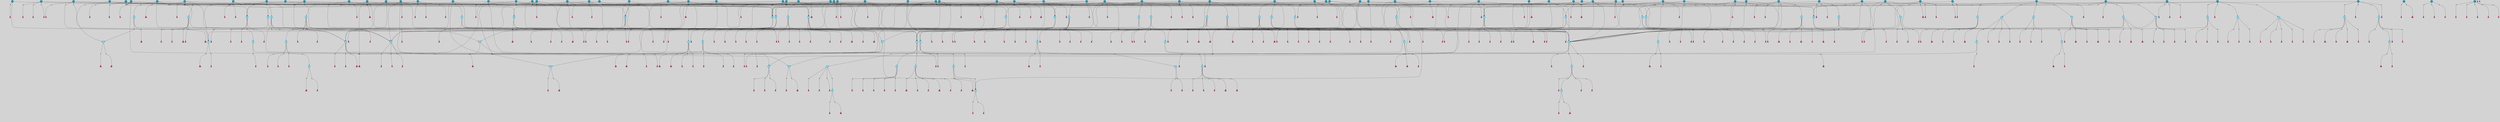// File exported with GEGELATI v1.3.1
// On the 2024-04-08 17:27:20
// With the File::TPGGraphDotExporter
digraph{
	graph[pad = "0.212, 0.055" bgcolor = lightgray]
	node[shape=circle style = filled label = ""]
		T7 [fillcolor="#66ddff"]
		T129 [fillcolor="#66ddff"]
		T327 [fillcolor="#66ddff"]
		T328 [fillcolor="#66ddff"]
		T329 [fillcolor="#66ddff"]
		T330 [fillcolor="#66ddff"]
		T331 [fillcolor="#66ddff"]
		T332 [fillcolor="#66ddff"]
		T334 [fillcolor="#66ddff"]
		T335 [fillcolor="#66ddff"]
		T336 [fillcolor="#66ddff"]
		T337 [fillcolor="#66ddff"]
		T338 [fillcolor="#66ddff"]
		T581 [fillcolor="#66ddff"]
		T582 [fillcolor="#66ddff"]
		T48 [fillcolor="#66ddff"]
		T584 [fillcolor="#66ddff"]
		T585 [fillcolor="#66ddff"]
		T586 [fillcolor="#66ddff"]
		T587 [fillcolor="#66ddff"]
		T588 [fillcolor="#66ddff"]
		T640 [fillcolor="#66ddff"]
		T641 [fillcolor="#66ddff"]
		T642 [fillcolor="#66ddff"]
		T643 [fillcolor="#66ddff"]
		T684 [fillcolor="#1199bb"]
		T711 [fillcolor="#66ddff"]
		T712 [fillcolor="#66ddff"]
		T718 [fillcolor="#1199bb"]
		T758 [fillcolor="#1199bb"]
		T764 [fillcolor="#66ddff"]
		T767 [fillcolor="#66ddff"]
		T813 [fillcolor="#1199bb"]
		T814 [fillcolor="#66ddff"]
		T815 [fillcolor="#66ddff"]
		T816 [fillcolor="#66ddff"]
		T817 [fillcolor="#66ddff"]
		T818 [fillcolor="#66ddff"]
		T819 [fillcolor="#1199bb"]
		T820 [fillcolor="#66ddff"]
		T821 [fillcolor="#66ddff"]
		T822 [fillcolor="#66ddff"]
		T823 [fillcolor="#66ddff"]
		T824 [fillcolor="#66ddff"]
		T868 [fillcolor="#1199bb"]
		T874 [fillcolor="#66ddff"]
		T889 [fillcolor="#66ddff"]
		T891 [fillcolor="#66ddff"]
		T892 [fillcolor="#66ddff"]
		T893 [fillcolor="#66ddff"]
		T894 [fillcolor="#66ddff"]
		T896 [fillcolor="#66ddff"]
		T897 [fillcolor="#66ddff"]
		T898 [fillcolor="#66ddff"]
		T899 [fillcolor="#66ddff"]
		T900 [fillcolor="#66ddff"]
		T910 [fillcolor="#66ddff"]
		T912 [fillcolor="#66ddff"]
		T931 [fillcolor="#1199bb"]
		T957 [fillcolor="#66ddff"]
		T958 [fillcolor="#66ddff"]
		T959 [fillcolor="#66ddff"]
		T1045 [fillcolor="#1199bb"]
		T1047 [fillcolor="#1199bb"]
		T1049 [fillcolor="#66ddff"]
		T1050 [fillcolor="#1199bb"]
		T1051 [fillcolor="#1199bb"]
		T691 [fillcolor="#66ddff"]
		T1052 [fillcolor="#1199bb"]
		T1064 [fillcolor="#1199bb"]
		T1118 [fillcolor="#1199bb"]
		T1120 [fillcolor="#1199bb"]
		T1122 [fillcolor="#66ddff"]
		T1124 [fillcolor="#1199bb"]
		T1126 [fillcolor="#1199bb"]
		T1127 [fillcolor="#1199bb"]
		T1147 [fillcolor="#66ddff"]
		T1148 [fillcolor="#66ddff"]
		T1149 [fillcolor="#66ddff"]
		T1150 [fillcolor="#66ddff"]
		T1151 [fillcolor="#66ddff"]
		T1153 [fillcolor="#66ddff"]
		T1154 [fillcolor="#66ddff"]
		T1155 [fillcolor="#66ddff"]
		T1156 [fillcolor="#66ddff"]
		T1158 [fillcolor="#1199bb"]
		T1159 [fillcolor="#1199bb"]
		T1160 [fillcolor="#1199bb"]
		T1161 [fillcolor="#1199bb"]
		T1162 [fillcolor="#1199bb"]
		T1163 [fillcolor="#1199bb"]
		T1164 [fillcolor="#1199bb"]
		T1165 [fillcolor="#1199bb"]
		T1166 [fillcolor="#1199bb"]
		T1167 [fillcolor="#1199bb"]
		T1168 [fillcolor="#1199bb"]
		T1169 [fillcolor="#1199bb"]
		T1170 [fillcolor="#1199bb"]
		T1171 [fillcolor="#1199bb"]
		T1172 [fillcolor="#1199bb"]
		T1173 [fillcolor="#1199bb"]
		T1175 [fillcolor="#1199bb"]
		T1176 [fillcolor="#1199bb"]
		T1178 [fillcolor="#1199bb"]
		T1179 [fillcolor="#1199bb"]
		T1180 [fillcolor="#1199bb"]
		T1181 [fillcolor="#1199bb"]
		T1182 [fillcolor="#1199bb"]
		T1184 [fillcolor="#1199bb"]
		T1195 [fillcolor="#1199bb"]
		T1219 [fillcolor="#1199bb"]
		T1220 [fillcolor="#66ddff"]
		T1221 [fillcolor="#66ddff"]
		T1222 [fillcolor="#66ddff"]
		T1223 [fillcolor="#66ddff"]
		T1224 [fillcolor="#66ddff"]
		T1225 [fillcolor="#1199bb"]
		T1226 [fillcolor="#66ddff"]
		T1227 [fillcolor="#66ddff"]
		T1228 [fillcolor="#66ddff"]
		T1229 [fillcolor="#66ddff"]
		T1230 [fillcolor="#66ddff"]
		T1238 [fillcolor="#1199bb"]
		T1239 [fillcolor="#1199bb"]
		T1240 [fillcolor="#1199bb"]
		T1241 [fillcolor="#1199bb"]
		T1242 [fillcolor="#1199bb"]
		T1243 [fillcolor="#1199bb"]
		T1244 [fillcolor="#1199bb"]
		T1245 [fillcolor="#1199bb"]
		T1246 [fillcolor="#1199bb"]
		T1247 [fillcolor="#1199bb"]
		T972 [fillcolor="#1199bb"]
		T1248 [fillcolor="#1199bb"]
		T1249 [fillcolor="#1199bb"]
		T1250 [fillcolor="#1199bb"]
		T1251 [fillcolor="#1199bb"]
		T1252 [fillcolor="#1199bb"]
		T1253 [fillcolor="#1199bb"]
		T1254 [fillcolor="#1199bb"]
		T1255 [fillcolor="#1199bb"]
		T1256 [fillcolor="#1199bb"]
		T1257 [fillcolor="#1199bb"]
		T1258 [fillcolor="#1199bb"]
		T1259 [fillcolor="#1199bb"]
		T1260 [fillcolor="#1199bb"]
		T1261 [fillcolor="#1199bb"]
		T1262 [fillcolor="#1199bb"]
		T1263 [fillcolor="#1199bb"]
		T1264 [fillcolor="#1199bb"]
		T1265 [fillcolor="#1199bb"]
		T1266 [fillcolor="#1199bb"]
		T1267 [fillcolor="#1199bb"]
		T1268 [fillcolor="#1199bb"]
		T1269 [fillcolor="#1199bb"]
		T1270 [fillcolor="#1199bb"]
		T1271 [fillcolor="#1199bb"]
		T1272 [fillcolor="#1199bb"]
		P26378 [fillcolor="#cccccc" shape=point] //-3|
		I26378 [shape=box style=invis label="1|6&2|7#0|7&#92;n10|2&0|7#1|3&#92;n9|6&2|7#2|2&#92;n5|3&0|7#0|7&#92;n1|6&2|3#0|0&#92;n2|3&2|3#2|2&#92;n5|1&2|6#0|6&#92;n"]
		P26378 -> I26378[style=invis]
		A18474 [fillcolor="#ff3366" shape=box margin=0.03 width=0 height=0 label="7"]
		T7 -> P26378 -> A18474
		P26379 [fillcolor="#cccccc" shape=point] //5|
		I26379 [shape=box style=invis label="0|5&2|3#0|1&#92;n0|6&2|1#2|4&#92;n6|2&2|6#0|7&#92;n7|4&0|3#0|1&#92;n5|4&0|7#1|6&#92;n9|1&0|5#2|2&#92;n6|3&2|3#1|7&#92;n11|7&2|4#1|6&#92;n2|5&0|1#0|0&#92;n4|7&0|0#0|2&#92;n6|2&0|6#0|0&#92;n2|1&2|6#2|4&#92;n10|0&2|0#1|0&#92;n6|6&2|4#0|6&#92;n"]
		P26379 -> I26379[style=invis]
		A18475 [fillcolor="#ff3366" shape=box margin=0.03 width=0 height=0 label="8"]
		T7 -> P26379 -> A18475
		P26380 [fillcolor="#cccccc" shape=point] //8|
		I26380 [shape=box style=invis label="9|0&0|1#2|0&#92;n10|1&2|5#1|4&#92;n8|2&2|6#0|4&#92;n2|4&2|5#2|3&#92;n4|2&2|2#0|2&#92;n7|5&0|2#0|0&#92;n8|2&2|1#1|3&#92;n8|7&0|7#2|1&#92;n1|1&0|0#0|7&#92;n5|6&2|5#1|0&#92;n6|6&2|5#0|0&#92;n11|4&0|3#2|6&#92;n4|2&2|4#0|7&#92;n5|6&0|1#2|0&#92;n11|3&0|2#0|7&#92;n"]
		P26380 -> I26380[style=invis]
		A18476 [fillcolor="#ff3366" shape=box margin=0.03 width=0 height=0 label="6"]
		T129 -> P26380 -> A18476
		P26381 [fillcolor="#cccccc" shape=point] //5|
		I26381 [shape=box style=invis label="3|0&2|0#0|1&#92;n3|0&0|7#0|1&#92;n5|3&0|2#2|6&#92;n4|4&2|4#2|6&#92;n11|2&0|7#1|6&#92;n2|7&2|2#2|5&#92;n9|3&2|6#2|7&#92;n7|7&0|0#0|4&#92;n6|1&2|4#2|3&#92;n5|4&2|0#1|6&#92;n1|3&0|7#0|4&#92;n"]
		P26381 -> I26381[style=invis]
		A18477 [fillcolor="#ff3366" shape=box margin=0.03 width=0 height=0 label="7"]
		T129 -> P26381 -> A18477
		P26382 [fillcolor="#cccccc" shape=point] //10|
		I26382 [shape=box style=invis label="4|5&2|7#2|1&#92;n1|7&2|3#0|6&#92;n3|5&2|2#0|3&#92;n10|3&0|7#1|4&#92;n7|1&0|4#2|6&#92;n10|2&0|3#1|7&#92;n9|5&2|0#0|4&#92;n4|0&0|3#2|7&#92;n11|4&2|6#1|2&#92;n5|4&2|7#0|2&#92;n2|6&2|4#0|0&#92;n6|5&0|7#2|1&#92;n5|3&2|3#1|6&#92;n10|7&2|0#1|2&#92;n"]
		P26382 -> I26382[style=invis]
		A18478 [fillcolor="#ff3366" shape=box margin=0.03 width=0 height=0 label="5"]
		T129 -> P26382 -> A18478
		P26383 [fillcolor="#cccccc" shape=point] //5|
		I26383 [shape=box style=invis label="9|4&2|3#1|3&#92;n0|4&2|4#0|5&#92;n6|1&2|6#2|5&#92;n4|0&0|5#2|0&#92;n"]
		P26383 -> I26383[style=invis]
		A18479 [fillcolor="#ff3366" shape=box margin=0.03 width=0 height=0 label="7"]
		T129 -> P26383 -> A18479
		P26384 [fillcolor="#cccccc" shape=point] //6|
		I26384 [shape=box style=invis label="9|4&2|7#0|6&#92;n8|4&0|1#1|0&#92;n1|3&0|0#2|1&#92;n2|4&0|6#2|2&#92;n5|1&2|5#0|7&#92;n3|0&0|3#2|6&#92;n2|2&2|6#0|2&#92;n8|4&0|4#2|2&#92;n5|1&2|4#0|3&#92;n9|4&0|6#0|6&#92;n5|0&2|2#1|5&#92;n11|7&0|0#1|1&#92;n0|4&0|3#0|3&#92;n7|7&2|4#2|5&#92;n1|5&0|1#2|1&#92;n"]
		P26384 -> I26384[style=invis]
		A18480 [fillcolor="#ff3366" shape=box margin=0.03 width=0 height=0 label="1"]
		T129 -> P26384 -> A18480
		P26385 [fillcolor="#cccccc" shape=point] //-4|
		I26385 [shape=box style=invis label="4|1&0|4#2|6&#92;n1|2&2|2#2|0&#92;n1|2&2|0#0|6&#92;n8|4&2|3#2|5&#92;n5|5&2|1#1|0&#92;n"]
		P26385 -> I26385[style=invis]
		A18481 [fillcolor="#ff3366" shape=box margin=0.03 width=0 height=0 label="12"]
		T330 -> P26385 -> A18481
		P26386 [fillcolor="#cccccc" shape=point] //6|
		I26386 [shape=box style=invis label="3|0&2|7#2|2&#92;n3|2&0|4#2|5&#92;n5|1&0|2#1|0&#92;n8|7&0|1#2|0&#92;n8|5&0|3#0|6&#92;n0|2&0|2#2|3&#92;n1|5&2|5#0|5&#92;n5|6&0|6#0|7&#92;n6|7&0|0#2|6&#92;n1|2&2|3#0|0&#92;n7|7&2|3#0|4&#92;n0|7&2|7#0|6&#92;n1|0&2|2#2|7&#92;n4|4&0|1#0|0&#92;n"]
		P26386 -> I26386[style=invis]
		A18482 [fillcolor="#ff3366" shape=box margin=0.03 width=0 height=0 label="11"]
		T330 -> P26386 -> A18482
		P26387 [fillcolor="#cccccc" shape=point] //-3|
		I26387 [shape=box style=invis label="8|1&2|3#0|5&#92;n0|6&0|5#0|5&#92;n3|7&2|1#0|6&#92;n3|5&0|1#0|0&#92;n9|5&2|0#0|4&#92;n3|5&0|2#0|3&#92;n10|6&2|4#1|0&#92;n9|4&2|7#2|6&#92;n1|7&2|5#2|2&#92;n"]
		P26387 -> I26387[style=invis]
		A18483 [fillcolor="#ff3366" shape=box margin=0.03 width=0 height=0 label="5"]
		T332 -> P26387 -> A18483
		P26388 [fillcolor="#cccccc" shape=point] //-2|
		I26388 [shape=box style=invis label="11|7&2|0#1|7&#92;n4|3&0|1#2|5&#92;n0|4&2|4#2|7&#92;n1|6&0|0#0|4&#92;n4|0&0|0#0|5&#92;n0|6&2|3#2|0&#92;n9|6&2|5#1|3&#92;n0|7&2|1#2|5&#92;n4|4&0|5#0|1&#92;n10|4&0|0#1|0&#92;n"]
		P26388 -> I26388[style=invis]
		A18484 [fillcolor="#ff3366" shape=box margin=0.03 width=0 height=0 label="12"]
		T328 -> P26388 -> A18484
		P26389 [fillcolor="#cccccc" shape=point] //-3|
		I26389 [shape=box style=invis label="1|6&2|7#0|7&#92;n10|2&0|7#1|3&#92;n9|6&2|7#2|2&#92;n5|3&0|7#0|7&#92;n1|6&2|3#0|0&#92;n2|3&2|3#2|2&#92;n5|1&2|6#0|6&#92;n"]
		P26389 -> I26389[style=invis]
		A18485 [fillcolor="#ff3366" shape=box margin=0.03 width=0 height=0 label="7"]
		T331 -> P26389 -> A18485
		P26390 [fillcolor="#cccccc" shape=point] //-3|
		I26390 [shape=box style=invis label="7|2&2|4#0|2&#92;n4|1&2|6#0|1&#92;n11|6&0|4#0|1&#92;n7|1&0|0#2|6&#92;n6|2&0|1#0|7&#92;n10|3&2|7#1|4&#92;n3|5&2|3#0|1&#92;n4|4&2|5#0|2&#92;n4|6&0|4#2|7&#92;n2|5&0|5#0|2&#92;n10|0&2|3#1|4&#92;n0|1&2|7#0|6&#92;n7|6&0|3#2|6&#92;n1|3&0|6#2|0&#92;n5|3&0|6#0|6&#92;n1|4&2|5#2|3&#92;n1|6&2|0#0|5&#92;n9|2&0|3#2|7&#92;n7|1&2|2#2|5&#92;n"]
		P26390 -> I26390[style=invis]
		T328 -> P26390 -> T329
		P26391 [fillcolor="#cccccc" shape=point] //-3|
		I26391 [shape=box style=invis label="3|7&0|0#0|2&#92;n11|5&0|1#1|1&#92;n4|1&0|6#2|6&#92;n4|0&0|1#0|5&#92;n"]
		P26391 -> I26391[style=invis]
		T329 -> P26391 -> T327
		P26392 [fillcolor="#cccccc" shape=point] //1|
		I26392 [shape=box style=invis label="5|1&0|6#2|7&#92;n2|4&0|4#2|2&#92;n0|6&0|5#0|4&#92;n10|6&2|5#1|6&#92;n9|3&0|1#1|7&#92;n10|3&2|2#1|0&#92;n5|0&0|0#2|1&#92;n11|3&2|3#1|5&#92;n10|3&0|1#1|0&#92;n2|4&0|1#0|1&#92;n0|2&0|3#2|4&#92;n9|2&2|1#2|5&#92;n11|7&2|6#2|6&#92;n"]
		P26392 -> I26392[style=invis]
		T327 -> P26392 -> T331
		P26393 [fillcolor="#cccccc" shape=point] //5|
		I26393 [shape=box style=invis label="10|4&2|6#1|2&#92;n8|4&0|1#1|0&#92;n0|4&2|6#0|0&#92;n8|4&2|5#2|1&#92;n7|5&2|5#1|0&#92;n3|6&0|6#2|2&#92;n1|7&0|7#0|5&#92;n2|0&0|7#2|4&#92;n9|4&2|6#2|7&#92;n2|6&2|2#0|0&#92;n11|7&2|7#0|7&#92;n5|5&0|0#0|1&#92;n10|1&0|0#1|0&#92;n7|3&0|1#2|5&#92;n9|2&2|7#1|5&#92;n9|0&2|5#1|2&#92;n1|6&2|4#2|2&#92;n3|3&2|2#0|7&#92;n1|6&2|0#0|0&#92;n6|4&2|6#1|0&#92;n"]
		P26393 -> I26393[style=invis]
		A18486 [fillcolor="#ff3366" shape=box margin=0.03 width=0 height=0 label="1"]
		T329 -> P26393 -> A18486
		P26394 [fillcolor="#cccccc" shape=point] //5|
		I26394 [shape=box style=invis label="0|5&2|3#0|1&#92;n0|6&2|1#2|4&#92;n6|2&2|6#0|7&#92;n7|4&0|3#0|1&#92;n5|4&0|7#1|6&#92;n9|1&0|5#2|2&#92;n6|3&2|3#1|7&#92;n11|7&2|4#1|6&#92;n2|5&0|1#0|0&#92;n4|7&0|0#0|2&#92;n6|2&0|6#0|0&#92;n2|1&2|6#2|4&#92;n10|0&2|0#1|0&#92;n6|6&2|4#0|6&#92;n"]
		P26394 -> I26394[style=invis]
		A18487 [fillcolor="#ff3366" shape=box margin=0.03 width=0 height=0 label="8"]
		T331 -> P26394 -> A18487
		P26395 [fillcolor="#cccccc" shape=point] //-2|
		I26395 [shape=box style=invis label="4|1&0|4#0|3&#92;n4|2&0|5#2|0&#92;n5|5&2|6#0|5&#92;n1|4&0|1#0|2&#92;n6|3&2|7#1|5&#92;n0|4&2|0#0|3&#92;n8|5&2|5#1|2&#92;n10|7&2|7#1|1&#92;n3|4&0|0#2|1&#92;n3|6&2|5#2|5&#92;n8|3&0|1#0|7&#92;n10|0&2|7#1|3&#92;n4|1&2|4#0|1&#92;n9|3&2|0#0|4&#92;n3|6&2|0#0|4&#92;n1|2&0|6#2|1&#92;n4|0&2|1#2|2&#92;n"]
		P26395 -> I26395[style=invis]
		A18488 [fillcolor="#ff3366" shape=box margin=0.03 width=0 height=0 label="14"]
		T327 -> P26395 -> A18488
		P26396 [fillcolor="#cccccc" shape=point] //5|
		I26396 [shape=box style=invis label="8|1&2|6#0|6&#92;n3|0&0|7#0|1&#92;n11|3&0|2#2|6&#92;n4|4&2|4#2|6&#92;n11|2&0|7#1|6&#92;n2|7&2|2#2|5&#92;n7|7&0|0#0|4&#92;n6|1&2|4#2|3&#92;n5|4&2|0#1|6&#92;n3|0&2|0#0|1&#92;n1|3&0|7#0|4&#92;n"]
		P26396 -> I26396[style=invis]
		A18489 [fillcolor="#ff3366" shape=box margin=0.03 width=0 height=0 label="7"]
		T329 -> P26396 -> A18489
		P26397 [fillcolor="#cccccc" shape=point] //5|
		I26397 [shape=box style=invis label="3|0&2|0#0|1&#92;n3|0&0|7#0|1&#92;n5|3&0|2#2|6&#92;n4|4&2|4#2|6&#92;n11|2&0|7#1|6&#92;n2|7&2|2#2|5&#92;n9|3&2|6#2|7&#92;n7|7&0|0#0|4&#92;n6|1&2|4#2|3&#92;n5|4&2|0#1|6&#92;n1|3&0|7#0|4&#92;n"]
		P26397 -> I26397[style=invis]
		A18490 [fillcolor="#ff3366" shape=box margin=0.03 width=0 height=0 label="7"]
		T327 -> P26397 -> A18490
		P26398 [fillcolor="#cccccc" shape=point] //2|
		I26398 [shape=box style=invis label="4|1&0|4#2|6&#92;n5|5&2|1#1|0&#92;n1|0&2|0#0|6&#92;n8|4&2|3#2|5&#92;n"]
		P26398 -> I26398[style=invis]
		T328 -> P26398 -> T330
		P26399 [fillcolor="#cccccc" shape=point] //0|
		I26399 [shape=box style=invis label="2|5&0|1#0|6&#92;n6|1&2|2#2|7&#92;n8|0&0|3#1|4&#92;n4|3&2|5#2|4&#92;n8|1&2|4#0|0&#92;n6|6&0|1#2|6&#92;n11|7&2|4#2|5&#92;n6|2&2|4#0|2&#92;n8|5&2|4#2|4&#92;n2|1&2|1#2|2&#92;n2|7&2|5#2|6&#92;n9|7&0|5#0|4&#92;n1|2&0|5#2|6&#92;n4|2&2|3#2|7&#92;n3|3&2|1#0|2&#92;n"]
		P26399 -> I26399[style=invis]
		A18491 [fillcolor="#ff3366" shape=box margin=0.03 width=0 height=0 label="5"]
		T332 -> P26399 -> A18491
		P26400 [fillcolor="#cccccc" shape=point] //7|
		I26400 [shape=box style=invis label="7|0&2|1#2|0&#92;n9|7&2|1#1|7&#92;n8|2&0|1#1|0&#92;n6|6&0|2#1|1&#92;n2|2&0|5#0|0&#92;n5|7&0|0#2|1&#92;n5|1&2|5#1|5&#92;n4|7&2|4#2|3&#92;n10|5&2|2#1|5&#92;n1|3&2|2#2|0&#92;n10|2&2|6#1|5&#92;n"]
		P26400 -> I26400[style=invis]
		A18492 [fillcolor="#ff3366" shape=box margin=0.03 width=0 height=0 label="1"]
		T329 -> P26400 -> A18492
		P26401 [fillcolor="#cccccc" shape=point] //7|
		I26401 [shape=box style=invis label="6|1&2|6#2|7&#92;n7|0&2|4#2|3&#92;n3|3&0|7#0|6&#92;n5|4&0|2#2|4&#92;n8|5&2|6#2|7&#92;n0|0&2|3#0|3&#92;n5|4&2|4#2|6&#92;n"]
		P26401 -> I26401[style=invis]
		T329 -> P26401 -> T332
		P26402 [fillcolor="#cccccc" shape=point] //7|
		I26402 [shape=box style=invis label="0|2&2|4#2|6&#92;n5|3&0|6#0|1&#92;n4|7&2|6#0|5&#92;n7|6&0|7#0|5&#92;n10|7&2|2#1|1&#92;n"]
		P26402 -> I26402[style=invis]
		A18493 [fillcolor="#ff3366" shape=box margin=0.03 width=0 height=0 label="4"]
		T332 -> P26402 -> A18493
		P26403 [fillcolor="#cccccc" shape=point] //-4|
		I26403 [shape=box style=invis label="4|1&0|4#2|6&#92;n1|2&2|2#2|0&#92;n1|2&2|0#0|6&#92;n8|4&2|3#2|5&#92;n5|5&2|1#1|0&#92;n"]
		P26403 -> I26403[style=invis]
		A18494 [fillcolor="#ff3366" shape=box margin=0.03 width=0 height=0 label="12"]
		T338 -> P26403 -> A18494
		P26404 [fillcolor="#cccccc" shape=point] //6|
		I26404 [shape=box style=invis label="3|0&2|7#2|2&#92;n3|2&0|4#2|5&#92;n5|1&0|2#1|0&#92;n8|7&0|1#2|0&#92;n8|5&0|3#0|6&#92;n0|2&0|2#2|3&#92;n1|5&2|5#0|5&#92;n5|6&0|6#0|7&#92;n6|7&0|0#2|6&#92;n1|2&2|3#0|0&#92;n7|7&2|3#0|4&#92;n0|7&2|7#0|6&#92;n1|0&2|2#2|7&#92;n4|4&0|1#0|0&#92;n"]
		P26404 -> I26404[style=invis]
		A18495 [fillcolor="#ff3366" shape=box margin=0.03 width=0 height=0 label="11"]
		T338 -> P26404 -> A18495
		P26405 [fillcolor="#cccccc" shape=point] //-3|
		I26405 [shape=box style=invis label="8|1&2|3#0|5&#92;n0|6&0|5#0|5&#92;n3|7&2|1#0|6&#92;n3|5&0|1#0|0&#92;n9|5&2|0#0|4&#92;n3|5&0|2#0|3&#92;n10|6&2|4#1|0&#92;n9|4&2|7#2|6&#92;n1|7&2|5#2|2&#92;n"]
		P26405 -> I26405[style=invis]
		A18496 [fillcolor="#ff3366" shape=box margin=0.03 width=0 height=0 label="5"]
		T337 -> P26405 -> A18496
		P26406 [fillcolor="#cccccc" shape=point] //7|
		I26406 [shape=box style=invis label="7|0&2|1#2|0&#92;n9|7&2|1#1|7&#92;n8|2&0|1#1|0&#92;n6|6&0|2#1|1&#92;n2|2&0|5#0|0&#92;n5|7&0|0#2|1&#92;n5|1&2|5#1|5&#92;n4|7&2|4#2|3&#92;n10|5&2|2#1|5&#92;n1|3&2|2#2|0&#92;n10|2&2|6#1|5&#92;n"]
		P26406 -> I26406[style=invis]
		A18497 [fillcolor="#ff3366" shape=box margin=0.03 width=0 height=0 label="1"]
		T335 -> P26406 -> A18497
		P26407 [fillcolor="#cccccc" shape=point] //7|
		I26407 [shape=box style=invis label="6|1&2|6#2|7&#92;n7|0&2|4#2|3&#92;n3|3&0|7#0|6&#92;n5|4&0|2#2|4&#92;n8|5&2|6#2|7&#92;n0|0&2|3#0|3&#92;n5|4&2|4#2|6&#92;n"]
		P26407 -> I26407[style=invis]
		T335 -> P26407 -> T337
		P26408 [fillcolor="#cccccc" shape=point] //0|
		I26408 [shape=box style=invis label="2|5&0|1#0|6&#92;n6|1&2|2#2|7&#92;n8|0&0|3#1|4&#92;n4|3&2|5#2|4&#92;n8|1&2|4#0|0&#92;n6|6&0|1#2|6&#92;n11|7&2|4#2|5&#92;n6|2&2|4#0|2&#92;n8|5&2|4#2|4&#92;n2|1&2|1#2|2&#92;n2|7&2|5#2|6&#92;n9|7&0|5#0|4&#92;n1|2&0|5#2|6&#92;n4|2&2|3#2|7&#92;n3|3&2|1#0|2&#92;n"]
		P26408 -> I26408[style=invis]
		A18498 [fillcolor="#ff3366" shape=box margin=0.03 width=0 height=0 label="5"]
		T337 -> P26408 -> A18498
		P26409 [fillcolor="#cccccc" shape=point] //-3|
		I26409 [shape=box style=invis label="3|7&0|0#0|2&#92;n11|5&0|1#1|1&#92;n4|1&0|6#2|6&#92;n4|0&0|1#0|5&#92;n"]
		P26409 -> I26409[style=invis]
		T335 -> P26409 -> T334
		P26410 [fillcolor="#cccccc" shape=point] //-3|
		I26410 [shape=box style=invis label="1|6&2|7#0|7&#92;n10|2&0|7#1|3&#92;n9|6&2|7#2|2&#92;n5|3&0|7#0|7&#92;n1|6&2|3#0|0&#92;n2|3&2|3#2|2&#92;n5|1&2|6#0|6&#92;n"]
		P26410 -> I26410[style=invis]
		A18499 [fillcolor="#ff3366" shape=box margin=0.03 width=0 height=0 label="7"]
		T336 -> P26410 -> A18499
		P26411 [fillcolor="#cccccc" shape=point] //1|
		I26411 [shape=box style=invis label="5|1&0|6#2|7&#92;n2|4&0|4#2|2&#92;n0|6&0|5#0|4&#92;n10|6&2|5#1|6&#92;n9|3&0|1#1|7&#92;n10|3&2|2#1|0&#92;n5|0&0|0#2|1&#92;n11|3&2|3#1|5&#92;n10|3&0|1#1|0&#92;n2|4&0|1#0|1&#92;n0|2&0|3#2|4&#92;n9|2&2|1#2|5&#92;n11|7&2|6#2|6&#92;n"]
		P26411 -> I26411[style=invis]
		T334 -> P26411 -> T336
		P26412 [fillcolor="#cccccc" shape=point] //5|
		I26412 [shape=box style=invis label="8|1&2|6#0|6&#92;n3|0&0|7#0|1&#92;n11|3&0|2#2|6&#92;n4|4&2|4#2|6&#92;n11|2&0|7#1|6&#92;n2|7&2|2#2|5&#92;n7|7&0|0#0|4&#92;n6|1&2|4#2|3&#92;n5|4&2|0#1|6&#92;n3|0&2|0#0|1&#92;n1|3&0|7#0|4&#92;n"]
		P26412 -> I26412[style=invis]
		A18500 [fillcolor="#ff3366" shape=box margin=0.03 width=0 height=0 label="7"]
		T335 -> P26412 -> A18500
		P26413 [fillcolor="#cccccc" shape=point] //5|
		I26413 [shape=box style=invis label="0|5&2|3#0|1&#92;n0|6&2|1#2|4&#92;n6|2&2|6#0|7&#92;n7|4&0|3#0|1&#92;n5|4&0|7#1|6&#92;n9|1&0|5#2|2&#92;n6|3&2|3#1|7&#92;n11|7&2|4#1|6&#92;n2|5&0|1#0|0&#92;n4|7&0|0#0|2&#92;n6|2&0|6#0|0&#92;n2|1&2|6#2|4&#92;n10|0&2|0#1|0&#92;n6|6&2|4#0|6&#92;n"]
		P26413 -> I26413[style=invis]
		A18501 [fillcolor="#ff3366" shape=box margin=0.03 width=0 height=0 label="8"]
		T336 -> P26413 -> A18501
		P26414 [fillcolor="#cccccc" shape=point] //5|
		I26414 [shape=box style=invis label="3|0&2|0#0|1&#92;n3|0&0|7#0|1&#92;n5|3&0|2#2|6&#92;n4|4&2|4#2|6&#92;n11|2&0|7#1|6&#92;n2|7&2|2#2|5&#92;n9|3&2|6#2|7&#92;n7|7&0|0#0|4&#92;n6|1&2|4#2|3&#92;n5|4&2|0#1|6&#92;n1|3&0|7#0|4&#92;n"]
		P26414 -> I26414[style=invis]
		A18502 [fillcolor="#ff3366" shape=box margin=0.03 width=0 height=0 label="7"]
		T334 -> P26414 -> A18502
		P26415 [fillcolor="#cccccc" shape=point] //-2|
		I26415 [shape=box style=invis label="4|1&0|4#0|3&#92;n4|2&0|5#2|0&#92;n5|5&2|6#0|5&#92;n1|4&0|1#0|2&#92;n6|3&2|7#1|5&#92;n0|4&2|0#0|3&#92;n8|5&2|5#1|2&#92;n10|7&2|7#1|1&#92;n3|4&0|0#2|1&#92;n3|6&2|5#2|5&#92;n8|3&0|1#0|7&#92;n10|0&2|7#1|3&#92;n4|1&2|4#0|1&#92;n9|3&2|0#0|4&#92;n3|6&2|0#0|4&#92;n1|2&0|6#2|1&#92;n4|0&2|1#2|2&#92;n"]
		P26415 -> I26415[style=invis]
		A18503 [fillcolor="#ff3366" shape=box margin=0.03 width=0 height=0 label="14"]
		T334 -> P26415 -> A18503
		P26416 [fillcolor="#cccccc" shape=point] //5|
		I26416 [shape=box style=invis label="10|4&2|6#1|2&#92;n8|4&0|1#1|0&#92;n0|4&2|6#0|0&#92;n8|4&2|5#2|1&#92;n7|5&2|5#1|0&#92;n3|6&0|6#2|2&#92;n1|7&0|7#0|5&#92;n2|0&0|7#2|4&#92;n9|4&2|6#2|7&#92;n2|6&2|2#0|0&#92;n11|7&2|7#0|7&#92;n5|5&0|0#0|1&#92;n10|1&0|0#1|0&#92;n7|3&0|1#2|5&#92;n9|2&2|7#1|5&#92;n9|0&2|5#1|2&#92;n1|6&2|4#2|2&#92;n3|3&2|2#0|7&#92;n1|6&2|0#0|0&#92;n6|4&2|6#1|0&#92;n"]
		P26416 -> I26416[style=invis]
		A18504 [fillcolor="#ff3366" shape=box margin=0.03 width=0 height=0 label="1"]
		T335 -> P26416 -> A18504
		P26417 [fillcolor="#cccccc" shape=point] //7|
		I26417 [shape=box style=invis label="0|2&2|4#2|6&#92;n5|3&0|6#0|1&#92;n4|7&2|6#0|5&#92;n7|6&0|7#0|5&#92;n10|7&2|2#1|1&#92;n"]
		P26417 -> I26417[style=invis]
		A18505 [fillcolor="#ff3366" shape=box margin=0.03 width=0 height=0 label="4"]
		T337 -> P26417 -> A18505
		P26418 [fillcolor="#cccccc" shape=point] //0|
		I26418 [shape=box style=invis label="2|5&0|1#0|6&#92;n6|1&2|2#2|7&#92;n8|0&0|3#1|4&#92;n4|3&2|5#2|4&#92;n8|1&2|4#0|0&#92;n6|6&0|1#2|6&#92;n11|7&2|4#2|5&#92;n6|2&2|4#0|2&#92;n8|5&2|4#2|4&#92;n2|1&2|1#2|2&#92;n2|7&2|5#2|6&#92;n9|7&0|5#0|4&#92;n1|2&0|5#2|6&#92;n4|2&2|3#2|7&#92;n3|3&2|1#0|2&#92;n"]
		P26418 -> I26418[style=invis]
		A18506 [fillcolor="#ff3366" shape=box margin=0.03 width=0 height=0 label="5"]
		T48 -> P26418 -> A18506
		P26419 [fillcolor="#cccccc" shape=point] //-1|
		I26419 [shape=box style=invis label="6|4&0|4#2|4&#92;n4|5&2|5#2|4&#92;n9|7&2|5#0|3&#92;n3|7&2|6#0|6&#92;n8|7&0|6#0|4&#92;n2|1&2|0#0|1&#92;n8|6&0|0#2|5&#92;n2|1&0|2#0|3&#92;n6|1&0|7#2|6&#92;n6|3&0|1#1|6&#92;n5|4&2|7#0|4&#92;n0|7&0|4#2|0&#92;n11|0&2|0#2|5&#92;n3|7&2|0#2|7&#92;n8|3&2|7#1|4&#92;n5|7&0|6#0|4&#92;n0|0&2|3#2|3&#92;n5|4&2|1#0|3&#92;n0|4&0|3#2|5&#92;n"]
		P26419 -> I26419[style=invis]
		A18507 [fillcolor="#ff3366" shape=box margin=0.03 width=0 height=0 label="10"]
		T48 -> P26419 -> A18507
		P26420 [fillcolor="#cccccc" shape=point] //-6|
		I26420 [shape=box style=invis label="11|1&0|7#2|0&#92;n10|4&0|1#1|0&#92;n4|3&2|4#2|1&#92;n0|5&2|0#0|0&#92;n6|1&0|0#0|3&#92;n8|2&2|0#0|4&#92;n11|4&2|0#1|6&#92;n7|0&2|6#2|3&#92;n5|3&2|6#2|0&#92;n2|0&2|0#0|4&#92;n"]
		P26420 -> I26420[style=invis]
		A18508 [fillcolor="#ff3366" shape=box margin=0.03 width=0 height=0 label="9"]
		T581 -> P26420 -> A18508
		P26421 [fillcolor="#cccccc" shape=point] //-7|
		I26421 [shape=box style=invis label="6|1&0|2#0|3&#92;n1|2&0|1#2|0&#92;n10|3&2|2#1|1&#92;n0|1&0|2#0|7&#92;n4|6&2|7#2|4&#92;n6|0&2|7#0|6&#92;n"]
		P26421 -> I26421[style=invis]
		A18509 [fillcolor="#ff3366" shape=box margin=0.03 width=0 height=0 label="7"]
		T48 -> P26421 -> A18509
		P26422 [fillcolor="#cccccc" shape=point] //-6|
		I26422 [shape=box style=invis label="11|7&0|1#0|6&#92;n3|5&0|1#0|3&#92;n1|5&0|5#0|6&#92;n1|7&2|5#2|2&#92;n0|0&0|2#2|2&#92;n4|4&0|1#0|5&#92;n6|4&2|2#0|2&#92;n0|6&2|5#0|5&#92;n0|3&2|2#2|6&#92;n"]
		P26422 -> I26422[style=invis]
		A18510 [fillcolor="#ff3366" shape=box margin=0.03 width=0 height=0 label="5"]
		T48 -> P26422 -> A18510
		P26423 [fillcolor="#cccccc" shape=point] //2|
		I26423 [shape=box style=invis label="3|0&2|0#0|1&#92;n11|2&0|7#1|6&#92;n8|7&2|4#0|5&#92;n5|3&0|2#2|6&#92;n4|4&2|4#2|6&#92;n3|0&0|7#0|1&#92;n2|7&2|2#2|5&#92;n9|3&2|6#2|7&#92;n7|7&0|0#0|4&#92;n6|1&2|4#1|3&#92;n5|4&2|0#1|6&#92;n1|3&0|7#0|4&#92;n"]
		P26423 -> I26423[style=invis]
		A18511 [fillcolor="#ff3366" shape=box margin=0.03 width=0 height=0 label="7"]
		T582 -> P26423 -> A18511
		P26424 [fillcolor="#cccccc" shape=point] //4|
		I26424 [shape=box style=invis label="4|3&0|6#0|3&#92;n5|7&2|3#2|2&#92;n5|6&0|7#1|2&#92;n1|4&2|6#0|3&#92;n8|4&2|1#2|5&#92;n9|5&2|4#1|4&#92;n2|4&0|5#0|7&#92;n10|0&0|6#1|3&#92;n3|0&0|6#0|2&#92;n2|7&2|7#2|6&#92;n5|2&0|5#1|5&#92;n10|4&2|5#1|7&#92;n4|0&0|4#2|4&#92;n11|1&0|4#2|6&#92;n10|6&2|0#1|4&#92;n9|7&0|3#1|4&#92;n4|5&2|7#0|6&#92;n11|5&2|6#2|3&#92;n0|3&0|5#0|1&#92;n"]
		P26424 -> I26424[style=invis]
		A18512 [fillcolor="#ff3366" shape=box margin=0.03 width=0 height=0 label="13"]
		T48 -> P26424 -> A18512
		P26425 [fillcolor="#cccccc" shape=point] //-5|
		I26425 [shape=box style=invis label="0|0&2|3#0|2&#92;n10|5&0|6#1|3&#92;n7|3&0|6#2|3&#92;n3|4&0|6#0|6&#92;n10|5&0|2#1|1&#92;n5|0&0|1#0|3&#92;n6|6&2|5#1|5&#92;n7|4&0|2#1|7&#92;n5|7&0|1#2|5&#92;n1|5&0|0#0|3&#92;n7|5&2|1#2|6&#92;n9|0&0|2#0|0&#92;n4|0&2|4#0|0&#92;n4|6&0|0#2|3&#92;n3|1&0|6#2|5&#92;n7|7&2|1#2|3&#92;n9|4&2|2#0|6&#92;n"]
		P26425 -> I26425[style=invis]
		T582 -> P26425 -> T581
		P26426 [fillcolor="#cccccc" shape=point] //2|
		I26426 [shape=box style=invis label="6|3&2|7#1|4&#92;n8|6&0|0#2|5&#92;n2|1&0|2#0|3&#92;n8|7&0|6#0|4&#92;n2|1&2|0#0|1&#92;n0|0&2|2#2|3&#92;n6|6&0|7#2|1&#92;n6|1&0|7#2|6&#92;n5|4&2|7#0|4&#92;n0|3&0|4#2|0&#92;n11|0&2|0#2|5&#92;n4|5&2|5#2|4&#92;n5|7&0|6#0|4&#92;n9|7&2|5#0|3&#92;n5|4&2|1#0|3&#92;n5|3&0|1#1|7&#92;n0|4&0|3#2|5&#92;n"]
		P26426 -> I26426[style=invis]
		A18513 [fillcolor="#ff3366" shape=box margin=0.03 width=0 height=0 label="10"]
		T581 -> P26426 -> A18513
		P26427 [fillcolor="#cccccc" shape=point] //7|
		I26427 [shape=box style=invis label="7|4&2|1#2|0&#92;n4|1&2|4#2|3&#92;n5|0&2|0#2|2&#92;n6|1&2|4#2|6&#92;n"]
		P26427 -> I26427[style=invis]
		A18514 [fillcolor="#ff3366" shape=box margin=0.03 width=0 height=0 label="9"]
		T582 -> P26427 -> A18514
		P26428 [fillcolor="#cccccc" shape=point] //-6|
		I26428 [shape=box style=invis label="11|1&0|7#2|0&#92;n10|4&0|1#1|0&#92;n4|3&2|4#2|1&#92;n0|5&2|0#0|0&#92;n6|1&0|0#0|3&#92;n8|2&2|0#0|4&#92;n11|4&2|0#1|6&#92;n7|0&2|6#2|3&#92;n5|3&2|6#2|0&#92;n2|0&2|0#0|4&#92;n"]
		P26428 -> I26428[style=invis]
		A18515 [fillcolor="#ff3366" shape=box margin=0.03 width=0 height=0 label="9"]
		T582 -> P26428 -> A18515
		P26429 [fillcolor="#cccccc" shape=point] //6|
		I26429 [shape=box style=invis label="9|4&2|7#0|6&#92;n8|4&0|1#1|0&#92;n1|3&0|0#2|1&#92;n2|4&0|6#2|2&#92;n5|1&2|5#0|7&#92;n3|0&0|3#2|6&#92;n2|2&2|6#0|2&#92;n8|4&0|4#2|2&#92;n5|1&2|4#0|3&#92;n9|4&0|6#0|6&#92;n5|0&2|2#1|5&#92;n11|7&0|0#1|1&#92;n0|4&0|3#0|3&#92;n7|7&2|4#2|5&#92;n1|5&0|1#2|1&#92;n"]
		P26429 -> I26429[style=invis]
		A18516 [fillcolor="#ff3366" shape=box margin=0.03 width=0 height=0 label="1"]
		T586 -> P26429 -> A18516
		P26430 [fillcolor="#cccccc" shape=point] //5|
		I26430 [shape=box style=invis label="9|4&2|3#1|3&#92;n0|4&2|4#0|5&#92;n6|1&2|6#2|5&#92;n4|0&0|5#2|0&#92;n"]
		P26430 -> I26430[style=invis]
		A18517 [fillcolor="#ff3366" shape=box margin=0.03 width=0 height=0 label="7"]
		T586 -> P26430 -> A18517
		P26431 [fillcolor="#cccccc" shape=point] //10|
		I26431 [shape=box style=invis label="4|5&2|7#2|1&#92;n1|7&2|3#0|6&#92;n3|5&2|2#0|3&#92;n10|3&0|7#1|4&#92;n7|1&0|4#2|6&#92;n10|2&0|3#1|7&#92;n9|5&2|0#0|4&#92;n4|0&0|3#2|7&#92;n11|4&2|6#1|2&#92;n5|4&2|7#0|2&#92;n2|6&2|4#0|0&#92;n6|5&0|7#2|1&#92;n5|3&2|3#1|6&#92;n10|7&2|0#1|2&#92;n"]
		P26431 -> I26431[style=invis]
		A18518 [fillcolor="#ff3366" shape=box margin=0.03 width=0 height=0 label="5"]
		T586 -> P26431 -> A18518
		P26432 [fillcolor="#cccccc" shape=point] //5|
		I26432 [shape=box style=invis label="3|0&2|0#0|1&#92;n3|0&0|7#0|1&#92;n5|3&0|2#2|6&#92;n4|4&2|4#2|6&#92;n11|2&0|7#1|6&#92;n2|7&2|2#2|5&#92;n9|3&2|6#2|7&#92;n7|7&0|0#0|4&#92;n6|1&2|4#2|3&#92;n5|4&2|0#1|6&#92;n1|3&0|7#0|4&#92;n"]
		P26432 -> I26432[style=invis]
		A18519 [fillcolor="#ff3366" shape=box margin=0.03 width=0 height=0 label="7"]
		T586 -> P26432 -> A18519
		P26433 [fillcolor="#cccccc" shape=point] //8|
		I26433 [shape=box style=invis label="9|0&0|1#2|0&#92;n10|1&2|5#1|4&#92;n8|2&2|6#0|4&#92;n2|4&2|5#2|3&#92;n4|2&2|2#0|2&#92;n7|5&0|2#0|0&#92;n8|2&2|1#1|3&#92;n8|7&0|7#2|1&#92;n1|1&0|0#0|7&#92;n5|6&2|5#1|0&#92;n6|6&2|5#0|0&#92;n11|4&0|3#2|6&#92;n4|2&2|4#0|7&#92;n5|6&0|1#2|0&#92;n11|3&0|2#0|7&#92;n"]
		P26433 -> I26433[style=invis]
		A18520 [fillcolor="#ff3366" shape=box margin=0.03 width=0 height=0 label="6"]
		T586 -> P26433 -> A18520
		P26434 [fillcolor="#cccccc" shape=point] //-6|
		I26434 [shape=box style=invis label="0|5&2|3#0|1&#92;n0|6&2|1#2|4&#92;n5|4&0|7#1|6&#92;n9|0&2|7#1|1&#92;n7|4&0|3#0|1&#92;n11|7&2|4#1|6&#92;n9|1&0|5#2|2&#92;n6|2&2|6#0|7&#92;n2|7&0|1#0|0&#92;n4|7&0|0#0|2&#92;n6|2&0|6#0|0&#92;n2|1&2|6#2|4&#92;n10|0&0|0#1|0&#92;n6|6&2|4#0|6&#92;n"]
		P26434 -> I26434[style=invis]
		T588 -> P26434 -> T586
		P26435 [fillcolor="#cccccc" shape=point] //0|
		I26435 [shape=box style=invis label="2|5&0|1#0|6&#92;n6|1&2|2#2|7&#92;n8|0&0|3#1|4&#92;n4|3&2|5#2|4&#92;n8|1&2|4#0|0&#92;n6|6&0|1#2|6&#92;n11|7&2|4#2|5&#92;n6|2&2|4#0|2&#92;n8|5&2|4#2|4&#92;n2|1&2|1#2|2&#92;n2|7&2|5#2|6&#92;n9|7&0|5#0|4&#92;n1|2&0|5#2|6&#92;n4|2&2|3#2|7&#92;n3|3&2|1#0|2&#92;n"]
		P26435 -> I26435[style=invis]
		A18521 [fillcolor="#ff3366" shape=box margin=0.03 width=0 height=0 label="5"]
		T587 -> P26435 -> A18521
		P26436 [fillcolor="#cccccc" shape=point] //-7|
		I26436 [shape=box style=invis label="6|1&0|2#0|3&#92;n1|2&0|1#2|0&#92;n10|3&2|2#1|1&#92;n0|1&0|2#0|7&#92;n4|6&2|7#2|4&#92;n6|0&2|7#0|6&#92;n"]
		P26436 -> I26436[style=invis]
		A18522 [fillcolor="#ff3366" shape=box margin=0.03 width=0 height=0 label="7"]
		T587 -> P26436 -> A18522
		P26437 [fillcolor="#cccccc" shape=point] //7|
		I26437 [shape=box style=invis label="7|4&2|1#2|0&#92;n4|1&2|4#2|3&#92;n5|0&2|0#2|2&#92;n6|1&2|4#2|6&#92;n"]
		P26437 -> I26437[style=invis]
		A18523 [fillcolor="#ff3366" shape=box margin=0.03 width=0 height=0 label="9"]
		T585 -> P26437 -> A18523
		P26438 [fillcolor="#cccccc" shape=point] //-1|
		I26438 [shape=box style=invis label="6|4&0|4#2|4&#92;n4|5&2|5#2|4&#92;n9|7&2|5#0|3&#92;n3|7&2|6#0|6&#92;n8|7&0|6#0|4&#92;n2|1&2|0#0|1&#92;n8|6&0|0#2|5&#92;n2|1&0|2#0|3&#92;n6|1&0|7#2|6&#92;n6|3&0|1#1|6&#92;n5|4&2|7#0|4&#92;n0|7&0|4#2|0&#92;n11|0&2|0#2|5&#92;n3|7&2|0#2|7&#92;n8|3&2|7#1|4&#92;n5|7&0|6#0|4&#92;n0|0&2|3#2|3&#92;n5|4&2|1#0|3&#92;n0|4&0|3#2|5&#92;n"]
		P26438 -> I26438[style=invis]
		A18524 [fillcolor="#ff3366" shape=box margin=0.03 width=0 height=0 label="10"]
		T587 -> P26438 -> A18524
		P26439 [fillcolor="#cccccc" shape=point] //-6|
		I26439 [shape=box style=invis label="11|7&0|1#0|6&#92;n3|5&0|1#0|3&#92;n1|5&0|5#0|6&#92;n1|7&2|5#2|2&#92;n0|0&0|2#2|2&#92;n4|4&0|1#0|5&#92;n6|4&2|2#0|2&#92;n0|6&2|5#0|5&#92;n0|3&2|2#2|6&#92;n"]
		P26439 -> I26439[style=invis]
		A18525 [fillcolor="#ff3366" shape=box margin=0.03 width=0 height=0 label="5"]
		T587 -> P26439 -> A18525
		P26440 [fillcolor="#cccccc" shape=point] //4|
		I26440 [shape=box style=invis label="6|2&0|6#2|7&#92;n11|5&2|2#1|2&#92;n4|0&2|5#0|2&#92;n1|6&2|4#0|3&#92;n10|2&2|4#1|4&#92;n6|3&2|3#1|7&#92;n7|4&0|3#0|1&#92;n5|7&0|6#1|0&#92;n7|1&2|2#0|1&#92;n9|2&2|6#1|2&#92;n2|1&2|6#0|4&#92;n"]
		P26440 -> I26440[style=invis]
		A18526 [fillcolor="#ff3366" shape=box margin=0.03 width=0 height=0 label="8"]
		T588 -> P26440 -> A18526
		P26441 [fillcolor="#cccccc" shape=point] //4|
		I26441 [shape=box style=invis label="4|3&0|6#0|3&#92;n5|7&2|3#2|2&#92;n5|6&0|7#1|2&#92;n1|4&2|6#0|3&#92;n8|4&2|1#2|5&#92;n9|5&2|4#1|4&#92;n2|4&0|5#0|7&#92;n10|0&0|6#1|3&#92;n3|0&0|6#0|2&#92;n2|7&2|7#2|6&#92;n5|2&0|5#1|5&#92;n10|4&2|5#1|7&#92;n4|0&0|4#2|4&#92;n11|1&0|4#2|6&#92;n10|6&2|0#1|4&#92;n9|7&0|3#1|4&#92;n4|5&2|7#0|6&#92;n11|5&2|6#2|3&#92;n0|3&0|5#0|1&#92;n"]
		P26441 -> I26441[style=invis]
		A18527 [fillcolor="#ff3366" shape=box margin=0.03 width=0 height=0 label="13"]
		T587 -> P26441 -> A18527
		P26442 [fillcolor="#cccccc" shape=point] //-6|
		I26442 [shape=box style=invis label="11|1&0|7#2|0&#92;n10|4&0|1#1|0&#92;n4|3&2|4#2|1&#92;n0|5&2|0#0|0&#92;n6|1&0|0#0|3&#92;n8|2&2|0#0|4&#92;n11|4&2|0#1|6&#92;n7|0&2|6#2|3&#92;n5|3&2|6#2|0&#92;n2|0&2|0#0|4&#92;n"]
		P26442 -> I26442[style=invis]
		A18528 [fillcolor="#ff3366" shape=box margin=0.03 width=0 height=0 label="9"]
		T584 -> P26442 -> A18528
		P26443 [fillcolor="#cccccc" shape=point] //-5|
		I26443 [shape=box style=invis label="0|0&2|3#0|2&#92;n10|5&0|6#1|3&#92;n7|3&0|6#2|3&#92;n3|4&0|6#0|6&#92;n10|5&0|2#1|1&#92;n5|0&0|1#0|3&#92;n6|6&2|5#1|5&#92;n7|4&0|2#1|7&#92;n5|7&0|1#2|5&#92;n1|5&0|0#0|3&#92;n7|5&2|1#2|6&#92;n9|0&0|2#0|0&#92;n4|0&2|4#0|0&#92;n4|6&0|0#2|3&#92;n3|1&0|6#2|5&#92;n7|7&2|1#2|3&#92;n9|4&2|2#0|6&#92;n"]
		P26443 -> I26443[style=invis]
		T585 -> P26443 -> T584
		P26444 [fillcolor="#cccccc" shape=point] //-6|
		I26444 [shape=box style=invis label="11|1&0|7#2|0&#92;n10|4&0|1#1|0&#92;n4|3&2|4#2|1&#92;n0|5&2|0#0|0&#92;n6|1&0|0#0|3&#92;n8|2&2|0#0|4&#92;n11|4&2|0#1|6&#92;n7|0&2|6#2|3&#92;n5|3&2|6#2|0&#92;n2|0&2|0#0|4&#92;n"]
		P26444 -> I26444[style=invis]
		A18529 [fillcolor="#ff3366" shape=box margin=0.03 width=0 height=0 label="9"]
		T585 -> P26444 -> A18529
		P26445 [fillcolor="#cccccc" shape=point] //2|
		I26445 [shape=box style=invis label="6|3&2|7#1|4&#92;n8|6&0|0#2|5&#92;n2|1&0|2#0|3&#92;n8|7&0|6#0|4&#92;n2|1&2|0#0|1&#92;n0|0&2|2#2|3&#92;n6|6&0|7#2|1&#92;n6|1&0|7#2|6&#92;n5|4&2|7#0|4&#92;n0|3&0|4#2|0&#92;n11|0&2|0#2|5&#92;n4|5&2|5#2|4&#92;n5|7&0|6#0|4&#92;n9|7&2|5#0|3&#92;n5|4&2|1#0|3&#92;n5|3&0|1#1|7&#92;n0|4&0|3#2|5&#92;n"]
		P26445 -> I26445[style=invis]
		A18530 [fillcolor="#ff3366" shape=box margin=0.03 width=0 height=0 label="10"]
		T584 -> P26445 -> A18530
		P26446 [fillcolor="#cccccc" shape=point] //10|
		I26446 [shape=box style=invis label="9|3&0|1#1|7&#92;n9|0&2|7#2|2&#92;n0|5&0|2#0|3&#92;n10|1&2|2#1|6&#92;n2|5&0|0#0|4&#92;n5|3&0|7#2|0&#92;n5|2&0|0#1|2&#92;n1|0&0|2#2|5&#92;n"]
		P26446 -> I26446[style=invis]
		T588 -> P26446 -> T587
		P26447 [fillcolor="#cccccc" shape=point] //-6|
		I26447 [shape=box style=invis label="6|1&2|7#0|1&#92;n10|4&0|0#1|1&#92;n11|0&2|4#0|6&#92;n7|7&2|2#2|2&#92;n2|0&2|5#0|0&#92;n9|2&2|1#2|7&#92;n7|2&2|0#1|5&#92;n0|2&2|7#2|5&#92;n7|2&2|4#2|5&#92;n1|1&2|7#0|6&#92;n3|4&2|2#0|3&#92;n7|4&2|0#2|1&#92;n"]
		P26447 -> I26447[style=invis]
		T588 -> P26447 -> T585
		P26448 [fillcolor="#cccccc" shape=point] //2|
		I26448 [shape=box style=invis label="3|0&2|0#0|1&#92;n11|2&0|7#1|6&#92;n8|7&2|4#0|5&#92;n5|3&0|2#2|6&#92;n4|4&2|4#2|6&#92;n3|0&0|7#0|1&#92;n2|7&2|2#2|5&#92;n9|3&2|6#2|7&#92;n7|7&0|0#0|4&#92;n6|1&2|4#1|3&#92;n5|4&2|0#1|6&#92;n1|3&0|7#0|4&#92;n"]
		P26448 -> I26448[style=invis]
		A18531 [fillcolor="#ff3366" shape=box margin=0.03 width=0 height=0 label="7"]
		T585 -> P26448 -> A18531
		P26449 [fillcolor="#cccccc" shape=point] //5|
		I26449 [shape=box style=invis label="9|4&2|3#1|3&#92;n0|4&2|4#0|5&#92;n6|1&2|6#2|5&#92;n4|0&0|5#2|0&#92;n"]
		P26449 -> I26449[style=invis]
		A18532 [fillcolor="#ff3366" shape=box margin=0.03 width=0 height=0 label="7"]
		T640 -> P26449 -> A18532
		P26450 [fillcolor="#cccccc" shape=point] //10|
		I26450 [shape=box style=invis label="4|5&2|7#2|1&#92;n1|7&2|3#0|6&#92;n3|5&2|2#0|3&#92;n10|3&0|7#1|4&#92;n7|1&0|4#2|6&#92;n10|2&0|3#1|7&#92;n9|5&2|0#0|4&#92;n4|0&0|3#2|7&#92;n11|4&2|6#1|2&#92;n5|4&2|7#0|2&#92;n2|6&2|4#0|0&#92;n6|5&0|7#2|1&#92;n5|3&2|3#1|6&#92;n10|7&2|0#1|2&#92;n"]
		P26450 -> I26450[style=invis]
		A18533 [fillcolor="#ff3366" shape=box margin=0.03 width=0 height=0 label="5"]
		T640 -> P26450 -> A18533
		P26451 [fillcolor="#cccccc" shape=point] //5|
		I26451 [shape=box style=invis label="3|0&2|0#0|1&#92;n3|0&0|7#0|1&#92;n5|3&0|2#2|6&#92;n4|4&2|4#2|6&#92;n11|2&0|7#1|6&#92;n2|7&2|2#2|5&#92;n9|3&2|6#2|7&#92;n7|7&0|0#0|4&#92;n6|1&2|4#2|3&#92;n5|4&2|0#1|6&#92;n1|3&0|7#0|4&#92;n"]
		P26451 -> I26451[style=invis]
		A18534 [fillcolor="#ff3366" shape=box margin=0.03 width=0 height=0 label="7"]
		T640 -> P26451 -> A18534
		P26452 [fillcolor="#cccccc" shape=point] //0|
		I26452 [shape=box style=invis label="2|5&0|1#0|6&#92;n6|1&2|2#2|7&#92;n8|0&0|3#1|4&#92;n4|3&2|5#2|4&#92;n8|1&2|4#0|0&#92;n6|6&0|1#2|6&#92;n11|7&2|4#2|5&#92;n6|2&2|4#0|2&#92;n8|5&2|4#2|4&#92;n2|1&2|1#2|2&#92;n2|7&2|5#2|6&#92;n9|7&0|5#0|4&#92;n1|2&0|5#2|6&#92;n4|2&2|3#2|7&#92;n3|3&2|1#0|2&#92;n"]
		P26452 -> I26452[style=invis]
		A18535 [fillcolor="#ff3366" shape=box margin=0.03 width=0 height=0 label="5"]
		T643 -> P26452 -> A18535
		P26453 [fillcolor="#cccccc" shape=point] //-1|
		I26453 [shape=box style=invis label="6|4&0|4#2|4&#92;n4|5&2|5#2|4&#92;n9|7&2|5#0|3&#92;n3|7&2|6#0|6&#92;n8|7&0|6#0|4&#92;n2|1&2|0#0|1&#92;n8|6&0|0#2|5&#92;n2|1&0|2#0|3&#92;n6|1&0|7#2|6&#92;n6|3&0|1#1|6&#92;n5|4&2|7#0|4&#92;n0|7&0|4#2|0&#92;n11|0&2|0#2|5&#92;n3|7&2|0#2|7&#92;n8|3&2|7#1|4&#92;n5|7&0|6#0|4&#92;n0|0&2|3#2|3&#92;n5|4&2|1#0|3&#92;n0|4&0|3#2|5&#92;n"]
		P26453 -> I26453[style=invis]
		A18536 [fillcolor="#ff3366" shape=box margin=0.03 width=0 height=0 label="10"]
		T643 -> P26453 -> A18536
		P26454 [fillcolor="#cccccc" shape=point] //-6|
		I26454 [shape=box style=invis label="11|1&0|7#2|0&#92;n10|4&0|1#1|0&#92;n4|3&2|4#2|1&#92;n0|5&2|0#0|0&#92;n6|1&0|0#0|3&#92;n8|2&2|0#0|4&#92;n11|4&2|0#1|6&#92;n7|0&2|6#2|3&#92;n5|3&2|6#2|0&#92;n2|0&2|0#0|4&#92;n"]
		P26454 -> I26454[style=invis]
		A18537 [fillcolor="#ff3366" shape=box margin=0.03 width=0 height=0 label="9"]
		T641 -> P26454 -> A18537
		P26455 [fillcolor="#cccccc" shape=point] //6|
		I26455 [shape=box style=invis label="9|4&2|7#0|6&#92;n8|4&0|1#1|0&#92;n1|3&0|0#2|1&#92;n2|4&0|6#2|2&#92;n5|1&2|5#0|7&#92;n3|0&0|3#2|6&#92;n2|2&2|6#0|2&#92;n8|4&0|4#2|2&#92;n5|1&2|4#0|3&#92;n9|4&0|6#0|6&#92;n5|0&2|2#1|5&#92;n11|7&0|0#1|1&#92;n0|4&0|3#0|3&#92;n7|7&2|4#2|5&#92;n1|5&0|1#2|1&#92;n"]
		P26455 -> I26455[style=invis]
		A18538 [fillcolor="#ff3366" shape=box margin=0.03 width=0 height=0 label="1"]
		T640 -> P26455 -> A18538
		P26456 [fillcolor="#cccccc" shape=point] //-7|
		I26456 [shape=box style=invis label="6|1&0|2#0|3&#92;n1|2&0|1#2|0&#92;n10|3&2|2#1|1&#92;n0|1&0|2#0|7&#92;n4|6&2|7#2|4&#92;n6|0&2|7#0|6&#92;n"]
		P26456 -> I26456[style=invis]
		A18539 [fillcolor="#ff3366" shape=box margin=0.03 width=0 height=0 label="7"]
		T643 -> P26456 -> A18539
		P26457 [fillcolor="#cccccc" shape=point] //-6|
		I26457 [shape=box style=invis label="11|7&0|1#0|6&#92;n3|5&0|1#0|3&#92;n1|5&0|5#0|6&#92;n1|7&2|5#2|2&#92;n0|0&0|2#2|2&#92;n4|4&0|1#0|5&#92;n6|4&2|2#0|2&#92;n0|6&2|5#0|5&#92;n0|3&2|2#2|6&#92;n"]
		P26457 -> I26457[style=invis]
		A18540 [fillcolor="#ff3366" shape=box margin=0.03 width=0 height=0 label="5"]
		T643 -> P26457 -> A18540
		P26458 [fillcolor="#cccccc" shape=point] //2|
		I26458 [shape=box style=invis label="3|0&2|0#0|1&#92;n11|2&0|7#1|6&#92;n8|7&2|4#0|5&#92;n5|3&0|2#2|6&#92;n4|4&2|4#2|6&#92;n3|0&0|7#0|1&#92;n2|7&2|2#2|5&#92;n9|3&2|6#2|7&#92;n7|7&0|0#0|4&#92;n6|1&2|4#1|3&#92;n5|4&2|0#1|6&#92;n1|3&0|7#0|4&#92;n"]
		P26458 -> I26458[style=invis]
		A18541 [fillcolor="#ff3366" shape=box margin=0.03 width=0 height=0 label="7"]
		T642 -> P26458 -> A18541
		P26459 [fillcolor="#cccccc" shape=point] //4|
		I26459 [shape=box style=invis label="4|3&0|6#0|3&#92;n5|7&2|3#2|2&#92;n5|6&0|7#1|2&#92;n1|4&2|6#0|3&#92;n8|4&2|1#2|5&#92;n9|5&2|4#1|4&#92;n2|4&0|5#0|7&#92;n10|0&0|6#1|3&#92;n3|0&0|6#0|2&#92;n2|7&2|7#2|6&#92;n5|2&0|5#1|5&#92;n10|4&2|5#1|7&#92;n4|0&0|4#2|4&#92;n11|1&0|4#2|6&#92;n10|6&2|0#1|4&#92;n9|7&0|3#1|4&#92;n4|5&2|7#0|6&#92;n11|5&2|6#2|3&#92;n0|3&0|5#0|1&#92;n"]
		P26459 -> I26459[style=invis]
		A18542 [fillcolor="#ff3366" shape=box margin=0.03 width=0 height=0 label="13"]
		T643 -> P26459 -> A18542
		P26460 [fillcolor="#cccccc" shape=point] //-5|
		I26460 [shape=box style=invis label="0|0&2|3#0|2&#92;n10|5&0|6#1|3&#92;n7|3&0|6#2|3&#92;n3|4&0|6#0|6&#92;n10|5&0|2#1|1&#92;n5|0&0|1#0|3&#92;n6|6&2|5#1|5&#92;n7|4&0|2#1|7&#92;n5|7&0|1#2|5&#92;n1|5&0|0#0|3&#92;n7|5&2|1#2|6&#92;n9|0&0|2#0|0&#92;n4|0&2|4#0|0&#92;n4|6&0|0#2|3&#92;n3|1&0|6#2|5&#92;n7|7&2|1#2|3&#92;n9|4&2|2#0|6&#92;n"]
		P26460 -> I26460[style=invis]
		T642 -> P26460 -> T641
		P26461 [fillcolor="#cccccc" shape=point] //8|
		I26461 [shape=box style=invis label="9|0&0|1#2|0&#92;n10|1&2|5#1|4&#92;n8|2&2|6#0|4&#92;n2|4&2|5#2|3&#92;n4|2&2|2#0|2&#92;n7|5&0|2#0|0&#92;n8|2&2|1#1|3&#92;n8|7&0|7#2|1&#92;n1|1&0|0#0|7&#92;n5|6&2|5#1|0&#92;n6|6&2|5#0|0&#92;n11|4&0|3#2|6&#92;n4|2&2|4#0|7&#92;n5|6&0|1#2|0&#92;n11|3&0|2#0|7&#92;n"]
		P26461 -> I26461[style=invis]
		A18543 [fillcolor="#ff3366" shape=box margin=0.03 width=0 height=0 label="6"]
		T640 -> P26461 -> A18543
		P26462 [fillcolor="#cccccc" shape=point] //2|
		I26462 [shape=box style=invis label="6|3&2|7#1|4&#92;n8|6&0|0#2|5&#92;n2|1&0|2#0|3&#92;n8|7&0|6#0|4&#92;n2|1&2|0#0|1&#92;n0|0&2|2#2|3&#92;n6|6&0|7#2|1&#92;n6|1&0|7#2|6&#92;n5|4&2|7#0|4&#92;n0|3&0|4#2|0&#92;n11|0&2|0#2|5&#92;n4|5&2|5#2|4&#92;n5|7&0|6#0|4&#92;n9|7&2|5#0|3&#92;n5|4&2|1#0|3&#92;n5|3&0|1#1|7&#92;n0|4&0|3#2|5&#92;n"]
		P26462 -> I26462[style=invis]
		A18544 [fillcolor="#ff3366" shape=box margin=0.03 width=0 height=0 label="10"]
		T641 -> P26462 -> A18544
		P26463 [fillcolor="#cccccc" shape=point] //7|
		I26463 [shape=box style=invis label="7|4&2|1#2|0&#92;n4|1&2|4#2|3&#92;n5|0&2|0#2|2&#92;n6|1&2|4#2|6&#92;n"]
		P26463 -> I26463[style=invis]
		A18545 [fillcolor="#ff3366" shape=box margin=0.03 width=0 height=0 label="9"]
		T642 -> P26463 -> A18545
		P26464 [fillcolor="#cccccc" shape=point] //-6|
		I26464 [shape=box style=invis label="11|1&0|7#2|0&#92;n10|4&0|1#1|0&#92;n4|3&2|4#2|1&#92;n0|5&2|0#0|0&#92;n6|1&0|0#0|3&#92;n8|2&2|0#0|4&#92;n11|4&2|0#1|6&#92;n7|0&2|6#2|3&#92;n5|3&2|6#2|0&#92;n2|0&2|0#0|4&#92;n"]
		P26464 -> I26464[style=invis]
		A18546 [fillcolor="#ff3366" shape=box margin=0.03 width=0 height=0 label="9"]
		T642 -> P26464 -> A18546
		P26465 [fillcolor="#cccccc" shape=point] //-6|
		I26465 [shape=box style=invis label="6|1&2|7#0|1&#92;n10|4&0|0#1|1&#92;n11|0&2|4#0|6&#92;n7|7&2|2#2|2&#92;n2|0&2|5#0|0&#92;n9|2&2|1#2|7&#92;n7|2&2|0#1|5&#92;n0|2&2|7#2|5&#92;n7|2&2|4#2|5&#92;n1|1&2|7#0|6&#92;n3|4&2|2#0|3&#92;n7|4&2|0#2|1&#92;n"]
		P26465 -> I26465[style=invis]
		T684 -> P26465 -> T642
		P26466 [fillcolor="#cccccc" shape=point] //-2|
		I26466 [shape=box style=invis label="7|4&2|3#0|1&#92;n7|5&2|6#0|6&#92;n7|1&2|2#0|1&#92;n9|2&2|6#1|2&#92;n4|0&2|5#0|2&#92;n1|6&2|4#0|3&#92;n6|7&2|6#2|7&#92;n5|7&0|6#1|0&#92;n11|4&0|4#2|0&#92;n2|1&2|6#2|4&#92;n"]
		P26466 -> I26466[style=invis]
		A18547 [fillcolor="#ff3366" shape=box margin=0.03 width=0 height=0 label="8"]
		T684 -> P26466 -> A18547
		P26467 [fillcolor="#cccccc" shape=point] //10|
		I26467 [shape=box style=invis label="9|3&0|1#1|7&#92;n9|0&2|7#2|2&#92;n0|5&0|2#0|3&#92;n10|1&2|2#1|6&#92;n2|5&0|0#0|4&#92;n5|3&0|7#2|0&#92;n5|2&0|0#1|2&#92;n1|0&0|2#2|5&#92;n"]
		P26467 -> I26467[style=invis]
		T684 -> P26467 -> T643
		P26468 [fillcolor="#cccccc" shape=point] //6|
		I26468 [shape=box style=invis label="6|1&2|6#1|7&#92;n10|7&2|0#1|5&#92;n9|4&0|1#2|2&#92;n8|6&0|0#1|0&#92;n"]
		P26468 -> I26468[style=invis]
		A18548 [fillcolor="#ff3366" shape=box margin=0.03 width=0 height=0 label="3"]
		T684 -> P26468 -> A18548
		P26469 [fillcolor="#cccccc" shape=point] //-6|
		I26469 [shape=box style=invis label="11|1&0|7#2|0&#92;n10|4&0|1#1|0&#92;n4|3&2|4#2|1&#92;n0|5&2|0#0|0&#92;n6|1&0|0#0|3&#92;n8|2&2|0#0|4&#92;n11|4&2|0#1|6&#92;n7|0&2|6#2|3&#92;n5|3&2|6#2|0&#92;n2|0&2|0#0|4&#92;n"]
		P26469 -> I26469[style=invis]
		A18549 [fillcolor="#ff3366" shape=box margin=0.03 width=0 height=0 label="9"]
		T711 -> P26469 -> A18549
		P26470 [fillcolor="#cccccc" shape=point] //-6|
		I26470 [shape=box style=invis label="11|1&0|7#2|0&#92;n10|4&0|1#1|0&#92;n4|3&2|4#2|1&#92;n0|5&2|0#0|0&#92;n6|1&0|0#0|3&#92;n8|2&2|0#0|4&#92;n11|4&2|0#1|6&#92;n7|0&2|6#2|3&#92;n5|3&2|6#2|0&#92;n2|0&2|0#0|4&#92;n"]
		P26470 -> I26470[style=invis]
		A18550 [fillcolor="#ff3366" shape=box margin=0.03 width=0 height=0 label="9"]
		T712 -> P26470 -> A18550
		P26471 [fillcolor="#cccccc" shape=point] //-5|
		I26471 [shape=box style=invis label="0|0&2|3#0|2&#92;n10|5&0|6#1|3&#92;n7|3&0|6#2|3&#92;n3|4&0|6#0|6&#92;n10|5&0|2#1|1&#92;n5|0&0|1#0|3&#92;n6|6&2|5#1|5&#92;n7|4&0|2#1|7&#92;n5|7&0|1#2|5&#92;n1|5&0|0#0|3&#92;n7|5&2|1#2|6&#92;n9|0&0|2#0|0&#92;n4|0&2|4#0|0&#92;n4|6&0|0#2|3&#92;n3|1&0|6#2|5&#92;n7|7&2|1#2|3&#92;n9|4&2|2#0|6&#92;n"]
		P26471 -> I26471[style=invis]
		T712 -> P26471 -> T711
		P26472 [fillcolor="#cccccc" shape=point] //2|
		I26472 [shape=box style=invis label="6|3&2|7#1|4&#92;n8|6&0|0#2|5&#92;n2|1&0|2#0|3&#92;n8|7&0|6#0|4&#92;n2|1&2|0#0|1&#92;n0|0&2|2#2|3&#92;n6|6&0|7#2|1&#92;n6|1&0|7#2|6&#92;n5|4&2|7#0|4&#92;n0|3&0|4#2|0&#92;n11|0&2|0#2|5&#92;n4|5&2|5#2|4&#92;n5|7&0|6#0|4&#92;n9|7&2|5#0|3&#92;n5|4&2|1#0|3&#92;n5|3&0|1#1|7&#92;n0|4&0|3#2|5&#92;n"]
		P26472 -> I26472[style=invis]
		A18551 [fillcolor="#ff3366" shape=box margin=0.03 width=0 height=0 label="10"]
		T711 -> P26472 -> A18551
		P26473 [fillcolor="#cccccc" shape=point] //7|
		I26473 [shape=box style=invis label="7|4&2|1#2|0&#92;n4|1&2|4#2|3&#92;n5|0&2|0#2|2&#92;n6|1&2|4#2|6&#92;n"]
		P26473 -> I26473[style=invis]
		A18552 [fillcolor="#ff3366" shape=box margin=0.03 width=0 height=0 label="9"]
		T712 -> P26473 -> A18552
		P26474 [fillcolor="#cccccc" shape=point] //2|
		I26474 [shape=box style=invis label="3|0&2|0#0|1&#92;n11|2&0|7#1|6&#92;n8|7&2|4#0|5&#92;n5|3&0|2#2|6&#92;n4|4&2|4#2|6&#92;n3|0&0|7#0|1&#92;n2|7&2|2#2|5&#92;n9|3&2|6#2|7&#92;n7|7&0|0#0|4&#92;n6|1&2|4#1|3&#92;n5|4&2|0#1|6&#92;n1|3&0|7#0|4&#92;n"]
		P26474 -> I26474[style=invis]
		A18553 [fillcolor="#ff3366" shape=box margin=0.03 width=0 height=0 label="7"]
		T712 -> P26474 -> A18553
		P26475 [fillcolor="#cccccc" shape=point] //-6|
		I26475 [shape=box style=invis label="6|1&2|7#0|1&#92;n10|4&0|0#1|1&#92;n11|0&2|4#0|6&#92;n7|7&2|2#2|2&#92;n2|0&2|5#0|0&#92;n9|2&2|1#2|7&#92;n7|2&2|0#1|5&#92;n0|2&2|7#2|5&#92;n7|2&2|4#2|5&#92;n1|1&2|7#0|6&#92;n3|4&2|2#0|3&#92;n7|4&2|0#2|1&#92;n"]
		P26475 -> I26475[style=invis]
		T718 -> P26475 -> T582
		P26476 [fillcolor="#cccccc" shape=point] //4|
		I26476 [shape=box style=invis label="6|2&0|6#2|7&#92;n11|5&2|2#1|2&#92;n4|0&2|5#0|2&#92;n1|6&2|4#0|3&#92;n10|2&2|4#1|4&#92;n6|3&2|3#1|7&#92;n7|4&0|3#0|1&#92;n5|7&0|6#1|0&#92;n7|1&2|2#0|1&#92;n9|2&2|6#1|2&#92;n2|1&2|6#0|4&#92;n"]
		P26476 -> I26476[style=invis]
		A18554 [fillcolor="#ff3366" shape=box margin=0.03 width=0 height=0 label="8"]
		T718 -> P26476 -> A18554
		P26477 [fillcolor="#cccccc" shape=point] //10|
		I26477 [shape=box style=invis label="9|3&0|1#1|7&#92;n9|0&2|7#2|2&#92;n0|5&0|2#0|3&#92;n10|1&2|2#1|6&#92;n2|5&0|0#0|4&#92;n5|3&0|7#2|0&#92;n5|2&0|0#1|2&#92;n1|0&0|2#2|5&#92;n"]
		P26477 -> I26477[style=invis]
		T718 -> P26477 -> T48
		P26478 [fillcolor="#cccccc" shape=point] //-6|
		I26478 [shape=box style=invis label="10|4&2|4#1|2&#92;n1|4&0|5#2|1&#92;n0|4&2|6#0|0&#92;n8|4&0|1#1|0&#92;n7|5&2|5#1|0&#92;n7|2&0|4#0|2&#92;n1|7&2|7#0|7&#92;n1|7&0|7#0|5&#92;n2|0&0|7#2|4&#92;n9|2&2|7#1|5&#92;n10|3&0|0#1|0&#92;n11|6&0|4#2|2&#92;n3|6&0|6#2|2&#92;n5|5&0|0#0|1&#92;n7|3&0|5#2|5&#92;n2|6&2|2#0|0&#92;n1|6&2|4#2|2&#92;n3|3&2|7#0|7&#92;n1|6&2|0#0|0&#92;n9|4&2|2#2|7&#92;n"]
		P26478 -> I26478[style=invis]
		A18555 [fillcolor="#ff3366" shape=box margin=0.03 width=0 height=0 label="1"]
		T718 -> P26478 -> A18555
		P26479 [fillcolor="#cccccc" shape=point] //3|
		I26479 [shape=box style=invis label="0|6&0|0#0|0&#92;n8|4&2|0#1|6&#92;n10|4&0|1#1|0&#92;n7|0&2|6#2|2&#92;n8|3&0|7#2|3&#92;n5|3&2|6#2|0&#92;n6|2&0|4#2|3&#92;n11|1&0|7#2|0&#92;n4|3&2|4#2|1&#92;n8|4&2|6#0|6&#92;n8|2&2|0#0|4&#92;n7|5&0|2#2|7&#92;n2|0&0|2#0|4&#92;n"]
		P26479 -> I26479[style=invis]
		A18556 [fillcolor="#ff3366" shape=box margin=0.03 width=0 height=0 label="9"]
		T718 -> P26479 -> A18556
		P26480 [fillcolor="#cccccc" shape=point] //5|
		I26480 [shape=box style=invis label="3|0&2|0#0|1&#92;n3|0&0|7#0|1&#92;n5|3&0|2#2|6&#92;n4|4&2|4#2|6&#92;n11|2&0|7#1|6&#92;n2|7&2|2#2|5&#92;n9|3&2|6#2|7&#92;n7|7&0|0#0|4&#92;n6|1&2|4#2|3&#92;n5|4&2|0#1|6&#92;n1|3&0|7#0|4&#92;n"]
		P26480 -> I26480[style=invis]
		A18557 [fillcolor="#ff3366" shape=box margin=0.03 width=0 height=0 label="7"]
		T758 -> P26480 -> A18557
		P26481 [fillcolor="#cccccc" shape=point] //9|
		I26481 [shape=box style=invis label="0|5&2|3#0|1&#92;n2|1&0|6#2|4&#92;n6|2&2|7#0|7&#92;n9|0&2|7#1|1&#92;n10|0&0|5#1|3&#92;n7|4&0|3#0|1&#92;n5|3&0|1#1|5&#92;n11|7&2|4#1|6&#92;n2|0&0|0#2|0&#92;n4|7&0|0#0|2&#92;n4|0&0|0#0|2&#92;n6|6&2|6#0|6&#92;n"]
		P26481 -> I26481[style=invis]
		T758 -> P26481 -> T588
		P26482 [fillcolor="#cccccc" shape=point] //5|
		I26482 [shape=box style=invis label="0|6&0|5#0|5&#92;n7|5&0|0#0|2&#92;n3|7&2|1#0|6&#92;n8|5&2|0#0|3&#92;n2|6&0|7#2|0&#92;n9|4&2|2#1|6&#92;n1|7&2|2#2|2&#92;n4|0&0|5#2|1&#92;n0|0&0|2#0|0&#92;n3|5&0|2#0|3&#92;n"]
		P26482 -> I26482[style=invis]
		T758 -> P26482 -> T335
		P26483 [fillcolor="#cccccc" shape=point] //-3|
		I26483 [shape=box style=invis label="8|1&2|3#0|5&#92;n0|6&0|5#0|5&#92;n3|7&2|1#0|6&#92;n3|5&0|1#0|0&#92;n9|5&2|0#0|4&#92;n3|5&0|2#0|3&#92;n10|6&2|4#1|0&#92;n9|4&2|7#2|6&#92;n1|7&2|5#2|2&#92;n"]
		P26483 -> I26483[style=invis]
		A18558 [fillcolor="#ff3366" shape=box margin=0.03 width=0 height=0 label="5"]
		T758 -> P26483 -> A18558
		T758 -> P26390
		P26484 [fillcolor="#cccccc" shape=point] //10|
		I26484 [shape=box style=invis label="4|5&2|7#2|1&#92;n1|7&2|3#0|6&#92;n3|5&2|2#0|3&#92;n10|3&0|7#1|4&#92;n7|1&0|4#2|6&#92;n10|2&0|3#1|7&#92;n9|5&2|0#0|4&#92;n4|0&0|3#2|7&#92;n11|4&2|6#1|2&#92;n5|4&2|7#0|2&#92;n2|6&2|4#0|0&#92;n6|5&0|7#2|1&#92;n5|3&2|3#1|6&#92;n10|7&2|0#1|2&#92;n"]
		P26484 -> I26484[style=invis]
		A18559 [fillcolor="#ff3366" shape=box margin=0.03 width=0 height=0 label="5"]
		T767 -> P26484 -> A18559
		P26485 [fillcolor="#cccccc" shape=point] //5|
		I26485 [shape=box style=invis label="3|0&2|0#0|1&#92;n3|0&0|7#0|1&#92;n5|3&0|2#2|6&#92;n4|4&2|4#2|6&#92;n11|2&0|7#1|6&#92;n2|7&2|2#2|5&#92;n9|3&2|6#2|7&#92;n7|7&0|0#0|4&#92;n6|1&2|4#2|3&#92;n5|4&2|0#1|6&#92;n1|3&0|7#0|4&#92;n"]
		P26485 -> I26485[style=invis]
		A18560 [fillcolor="#ff3366" shape=box margin=0.03 width=0 height=0 label="7"]
		T767 -> P26485 -> A18560
		P26486 [fillcolor="#cccccc" shape=point] //5|
		I26486 [shape=box style=invis label="9|4&2|3#1|3&#92;n0|4&2|4#0|5&#92;n6|1&2|6#2|5&#92;n4|0&0|5#2|0&#92;n"]
		P26486 -> I26486[style=invis]
		A18561 [fillcolor="#ff3366" shape=box margin=0.03 width=0 height=0 label="7"]
		T767 -> P26486 -> A18561
		P26487 [fillcolor="#cccccc" shape=point] //0|
		I26487 [shape=box style=invis label="2|5&0|1#0|6&#92;n6|1&2|2#2|7&#92;n8|0&0|3#1|4&#92;n4|3&2|5#2|4&#92;n8|1&2|4#0|0&#92;n6|6&0|1#2|6&#92;n11|7&2|4#2|5&#92;n6|2&2|4#0|2&#92;n8|5&2|4#2|4&#92;n2|1&2|1#2|2&#92;n2|7&2|5#2|6&#92;n9|7&0|5#0|4&#92;n1|2&0|5#2|6&#92;n4|2&2|3#2|7&#92;n3|3&2|1#0|2&#92;n"]
		P26487 -> I26487[style=invis]
		A18562 [fillcolor="#ff3366" shape=box margin=0.03 width=0 height=0 label="5"]
		T764 -> P26487 -> A18562
		P26488 [fillcolor="#cccccc" shape=point] //-1|
		I26488 [shape=box style=invis label="6|4&0|4#2|4&#92;n4|5&2|5#2|4&#92;n9|7&2|5#0|3&#92;n3|7&2|6#0|6&#92;n8|7&0|6#0|4&#92;n2|1&2|0#0|1&#92;n8|6&0|0#2|5&#92;n2|1&0|2#0|3&#92;n6|1&0|7#2|6&#92;n6|3&0|1#1|6&#92;n5|4&2|7#0|4&#92;n0|7&0|4#2|0&#92;n11|0&2|0#2|5&#92;n3|7&2|0#2|7&#92;n8|3&2|7#1|4&#92;n5|7&0|6#0|4&#92;n0|0&2|3#2|3&#92;n5|4&2|1#0|3&#92;n0|4&0|3#2|5&#92;n"]
		P26488 -> I26488[style=invis]
		A18563 [fillcolor="#ff3366" shape=box margin=0.03 width=0 height=0 label="10"]
		T764 -> P26488 -> A18563
		P26489 [fillcolor="#cccccc" shape=point] //6|
		I26489 [shape=box style=invis label="9|4&2|7#0|6&#92;n8|4&0|1#1|0&#92;n1|3&0|0#2|1&#92;n2|4&0|6#2|2&#92;n5|1&2|5#0|7&#92;n3|0&0|3#2|6&#92;n2|2&2|6#0|2&#92;n8|4&0|4#2|2&#92;n5|1&2|4#0|3&#92;n9|4&0|6#0|6&#92;n5|0&2|2#1|5&#92;n11|7&0|0#1|1&#92;n0|4&0|3#0|3&#92;n7|7&2|4#2|5&#92;n1|5&0|1#2|1&#92;n"]
		P26489 -> I26489[style=invis]
		A18564 [fillcolor="#ff3366" shape=box margin=0.03 width=0 height=0 label="1"]
		T767 -> P26489 -> A18564
		P26490 [fillcolor="#cccccc" shape=point] //-7|
		I26490 [shape=box style=invis label="6|1&0|2#0|3&#92;n1|2&0|1#2|0&#92;n10|3&2|2#1|1&#92;n0|1&0|2#0|7&#92;n4|6&2|7#2|4&#92;n6|0&2|7#0|6&#92;n"]
		P26490 -> I26490[style=invis]
		A18565 [fillcolor="#ff3366" shape=box margin=0.03 width=0 height=0 label="7"]
		T764 -> P26490 -> A18565
		P26491 [fillcolor="#cccccc" shape=point] //-6|
		I26491 [shape=box style=invis label="11|7&0|1#0|6&#92;n3|5&0|1#0|3&#92;n1|5&0|5#0|6&#92;n1|7&2|5#2|2&#92;n0|0&0|2#2|2&#92;n4|4&0|1#0|5&#92;n6|4&2|2#0|2&#92;n0|6&2|5#0|5&#92;n0|3&2|2#2|6&#92;n"]
		P26491 -> I26491[style=invis]
		A18566 [fillcolor="#ff3366" shape=box margin=0.03 width=0 height=0 label="5"]
		T764 -> P26491 -> A18566
		P26492 [fillcolor="#cccccc" shape=point] //4|
		I26492 [shape=box style=invis label="4|3&0|6#0|3&#92;n5|7&2|3#2|2&#92;n5|6&0|7#1|2&#92;n1|4&2|6#0|3&#92;n8|4&2|1#2|5&#92;n9|5&2|4#1|4&#92;n2|4&0|5#0|7&#92;n10|0&0|6#1|3&#92;n3|0&0|6#0|2&#92;n2|7&2|7#2|6&#92;n5|2&0|5#1|5&#92;n10|4&2|5#1|7&#92;n4|0&0|4#2|4&#92;n11|1&0|4#2|6&#92;n10|6&2|0#1|4&#92;n9|7&0|3#1|4&#92;n4|5&2|7#0|6&#92;n11|5&2|6#2|3&#92;n0|3&0|5#0|1&#92;n"]
		P26492 -> I26492[style=invis]
		A18567 [fillcolor="#ff3366" shape=box margin=0.03 width=0 height=0 label="13"]
		T764 -> P26492 -> A18567
		P26493 [fillcolor="#cccccc" shape=point] //8|
		I26493 [shape=box style=invis label="9|0&0|1#2|0&#92;n10|1&2|5#1|4&#92;n8|2&2|6#0|4&#92;n2|4&2|5#2|3&#92;n4|2&2|2#0|2&#92;n7|5&0|2#0|0&#92;n8|2&2|1#1|3&#92;n8|7&0|7#2|1&#92;n1|1&0|0#0|7&#92;n5|6&2|5#1|0&#92;n6|6&2|5#0|0&#92;n11|4&0|3#2|6&#92;n4|2&2|4#0|7&#92;n5|6&0|1#2|0&#92;n11|3&0|2#0|7&#92;n"]
		P26493 -> I26493[style=invis]
		A18568 [fillcolor="#ff3366" shape=box margin=0.03 width=0 height=0 label="6"]
		T767 -> P26493 -> A18568
		P26494 [fillcolor="#cccccc" shape=point] //-6|
		I26494 [shape=box style=invis label="11|1&0|7#2|0&#92;n10|4&0|1#1|0&#92;n4|3&2|4#2|1&#92;n0|5&2|0#0|0&#92;n6|1&0|0#0|3&#92;n8|2&2|0#0|4&#92;n11|4&2|0#1|6&#92;n7|0&2|6#2|3&#92;n5|3&2|6#2|0&#92;n2|0&2|0#0|4&#92;n"]
		P26494 -> I26494[style=invis]
		A18569 [fillcolor="#ff3366" shape=box margin=0.03 width=0 height=0 label="9"]
		T818 -> P26494 -> A18569
		P26495 [fillcolor="#cccccc" shape=point] //7|
		I26495 [shape=box style=invis label="9|2&2|5#2|5&#92;n8|0&0|2#1|6&#92;n11|6&2|2#1|0&#92;n3|3&0|7#0|1&#92;n6|0&2|4#2|3&#92;n3|0&0|0#2|2&#92;n1|4&0|5#0|6&#92;n5|5&0|2#2|6&#92;n2|1&0|0#2|6&#92;n4|4&2|4#2|6&#92;n"]
		P26495 -> I26495[style=invis]
		T813 -> P26495 -> T818
		P26496 [fillcolor="#cccccc" shape=point] //-4|
		I26496 [shape=box style=invis label="0|7&2|5#0|4&#92;n8|5&0|5#2|7&#92;n5|6&0|7#0|4&#92;n7|0&0|5#2|1&#92;n10|6&2|1#1|2&#92;n0|0&2|1#0|6&#92;n8|4&0|5#0|6&#92;n4|2&0|5#2|4&#92;n"]
		P26496 -> I26496[style=invis]
		A18570 [fillcolor="#ff3366" shape=box margin=0.03 width=0 height=0 label="5"]
		T813 -> P26496 -> A18570
		P26497 [fillcolor="#cccccc" shape=point] //10|
		I26497 [shape=box style=invis label="4|5&2|7#2|1&#92;n1|7&2|3#0|6&#92;n3|5&2|2#0|3&#92;n10|3&0|7#1|4&#92;n7|1&0|4#2|6&#92;n10|2&0|3#1|7&#92;n9|5&2|0#0|4&#92;n4|0&0|3#2|7&#92;n11|4&2|6#1|2&#92;n5|4&2|7#0|2&#92;n2|6&2|4#0|0&#92;n6|5&0|7#2|1&#92;n5|3&2|3#1|6&#92;n10|7&2|0#1|2&#92;n"]
		P26497 -> I26497[style=invis]
		A18571 [fillcolor="#ff3366" shape=box margin=0.03 width=0 height=0 label="5"]
		T817 -> P26497 -> A18571
		P26498 [fillcolor="#cccccc" shape=point] //5|
		I26498 [shape=box style=invis label="3|0&2|0#0|1&#92;n3|0&0|7#0|1&#92;n5|3&0|2#2|6&#92;n4|4&2|4#2|6&#92;n11|2&0|7#1|6&#92;n2|7&2|2#2|5&#92;n9|3&2|6#2|7&#92;n7|7&0|0#0|4&#92;n6|1&2|4#2|3&#92;n5|4&2|0#1|6&#92;n1|3&0|7#0|4&#92;n"]
		P26498 -> I26498[style=invis]
		A18572 [fillcolor="#ff3366" shape=box margin=0.03 width=0 height=0 label="7"]
		T817 -> P26498 -> A18572
		P26499 [fillcolor="#cccccc" shape=point] //5|
		I26499 [shape=box style=invis label="9|4&2|3#1|3&#92;n0|4&2|4#0|5&#92;n6|1&2|6#2|5&#92;n4|0&0|5#2|0&#92;n"]
		P26499 -> I26499[style=invis]
		A18573 [fillcolor="#ff3366" shape=box margin=0.03 width=0 height=0 label="7"]
		T817 -> P26499 -> A18573
		P26500 [fillcolor="#cccccc" shape=point] //7|
		I26500 [shape=box style=invis label="0|5&2|3#0|0&#92;n0|6&2|1#2|4&#92;n5|4&0|7#1|6&#92;n9|0&2|7#1|1&#92;n7|4&0|3#0|1&#92;n11|7&2|4#1|6&#92;n8|7&0|4#2|1&#92;n9|1&0|5#2|2&#92;n6|2&2|6#0|7&#92;n8|6&0|2#0|0&#92;n4|7&0|0#0|2&#92;n6|2&0|6#0|0&#92;n10|0&0|0#1|0&#92;n6|6&2|4#0|6&#92;n"]
		P26500 -> I26500[style=invis]
		T813 -> P26500 -> T817
		P26501 [fillcolor="#cccccc" shape=point] //0|
		I26501 [shape=box style=invis label="2|5&0|1#0|6&#92;n6|1&2|2#2|7&#92;n8|0&0|3#1|4&#92;n4|3&2|5#2|4&#92;n8|1&2|4#0|0&#92;n6|6&0|1#2|6&#92;n11|7&2|4#2|5&#92;n6|2&2|4#0|2&#92;n8|5&2|4#2|4&#92;n2|1&2|1#2|2&#92;n2|7&2|5#2|6&#92;n9|7&0|5#0|4&#92;n1|2&0|5#2|6&#92;n4|2&2|3#2|7&#92;n3|3&2|1#0|2&#92;n"]
		P26501 -> I26501[style=invis]
		A18574 [fillcolor="#ff3366" shape=box margin=0.03 width=0 height=0 label="5"]
		T814 -> P26501 -> A18574
		P26502 [fillcolor="#cccccc" shape=point] //-1|
		I26502 [shape=box style=invis label="6|4&0|4#2|4&#92;n4|5&2|5#2|4&#92;n9|7&2|5#0|3&#92;n3|7&2|6#0|6&#92;n8|7&0|6#0|4&#92;n2|1&2|0#0|1&#92;n8|6&0|0#2|5&#92;n2|1&0|2#0|3&#92;n6|1&0|7#2|6&#92;n6|3&0|1#1|6&#92;n5|4&2|7#0|4&#92;n0|7&0|4#2|0&#92;n11|0&2|0#2|5&#92;n3|7&2|0#2|7&#92;n8|3&2|7#1|4&#92;n5|7&0|6#0|4&#92;n0|0&2|3#2|3&#92;n5|4&2|1#0|3&#92;n0|4&0|3#2|5&#92;n"]
		P26502 -> I26502[style=invis]
		A18575 [fillcolor="#ff3366" shape=box margin=0.03 width=0 height=0 label="10"]
		T814 -> P26502 -> A18575
		P26503 [fillcolor="#cccccc" shape=point] //-6|
		I26503 [shape=box style=invis label="11|1&0|7#2|0&#92;n10|4&0|1#1|0&#92;n4|3&2|4#2|1&#92;n0|5&2|0#0|0&#92;n6|1&0|0#0|3&#92;n8|2&2|0#0|4&#92;n11|4&2|0#1|6&#92;n7|0&2|6#2|3&#92;n5|3&2|6#2|0&#92;n2|0&2|0#0|4&#92;n"]
		P26503 -> I26503[style=invis]
		A18576 [fillcolor="#ff3366" shape=box margin=0.03 width=0 height=0 label="9"]
		T816 -> P26503 -> A18576
		P26504 [fillcolor="#cccccc" shape=point] //6|
		I26504 [shape=box style=invis label="9|4&2|7#0|6&#92;n8|4&0|1#1|0&#92;n1|3&0|0#2|1&#92;n2|4&0|6#2|2&#92;n5|1&2|5#0|7&#92;n3|0&0|3#2|6&#92;n2|2&2|6#0|2&#92;n8|4&0|4#2|2&#92;n5|1&2|4#0|3&#92;n9|4&0|6#0|6&#92;n5|0&2|2#1|5&#92;n11|7&0|0#1|1&#92;n0|4&0|3#0|3&#92;n7|7&2|4#2|5&#92;n1|5&0|1#2|1&#92;n"]
		P26504 -> I26504[style=invis]
		A18577 [fillcolor="#ff3366" shape=box margin=0.03 width=0 height=0 label="1"]
		T817 -> P26504 -> A18577
		P26505 [fillcolor="#cccccc" shape=point] //-7|
		I26505 [shape=box style=invis label="6|1&0|2#0|3&#92;n1|2&0|1#2|0&#92;n10|3&2|2#1|1&#92;n0|1&0|2#0|7&#92;n4|6&2|7#2|4&#92;n6|0&2|7#0|6&#92;n"]
		P26505 -> I26505[style=invis]
		A18578 [fillcolor="#ff3366" shape=box margin=0.03 width=0 height=0 label="7"]
		T814 -> P26505 -> A18578
		P26506 [fillcolor="#cccccc" shape=point] //-6|
		I26506 [shape=box style=invis label="11|7&0|1#0|6&#92;n3|5&0|1#0|3&#92;n1|5&0|5#0|6&#92;n1|7&2|5#2|2&#92;n0|0&0|2#2|2&#92;n4|4&0|1#0|5&#92;n6|4&2|2#0|2&#92;n0|6&2|5#0|5&#92;n0|3&2|2#2|6&#92;n"]
		P26506 -> I26506[style=invis]
		A18579 [fillcolor="#ff3366" shape=box margin=0.03 width=0 height=0 label="5"]
		T814 -> P26506 -> A18579
		P26507 [fillcolor="#cccccc" shape=point] //4|
		I26507 [shape=box style=invis label="4|3&0|6#0|3&#92;n5|7&2|3#2|2&#92;n5|6&0|7#1|2&#92;n1|4&2|6#0|3&#92;n8|4&2|1#2|5&#92;n9|5&2|4#1|4&#92;n2|4&0|5#0|7&#92;n10|0&0|6#1|3&#92;n3|0&0|6#0|2&#92;n2|7&2|7#2|6&#92;n5|2&0|5#1|5&#92;n10|4&2|5#1|7&#92;n4|0&0|4#2|4&#92;n11|1&0|4#2|6&#92;n10|6&2|0#1|4&#92;n9|7&0|3#1|4&#92;n4|5&2|7#0|6&#92;n11|5&2|6#2|3&#92;n0|3&0|5#0|1&#92;n"]
		P26507 -> I26507[style=invis]
		A18580 [fillcolor="#ff3366" shape=box margin=0.03 width=0 height=0 label="13"]
		T814 -> P26507 -> A18580
		P26508 [fillcolor="#cccccc" shape=point] //-5|
		I26508 [shape=box style=invis label="0|0&2|3#0|2&#92;n10|5&0|6#1|3&#92;n7|3&0|6#2|3&#92;n3|4&0|6#0|6&#92;n10|5&0|2#1|1&#92;n5|0&0|1#0|3&#92;n6|6&2|5#1|5&#92;n7|4&0|2#1|7&#92;n5|7&0|1#2|5&#92;n1|5&0|0#0|3&#92;n7|5&2|1#2|6&#92;n9|0&0|2#0|0&#92;n4|0&2|4#0|0&#92;n4|6&0|0#2|3&#92;n3|1&0|6#2|5&#92;n7|7&2|1#2|3&#92;n9|4&2|2#0|6&#92;n"]
		P26508 -> I26508[style=invis]
		T815 -> P26508 -> T816
		P26509 [fillcolor="#cccccc" shape=point] //8|
		I26509 [shape=box style=invis label="9|0&0|1#2|0&#92;n10|1&2|5#1|4&#92;n8|2&2|6#0|4&#92;n2|4&2|5#2|3&#92;n4|2&2|2#0|2&#92;n7|5&0|2#0|0&#92;n8|2&2|1#1|3&#92;n8|7&0|7#2|1&#92;n1|1&0|0#0|7&#92;n5|6&2|5#1|0&#92;n6|6&2|5#0|0&#92;n11|4&0|3#2|6&#92;n4|2&2|4#0|7&#92;n5|6&0|1#2|0&#92;n11|3&0|2#0|7&#92;n"]
		P26509 -> I26509[style=invis]
		A18581 [fillcolor="#ff3366" shape=box margin=0.03 width=0 height=0 label="6"]
		T817 -> P26509 -> A18581
		P26510 [fillcolor="#cccccc" shape=point] //2|
		I26510 [shape=box style=invis label="6|3&2|7#1|4&#92;n8|6&0|0#2|5&#92;n2|1&0|2#0|3&#92;n8|7&0|6#0|4&#92;n2|1&2|0#0|1&#92;n0|0&2|2#2|3&#92;n6|6&0|7#2|1&#92;n6|1&0|7#2|6&#92;n5|4&2|7#0|4&#92;n0|3&0|4#2|0&#92;n11|0&2|0#2|5&#92;n4|5&2|5#2|4&#92;n5|7&0|6#0|4&#92;n9|7&2|5#0|3&#92;n5|4&2|1#0|3&#92;n5|3&0|1#1|7&#92;n0|4&0|3#2|5&#92;n"]
		P26510 -> I26510[style=invis]
		A18582 [fillcolor="#ff3366" shape=box margin=0.03 width=0 height=0 label="10"]
		T816 -> P26510 -> A18582
		P26511 [fillcolor="#cccccc" shape=point] //10|
		I26511 [shape=box style=invis label="9|3&0|1#1|7&#92;n9|0&2|7#2|2&#92;n0|5&0|2#0|3&#92;n10|1&2|2#1|6&#92;n2|5&0|0#0|4&#92;n5|3&0|7#2|0&#92;n5|2&0|0#1|2&#92;n1|0&0|2#2|5&#92;n"]
		P26511 -> I26511[style=invis]
		T813 -> P26511 -> T814
		P26512 [fillcolor="#cccccc" shape=point] //7|
		I26512 [shape=box style=invis label="7|4&2|1#2|0&#92;n4|1&2|4#2|3&#92;n5|0&2|0#2|2&#92;n6|1&2|4#2|6&#92;n"]
		P26512 -> I26512[style=invis]
		A18583 [fillcolor="#ff3366" shape=box margin=0.03 width=0 height=0 label="9"]
		T815 -> P26512 -> A18583
		P26513 [fillcolor="#cccccc" shape=point] //6|
		I26513 [shape=box style=invis label="0|5&2|3#0|1&#92;n0|6&2|1#2|4&#92;n9|1&0|5#2|2&#92;n7|4&0|3#0|1&#92;n5|4&0|7#1|6&#92;n2|5&0|1#0|0&#92;n6|3&2|3#1|7&#92;n11|7&2|4#1|6&#92;n6|2&2|6#0|1&#92;n4|7&0|0#0|2&#92;n6|2&0|6#0|0&#92;n9|1&2|6#2|4&#92;n10|0&2|0#1|0&#92;n6|6&2|4#0|6&#92;n"]
		P26513 -> I26513[style=invis]
		A18584 [fillcolor="#ff3366" shape=box margin=0.03 width=0 height=0 label="8"]
		T818 -> P26513 -> A18584
		P26514 [fillcolor="#cccccc" shape=point] //2|
		I26514 [shape=box style=invis label="3|0&2|0#0|1&#92;n11|2&0|7#1|6&#92;n8|7&2|4#0|5&#92;n5|3&0|2#2|6&#92;n4|4&2|4#2|6&#92;n3|0&0|7#0|1&#92;n2|7&2|2#2|5&#92;n9|3&2|6#2|7&#92;n7|7&0|0#0|4&#92;n6|1&2|4#1|3&#92;n5|4&2|0#1|6&#92;n1|3&0|7#0|4&#92;n"]
		P26514 -> I26514[style=invis]
		A18585 [fillcolor="#ff3366" shape=box margin=0.03 width=0 height=0 label="7"]
		T815 -> P26514 -> A18585
		P26515 [fillcolor="#cccccc" shape=point] //6|
		I26515 [shape=box style=invis label="7|0&2|5#1|2&#92;n10|6&2|1#1|3&#92;n7|5&0|2#0|7&#92;n10|7&0|1#1|5&#92;n4|6&2|5#0|5&#92;n4|4&0|7#2|7&#92;n"]
		P26515 -> I26515[style=invis]
		A18586 [fillcolor="#ff3366" shape=box margin=0.03 width=0 height=0 label="7"]
		T818 -> P26515 -> A18586
		P26516 [fillcolor="#cccccc" shape=point] //-1|
		I26516 [shape=box style=invis label="9|7&2|6#2|0&#92;n8|3&2|1#0|2&#92;n11|5&0|0#0|6&#92;n9|7&2|7#1|7&#92;n2|0&2|5#2|0&#92;n9|4&2|0#2|1&#92;n3|7&0|4#2|3&#92;n0|2&2|7#2|5&#92;n10|4&0|6#1|1&#92;n1|5&2|7#0|6&#92;n5|2&0|0#1|6&#92;n3|4&2|2#0|3&#92;n"]
		P26516 -> I26516[style=invis]
		T813 -> P26516 -> T815
		P26517 [fillcolor="#cccccc" shape=point] //-6|
		I26517 [shape=box style=invis label="11|1&0|7#2|0&#92;n10|4&0|1#1|0&#92;n4|3&2|4#2|1&#92;n0|5&2|0#0|0&#92;n6|1&0|0#0|3&#92;n8|2&2|0#0|4&#92;n11|4&2|0#1|6&#92;n7|0&2|6#2|3&#92;n5|3&2|6#2|0&#92;n2|0&2|0#0|4&#92;n"]
		P26517 -> I26517[style=invis]
		A18587 [fillcolor="#ff3366" shape=box margin=0.03 width=0 height=0 label="9"]
		T815 -> P26517 -> A18587
		P26518 [fillcolor="#cccccc" shape=point] //6|
		I26518 [shape=box style=invis label="0|5&2|3#0|1&#92;n0|6&2|1#2|4&#92;n9|1&0|5#2|2&#92;n7|4&0|3#0|1&#92;n5|4&0|7#1|6&#92;n2|5&0|1#0|0&#92;n6|3&2|3#1|7&#92;n11|7&2|4#1|6&#92;n6|2&2|6#0|1&#92;n4|7&0|0#0|2&#92;n6|2&0|6#0|0&#92;n9|1&2|6#2|4&#92;n10|0&2|0#1|0&#92;n6|6&2|4#0|6&#92;n"]
		P26518 -> I26518[style=invis]
		A18588 [fillcolor="#ff3366" shape=box margin=0.03 width=0 height=0 label="8"]
		T824 -> P26518 -> A18588
		P26519 [fillcolor="#cccccc" shape=point] //7|
		I26519 [shape=box style=invis label="9|2&2|5#2|5&#92;n8|0&0|2#1|6&#92;n11|6&2|2#1|0&#92;n3|3&0|7#0|1&#92;n6|0&2|4#2|3&#92;n3|0&0|0#2|2&#92;n1|4&0|5#0|6&#92;n5|5&0|2#2|6&#92;n2|1&0|0#2|6&#92;n4|4&2|4#2|6&#92;n"]
		P26519 -> I26519[style=invis]
		T819 -> P26519 -> T824
		P26520 [fillcolor="#cccccc" shape=point] //-4|
		I26520 [shape=box style=invis label="0|7&2|5#0|4&#92;n8|5&0|5#2|7&#92;n5|6&0|7#0|4&#92;n7|0&0|5#2|1&#92;n10|6&2|1#1|2&#92;n0|0&2|1#0|6&#92;n8|4&0|5#0|6&#92;n4|2&0|5#2|4&#92;n"]
		P26520 -> I26520[style=invis]
		A18589 [fillcolor="#ff3366" shape=box margin=0.03 width=0 height=0 label="5"]
		T819 -> P26520 -> A18589
		P26521 [fillcolor="#cccccc" shape=point] //10|
		I26521 [shape=box style=invis label="4|5&2|7#2|1&#92;n1|7&2|3#0|6&#92;n3|5&2|2#0|3&#92;n10|3&0|7#1|4&#92;n7|1&0|4#2|6&#92;n10|2&0|3#1|7&#92;n9|5&2|0#0|4&#92;n4|0&0|3#2|7&#92;n11|4&2|6#1|2&#92;n5|4&2|7#0|2&#92;n2|6&2|4#0|0&#92;n6|5&0|7#2|1&#92;n5|3&2|3#1|6&#92;n10|7&2|0#1|2&#92;n"]
		P26521 -> I26521[style=invis]
		A18590 [fillcolor="#ff3366" shape=box margin=0.03 width=0 height=0 label="5"]
		T821 -> P26521 -> A18590
		P26522 [fillcolor="#cccccc" shape=point] //5|
		I26522 [shape=box style=invis label="3|0&2|0#0|1&#92;n3|0&0|7#0|1&#92;n5|3&0|2#2|6&#92;n4|4&2|4#2|6&#92;n11|2&0|7#1|6&#92;n2|7&2|2#2|5&#92;n9|3&2|6#2|7&#92;n7|7&0|0#0|4&#92;n6|1&2|4#2|3&#92;n5|4&2|0#1|6&#92;n1|3&0|7#0|4&#92;n"]
		P26522 -> I26522[style=invis]
		A18591 [fillcolor="#ff3366" shape=box margin=0.03 width=0 height=0 label="7"]
		T821 -> P26522 -> A18591
		P26523 [fillcolor="#cccccc" shape=point] //8|
		I26523 [shape=box style=invis label="9|0&0|1#2|0&#92;n10|1&2|5#1|4&#92;n8|2&2|6#0|4&#92;n2|4&2|5#2|3&#92;n4|2&2|2#0|2&#92;n7|5&0|2#0|0&#92;n8|2&2|1#1|3&#92;n8|7&0|7#2|1&#92;n1|1&0|0#0|7&#92;n5|6&2|5#1|0&#92;n6|6&2|5#0|0&#92;n11|4&0|3#2|6&#92;n4|2&2|4#0|7&#92;n5|6&0|1#2|0&#92;n11|3&0|2#0|7&#92;n"]
		P26523 -> I26523[style=invis]
		A18592 [fillcolor="#ff3366" shape=box margin=0.03 width=0 height=0 label="6"]
		T821 -> P26523 -> A18592
		P26524 [fillcolor="#cccccc" shape=point] //6|
		I26524 [shape=box style=invis label="9|4&2|7#0|6&#92;n8|4&0|1#1|0&#92;n1|3&0|0#2|1&#92;n2|4&0|6#2|2&#92;n5|1&2|5#0|7&#92;n3|0&0|3#2|6&#92;n2|2&2|6#0|2&#92;n8|4&0|4#2|2&#92;n5|1&2|4#0|3&#92;n9|4&0|6#0|6&#92;n5|0&2|2#1|5&#92;n11|7&0|0#1|1&#92;n0|4&0|3#0|3&#92;n7|7&2|4#2|5&#92;n1|5&0|1#2|1&#92;n"]
		P26524 -> I26524[style=invis]
		A18593 [fillcolor="#ff3366" shape=box margin=0.03 width=0 height=0 label="1"]
		T821 -> P26524 -> A18593
		P26525 [fillcolor="#cccccc" shape=point] //5|
		I26525 [shape=box style=invis label="9|4&2|3#1|3&#92;n0|4&2|4#0|5&#92;n6|1&2|6#2|5&#92;n4|0&0|5#2|0&#92;n"]
		P26525 -> I26525[style=invis]
		A18594 [fillcolor="#ff3366" shape=box margin=0.03 width=0 height=0 label="7"]
		T821 -> P26525 -> A18594
		P26526 [fillcolor="#cccccc" shape=point] //7|
		I26526 [shape=box style=invis label="0|5&2|3#0|0&#92;n0|6&2|1#2|4&#92;n5|4&0|7#1|6&#92;n9|0&2|7#1|1&#92;n7|4&0|3#0|1&#92;n11|7&2|4#1|6&#92;n8|7&0|4#2|1&#92;n9|1&0|5#2|2&#92;n6|2&2|6#0|7&#92;n8|6&0|2#0|0&#92;n4|7&0|0#0|2&#92;n6|2&0|6#0|0&#92;n10|0&0|0#1|0&#92;n6|6&2|4#0|6&#92;n"]
		P26526 -> I26526[style=invis]
		T819 -> P26526 -> T821
		P26527 [fillcolor="#cccccc" shape=point] //-6|
		I26527 [shape=box style=invis label="11|1&0|7#2|0&#92;n10|4&0|1#1|0&#92;n4|3&2|4#2|1&#92;n0|5&2|0#0|0&#92;n6|1&0|0#0|3&#92;n8|2&2|0#0|4&#92;n11|4&2|0#1|6&#92;n7|0&2|6#2|3&#92;n5|3&2|6#2|0&#92;n2|0&2|0#0|4&#92;n"]
		P26527 -> I26527[style=invis]
		A18595 [fillcolor="#ff3366" shape=box margin=0.03 width=0 height=0 label="9"]
		T824 -> P26527 -> A18595
		P26528 [fillcolor="#cccccc" shape=point] //10|
		I26528 [shape=box style=invis label="9|3&0|1#1|7&#92;n9|0&2|7#2|2&#92;n0|5&0|2#0|3&#92;n10|1&2|2#1|6&#92;n2|5&0|0#0|4&#92;n5|3&0|7#2|0&#92;n5|2&0|0#1|2&#92;n1|0&0|2#2|5&#92;n"]
		P26528 -> I26528[style=invis]
		T819 -> P26528 -> T820
		P26529 [fillcolor="#cccccc" shape=point] //6|
		I26529 [shape=box style=invis label="7|0&2|5#1|2&#92;n10|6&2|1#1|3&#92;n7|5&0|2#0|7&#92;n10|7&0|1#1|5&#92;n4|6&2|5#0|5&#92;n4|4&0|7#2|7&#92;n"]
		P26529 -> I26529[style=invis]
		A18596 [fillcolor="#ff3366" shape=box margin=0.03 width=0 height=0 label="7"]
		T824 -> P26529 -> A18596
		P26530 [fillcolor="#cccccc" shape=point] //0|
		I26530 [shape=box style=invis label="2|5&0|1#0|6&#92;n6|1&2|2#2|7&#92;n8|0&0|3#1|4&#92;n4|3&2|5#2|4&#92;n8|1&2|4#0|0&#92;n6|6&0|1#2|6&#92;n11|7&2|4#2|5&#92;n6|2&2|4#0|2&#92;n8|5&2|4#2|4&#92;n2|1&2|1#2|2&#92;n2|7&2|5#2|6&#92;n9|7&0|5#0|4&#92;n1|2&0|5#2|6&#92;n4|2&2|3#2|7&#92;n3|3&2|1#0|2&#92;n"]
		P26530 -> I26530[style=invis]
		A18597 [fillcolor="#ff3366" shape=box margin=0.03 width=0 height=0 label="5"]
		T820 -> P26530 -> A18597
		P26531 [fillcolor="#cccccc" shape=point] //-7|
		I26531 [shape=box style=invis label="6|1&0|2#0|3&#92;n1|2&0|1#2|0&#92;n10|3&2|2#1|1&#92;n0|1&0|2#0|7&#92;n4|6&2|7#2|4&#92;n6|0&2|7#0|6&#92;n"]
		P26531 -> I26531[style=invis]
		A18598 [fillcolor="#ff3366" shape=box margin=0.03 width=0 height=0 label="7"]
		T820 -> P26531 -> A18598
		P26532 [fillcolor="#cccccc" shape=point] //7|
		I26532 [shape=box style=invis label="7|4&2|1#2|0&#92;n4|1&2|4#2|3&#92;n5|0&2|0#2|2&#92;n6|1&2|4#2|6&#92;n"]
		P26532 -> I26532[style=invis]
		A18599 [fillcolor="#ff3366" shape=box margin=0.03 width=0 height=0 label="9"]
		T822 -> P26532 -> A18599
		P26533 [fillcolor="#cccccc" shape=point] //-1|
		I26533 [shape=box style=invis label="6|4&0|4#2|4&#92;n4|5&2|5#2|4&#92;n9|7&2|5#0|3&#92;n3|7&2|6#0|6&#92;n8|7&0|6#0|4&#92;n2|1&2|0#0|1&#92;n8|6&0|0#2|5&#92;n2|1&0|2#0|3&#92;n6|1&0|7#2|6&#92;n6|3&0|1#1|6&#92;n5|4&2|7#0|4&#92;n0|7&0|4#2|0&#92;n11|0&2|0#2|5&#92;n3|7&2|0#2|7&#92;n8|3&2|7#1|4&#92;n5|7&0|6#0|4&#92;n0|0&2|3#2|3&#92;n5|4&2|1#0|3&#92;n0|4&0|3#2|5&#92;n"]
		P26533 -> I26533[style=invis]
		A18600 [fillcolor="#ff3366" shape=box margin=0.03 width=0 height=0 label="10"]
		T820 -> P26533 -> A18600
		P26534 [fillcolor="#cccccc" shape=point] //-6|
		I26534 [shape=box style=invis label="11|7&0|1#0|6&#92;n3|5&0|1#0|3&#92;n1|5&0|5#0|6&#92;n1|7&2|5#2|2&#92;n0|0&0|2#2|2&#92;n4|4&0|1#0|5&#92;n6|4&2|2#0|2&#92;n0|6&2|5#0|5&#92;n0|3&2|2#2|6&#92;n"]
		P26534 -> I26534[style=invis]
		A18601 [fillcolor="#ff3366" shape=box margin=0.03 width=0 height=0 label="5"]
		T820 -> P26534 -> A18601
		P26535 [fillcolor="#cccccc" shape=point] //4|
		I26535 [shape=box style=invis label="4|3&0|6#0|3&#92;n5|7&2|3#2|2&#92;n5|6&0|7#1|2&#92;n1|4&2|6#0|3&#92;n8|4&2|1#2|5&#92;n9|5&2|4#1|4&#92;n2|4&0|5#0|7&#92;n10|0&0|6#1|3&#92;n3|0&0|6#0|2&#92;n2|7&2|7#2|6&#92;n5|2&0|5#1|5&#92;n10|4&2|5#1|7&#92;n4|0&0|4#2|4&#92;n11|1&0|4#2|6&#92;n10|6&2|0#1|4&#92;n9|7&0|3#1|4&#92;n4|5&2|7#0|6&#92;n11|5&2|6#2|3&#92;n0|3&0|5#0|1&#92;n"]
		P26535 -> I26535[style=invis]
		A18602 [fillcolor="#ff3366" shape=box margin=0.03 width=0 height=0 label="13"]
		T820 -> P26535 -> A18602
		P26536 [fillcolor="#cccccc" shape=point] //-6|
		I26536 [shape=box style=invis label="11|1&0|7#2|0&#92;n10|4&0|1#1|0&#92;n4|3&2|4#2|1&#92;n0|5&2|0#0|0&#92;n6|1&0|0#0|3&#92;n8|2&2|0#0|4&#92;n11|4&2|0#1|6&#92;n7|0&2|6#2|3&#92;n5|3&2|6#2|0&#92;n2|0&2|0#0|4&#92;n"]
		P26536 -> I26536[style=invis]
		A18603 [fillcolor="#ff3366" shape=box margin=0.03 width=0 height=0 label="9"]
		T823 -> P26536 -> A18603
		P26537 [fillcolor="#cccccc" shape=point] //-5|
		I26537 [shape=box style=invis label="0|0&2|3#0|2&#92;n10|5&0|6#1|3&#92;n7|3&0|6#2|3&#92;n3|4&0|6#0|6&#92;n10|5&0|2#1|1&#92;n5|0&0|1#0|3&#92;n6|6&2|5#1|5&#92;n7|4&0|2#1|7&#92;n5|7&0|1#2|5&#92;n1|5&0|0#0|3&#92;n7|5&2|1#2|6&#92;n9|0&0|2#0|0&#92;n4|0&2|4#0|0&#92;n4|6&0|0#2|3&#92;n3|1&0|6#2|5&#92;n7|7&2|1#2|3&#92;n9|4&2|2#0|6&#92;n"]
		P26537 -> I26537[style=invis]
		T822 -> P26537 -> T823
		P26538 [fillcolor="#cccccc" shape=point] //-1|
		I26538 [shape=box style=invis label="9|7&2|6#2|0&#92;n8|3&2|1#0|2&#92;n11|5&0|0#0|6&#92;n9|7&2|7#1|7&#92;n2|0&2|5#2|0&#92;n9|4&2|0#2|1&#92;n3|7&0|4#2|3&#92;n0|2&2|7#2|5&#92;n10|4&0|6#1|1&#92;n1|5&2|7#0|6&#92;n5|2&0|0#1|6&#92;n3|4&2|2#0|3&#92;n"]
		P26538 -> I26538[style=invis]
		T819 -> P26538 -> T822
		P26539 [fillcolor="#cccccc" shape=point] //2|
		I26539 [shape=box style=invis label="3|0&2|0#0|1&#92;n11|2&0|7#1|6&#92;n8|7&2|4#0|5&#92;n5|3&0|2#2|6&#92;n4|4&2|4#2|6&#92;n3|0&0|7#0|1&#92;n2|7&2|2#2|5&#92;n9|3&2|6#2|7&#92;n7|7&0|0#0|4&#92;n6|1&2|4#1|3&#92;n5|4&2|0#1|6&#92;n1|3&0|7#0|4&#92;n"]
		P26539 -> I26539[style=invis]
		A18604 [fillcolor="#ff3366" shape=box margin=0.03 width=0 height=0 label="7"]
		T822 -> P26539 -> A18604
		P26540 [fillcolor="#cccccc" shape=point] //-6|
		I26540 [shape=box style=invis label="11|1&0|7#2|0&#92;n10|4&0|1#1|0&#92;n4|3&2|4#2|1&#92;n0|5&2|0#0|0&#92;n6|1&0|0#0|3&#92;n8|2&2|0#0|4&#92;n11|4&2|0#1|6&#92;n7|0&2|6#2|3&#92;n5|3&2|6#2|0&#92;n2|0&2|0#0|4&#92;n"]
		P26540 -> I26540[style=invis]
		A18605 [fillcolor="#ff3366" shape=box margin=0.03 width=0 height=0 label="9"]
		T822 -> P26540 -> A18605
		P26541 [fillcolor="#cccccc" shape=point] //2|
		I26541 [shape=box style=invis label="6|3&2|7#1|4&#92;n8|6&0|0#2|5&#92;n2|1&0|2#0|3&#92;n8|7&0|6#0|4&#92;n2|1&2|0#0|1&#92;n0|0&2|2#2|3&#92;n6|6&0|7#2|1&#92;n6|1&0|7#2|6&#92;n5|4&2|7#0|4&#92;n0|3&0|4#2|0&#92;n11|0&2|0#2|5&#92;n4|5&2|5#2|4&#92;n5|7&0|6#0|4&#92;n9|7&2|5#0|3&#92;n5|4&2|1#0|3&#92;n5|3&0|1#1|7&#92;n0|4&0|3#2|5&#92;n"]
		P26541 -> I26541[style=invis]
		A18606 [fillcolor="#ff3366" shape=box margin=0.03 width=0 height=0 label="10"]
		T823 -> P26541 -> A18606
		P26542 [fillcolor="#cccccc" shape=point] //8|
		I26542 [shape=box style=invis label="5|2&0|5#1|5&#92;n0|6&0|4#2|5&#92;n8|4&2|1#2|5&#92;n4|5&0|1#2|5&#92;n1|4&2|4#2|0&#92;n2|0&2|3#2|4&#92;n11|6&0|0#2|2&#92;n7|6&0|6#0|7&#92;n8|3&0|5#1|3&#92;n10|3&0|6#1|5&#92;n0|5&0|0#2|6&#92;n"]
		P26542 -> I26542[style=invis]
		A18607 [fillcolor="#ff3366" shape=box margin=0.03 width=0 height=0 label="1"]
		T868 -> P26542 -> A18607
		P26543 [fillcolor="#cccccc" shape=point] //-5|
		I26543 [shape=box style=invis label="1|1&0|2#0|5&#92;n0|6&2|5#0|3&#92;n8|1&0|3#0|2&#92;n0|6&0|1#0|4&#92;n5|1&0|6#2|7&#92;n10|0&2|5#1|3&#92;n"]
		P26543 -> I26543[style=invis]
		T868 -> P26543 -> T7
		T868 -> P26419
		T868 -> P26467
		T868 -> P26475
		P26544 [fillcolor="#cccccc" shape=point] //9|
		I26544 [shape=box style=invis label="0|5&2|3#0|1&#92;n2|1&0|6#2|4&#92;n6|2&2|7#0|7&#92;n9|0&2|7#1|1&#92;n10|0&0|5#1|3&#92;n5|3&0|1#1|5&#92;n7|4&0|3#0|1&#92;n11|2&2|4#1|6&#92;n2|0&0|0#2|0&#92;n4|7&0|0#0|2&#92;n4|0&0|0#0|2&#92;n6|6&2|6#0|6&#92;n"]
		P26544 -> I26544[style=invis]
		T874 -> P26544 -> T588
		P26545 [fillcolor="#cccccc" shape=point] //-2|
		I26545 [shape=box style=invis label="3|0&2|0#0|1&#92;n4|1&0|3#2|2&#92;n11|2&0|7#1|6&#92;n8|7&2|4#0|5&#92;n6|1&2|4#1|3&#92;n4|4&2|4#2|6&#92;n3|0&0|7#0|1&#92;n9|3&2|6#2|7&#92;n7|7&0|0#0|4&#92;n5|3&0|2#2|6&#92;n5|4&2|0#1|6&#92;n1|3&0|7#0|4&#92;n"]
		P26545 -> I26545[style=invis]
		A18608 [fillcolor="#ff3366" shape=box margin=0.03 width=0 height=0 label="7"]
		T874 -> P26545 -> A18608
		P26546 [fillcolor="#cccccc" shape=point] //2|
		I26546 [shape=box style=invis label="4|1&0|4#2|6&#92;n5|5&2|1#1|0&#92;n1|0&2|0#0|6&#92;n8|4&2|3#2|5&#92;n"]
		P26546 -> I26546[style=invis]
		T874 -> P26546 -> T338
		T874 -> P26527
		T874 -> P26400
		P26547 [fillcolor="#cccccc" shape=point] //6|
		I26547 [shape=box style=invis label="9|4&2|7#0|6&#92;n8|4&0|1#1|0&#92;n1|3&0|0#2|1&#92;n2|4&0|6#2|2&#92;n5|1&2|5#0|7&#92;n3|0&0|3#2|6&#92;n2|2&2|6#0|2&#92;n8|4&0|4#2|2&#92;n5|1&2|4#0|3&#92;n9|4&0|6#0|6&#92;n5|0&2|2#1|5&#92;n11|7&0|0#1|1&#92;n0|4&0|3#0|3&#92;n7|7&2|4#2|5&#92;n1|5&0|1#2|1&#92;n"]
		P26547 -> I26547[style=invis]
		A18609 [fillcolor="#ff3366" shape=box margin=0.03 width=0 height=0 label="1"]
		T894 -> P26547 -> A18609
		P26548 [fillcolor="#cccccc" shape=point] //5|
		I26548 [shape=box style=invis label="9|4&2|3#1|3&#92;n0|4&2|4#0|5&#92;n6|1&2|6#2|5&#92;n4|0&0|5#2|0&#92;n"]
		P26548 -> I26548[style=invis]
		A18610 [fillcolor="#ff3366" shape=box margin=0.03 width=0 height=0 label="7"]
		T894 -> P26548 -> A18610
		P26549 [fillcolor="#cccccc" shape=point] //5|
		I26549 [shape=box style=invis label="3|0&2|0#0|1&#92;n3|0&0|7#0|1&#92;n5|3&0|2#2|6&#92;n4|4&2|4#2|6&#92;n11|2&0|7#1|6&#92;n2|7&2|2#2|5&#92;n9|3&2|6#2|7&#92;n7|7&0|0#0|4&#92;n6|1&2|4#2|3&#92;n5|4&2|0#1|6&#92;n1|3&0|7#0|4&#92;n"]
		P26549 -> I26549[style=invis]
		A18611 [fillcolor="#ff3366" shape=box margin=0.03 width=0 height=0 label="7"]
		T894 -> P26549 -> A18611
		P26550 [fillcolor="#cccccc" shape=point] //8|
		I26550 [shape=box style=invis label="9|0&0|1#2|0&#92;n10|1&2|5#1|4&#92;n8|2&2|6#0|4&#92;n2|4&2|5#2|3&#92;n4|2&2|2#0|2&#92;n7|5&0|2#0|0&#92;n8|2&2|1#1|3&#92;n8|7&0|7#2|1&#92;n1|1&0|0#0|7&#92;n5|6&2|5#1|0&#92;n6|6&2|5#0|0&#92;n11|4&0|3#2|6&#92;n4|2&2|4#0|7&#92;n5|6&0|1#2|0&#92;n11|3&0|2#0|7&#92;n"]
		P26550 -> I26550[style=invis]
		A18612 [fillcolor="#ff3366" shape=box margin=0.03 width=0 height=0 label="6"]
		T894 -> P26550 -> A18612
		P26551 [fillcolor="#cccccc" shape=point] //-2|
		I26551 [shape=box style=invis label="7|4&2|3#0|1&#92;n7|5&2|6#0|6&#92;n7|1&2|2#0|1&#92;n9|2&2|6#1|2&#92;n4|0&2|5#0|2&#92;n1|6&2|4#0|3&#92;n6|7&2|6#2|7&#92;n5|7&0|6#1|0&#92;n11|4&0|4#2|0&#92;n2|1&2|6#2|4&#92;n"]
		P26551 -> I26551[style=invis]
		A18613 [fillcolor="#ff3366" shape=box margin=0.03 width=0 height=0 label="8"]
		T893 -> P26551 -> A18613
		P26552 [fillcolor="#cccccc" shape=point] //-7|
		I26552 [shape=box style=invis label="6|1&0|2#0|3&#92;n1|2&0|1#2|0&#92;n10|3&2|2#1|1&#92;n0|1&0|2#0|7&#92;n4|6&2|7#2|4&#92;n6|0&2|7#0|6&#92;n"]
		P26552 -> I26552[style=invis]
		A18614 [fillcolor="#ff3366" shape=box margin=0.03 width=0 height=0 label="7"]
		T891 -> P26552 -> A18614
		P26553 [fillcolor="#cccccc" shape=point] //10|
		I26553 [shape=box style=invis label="9|3&0|1#1|7&#92;n9|0&2|7#2|2&#92;n0|5&0|2#0|3&#92;n10|1&2|2#1|6&#92;n2|5&0|0#0|4&#92;n5|3&0|7#2|0&#92;n5|2&0|0#1|2&#92;n1|0&0|2#2|5&#92;n"]
		P26553 -> I26553[style=invis]
		T893 -> P26553 -> T891
		P26554 [fillcolor="#cccccc" shape=point] //6|
		I26554 [shape=box style=invis label="6|1&2|6#1|7&#92;n10|7&2|0#1|5&#92;n9|4&0|1#2|2&#92;n8|6&0|0#1|0&#92;n"]
		P26554 -> I26554[style=invis]
		A18615 [fillcolor="#ff3366" shape=box margin=0.03 width=0 height=0 label="3"]
		T893 -> P26554 -> A18615
		P26555 [fillcolor="#cccccc" shape=point] //-6|
		I26555 [shape=box style=invis label="6|1&2|7#0|1&#92;n10|4&0|0#1|1&#92;n11|0&2|4#0|6&#92;n7|7&2|2#2|2&#92;n2|0&2|5#0|0&#92;n9|2&2|1#2|7&#92;n7|2&2|0#1|5&#92;n0|2&2|7#2|5&#92;n7|2&2|4#2|5&#92;n1|1&2|7#0|6&#92;n3|4&2|2#0|3&#92;n7|4&2|0#2|1&#92;n"]
		P26555 -> I26555[style=invis]
		T893 -> P26555 -> T889
		P26556 [fillcolor="#cccccc" shape=point] //10|
		I26556 [shape=box style=invis label="4|5&2|7#2|1&#92;n1|7&2|3#0|6&#92;n3|5&2|2#0|3&#92;n10|3&0|7#1|4&#92;n7|1&0|4#2|6&#92;n10|2&0|3#1|7&#92;n9|5&2|0#0|4&#92;n4|0&0|3#2|7&#92;n11|4&2|6#1|2&#92;n5|4&2|7#0|2&#92;n2|6&2|4#0|0&#92;n6|5&0|7#2|1&#92;n5|3&2|3#1|6&#92;n10|7&2|0#1|2&#92;n"]
		P26556 -> I26556[style=invis]
		A18616 [fillcolor="#ff3366" shape=box margin=0.03 width=0 height=0 label="5"]
		T894 -> P26556 -> A18616
		P26557 [fillcolor="#cccccc" shape=point] //-6|
		I26557 [shape=box style=invis label="11|1&0|7#2|0&#92;n10|4&0|1#1|0&#92;n4|3&2|4#2|1&#92;n0|5&2|0#0|0&#92;n6|1&0|0#0|3&#92;n8|2&2|0#0|4&#92;n11|4&2|0#1|6&#92;n7|0&2|6#2|3&#92;n5|3&2|6#2|0&#92;n2|0&2|0#0|4&#92;n"]
		P26557 -> I26557[style=invis]
		A18617 [fillcolor="#ff3366" shape=box margin=0.03 width=0 height=0 label="9"]
		T892 -> P26557 -> A18617
		P26558 [fillcolor="#cccccc" shape=point] //2|
		I26558 [shape=box style=invis label="6|3&2|7#1|4&#92;n8|6&0|0#2|5&#92;n2|1&0|2#0|3&#92;n8|7&0|6#0|4&#92;n2|1&2|0#0|1&#92;n0|0&2|2#2|3&#92;n6|6&0|7#2|1&#92;n6|1&0|7#2|6&#92;n5|4&2|7#0|4&#92;n0|3&0|4#2|0&#92;n11|0&2|0#2|5&#92;n4|5&2|5#2|4&#92;n5|7&0|6#0|4&#92;n9|7&2|5#0|3&#92;n5|4&2|1#0|3&#92;n5|3&0|1#1|7&#92;n0|4&0|3#2|5&#92;n"]
		P26558 -> I26558[style=invis]
		A18618 [fillcolor="#ff3366" shape=box margin=0.03 width=0 height=0 label="10"]
		T892 -> P26558 -> A18618
		P26559 [fillcolor="#cccccc" shape=point] //-6|
		I26559 [shape=box style=invis label="11|1&0|7#2|0&#92;n10|4&0|1#1|0&#92;n4|3&2|4#2|1&#92;n0|5&2|0#0|0&#92;n6|1&0|0#0|3&#92;n8|2&2|0#0|4&#92;n11|4&2|0#1|6&#92;n7|0&2|6#2|3&#92;n5|3&2|6#2|0&#92;n2|0&2|0#0|4&#92;n"]
		P26559 -> I26559[style=invis]
		A18619 [fillcolor="#ff3366" shape=box margin=0.03 width=0 height=0 label="9"]
		T889 -> P26559 -> A18619
		P26560 [fillcolor="#cccccc" shape=point] //2|
		I26560 [shape=box style=invis label="3|0&2|0#0|1&#92;n11|2&0|7#1|6&#92;n8|7&2|4#0|5&#92;n5|3&0|2#2|6&#92;n4|4&2|4#2|6&#92;n3|0&0|7#0|1&#92;n2|7&2|2#2|5&#92;n9|3&2|6#2|7&#92;n7|7&0|0#0|4&#92;n6|1&2|4#1|3&#92;n5|4&2|0#1|6&#92;n1|3&0|7#0|4&#92;n"]
		P26560 -> I26560[style=invis]
		A18620 [fillcolor="#ff3366" shape=box margin=0.03 width=0 height=0 label="7"]
		T889 -> P26560 -> A18620
		P26561 [fillcolor="#cccccc" shape=point] //-1|
		I26561 [shape=box style=invis label="6|4&0|4#2|4&#92;n4|5&2|5#2|4&#92;n9|7&2|5#0|3&#92;n3|7&2|6#0|6&#92;n8|7&0|6#0|4&#92;n2|1&2|0#0|1&#92;n8|6&0|0#2|5&#92;n2|1&0|2#0|3&#92;n6|1&0|7#2|6&#92;n6|3&0|1#1|6&#92;n5|4&2|7#0|4&#92;n0|7&0|4#2|0&#92;n11|0&2|0#2|5&#92;n3|7&2|0#2|7&#92;n8|3&2|7#1|4&#92;n5|7&0|6#0|4&#92;n0|0&2|3#2|3&#92;n5|4&2|1#0|3&#92;n0|4&0|3#2|5&#92;n"]
		P26561 -> I26561[style=invis]
		A18621 [fillcolor="#ff3366" shape=box margin=0.03 width=0 height=0 label="10"]
		T891 -> P26561 -> A18621
		P26562 [fillcolor="#cccccc" shape=point] //-5|
		I26562 [shape=box style=invis label="0|0&2|3#0|2&#92;n10|5&0|6#1|3&#92;n7|3&0|6#2|3&#92;n3|4&0|6#0|6&#92;n10|5&0|2#1|1&#92;n5|0&0|1#0|3&#92;n6|6&2|5#1|5&#92;n7|4&0|2#1|7&#92;n5|7&0|1#2|5&#92;n1|5&0|0#0|3&#92;n7|5&2|1#2|6&#92;n9|0&0|2#0|0&#92;n4|0&2|4#0|0&#92;n4|6&0|0#2|3&#92;n3|1&0|6#2|5&#92;n7|7&2|1#2|3&#92;n9|4&2|2#0|6&#92;n"]
		P26562 -> I26562[style=invis]
		T889 -> P26562 -> T892
		P26563 [fillcolor="#cccccc" shape=point] //7|
		I26563 [shape=box style=invis label="7|4&2|1#2|0&#92;n4|1&2|4#2|3&#92;n5|0&2|0#2|2&#92;n6|1&2|4#2|6&#92;n"]
		P26563 -> I26563[style=invis]
		A18622 [fillcolor="#ff3366" shape=box margin=0.03 width=0 height=0 label="9"]
		T889 -> P26563 -> A18622
		P26564 [fillcolor="#cccccc" shape=point] //4|
		I26564 [shape=box style=invis label="4|3&0|6#0|3&#92;n5|7&2|3#2|2&#92;n5|6&0|7#1|2&#92;n1|4&2|6#0|3&#92;n8|4&2|1#2|5&#92;n9|5&2|4#1|4&#92;n2|4&0|5#0|7&#92;n10|0&0|6#1|3&#92;n3|0&0|6#0|2&#92;n2|7&2|7#2|6&#92;n5|2&0|5#1|5&#92;n10|4&2|5#1|7&#92;n4|0&0|4#2|4&#92;n11|1&0|4#2|6&#92;n10|6&2|0#1|4&#92;n9|7&0|3#1|4&#92;n4|5&2|7#0|6&#92;n11|5&2|6#2|3&#92;n0|3&0|5#0|1&#92;n"]
		P26564 -> I26564[style=invis]
		A18623 [fillcolor="#ff3366" shape=box margin=0.03 width=0 height=0 label="13"]
		T891 -> P26564 -> A18623
		P26565 [fillcolor="#cccccc" shape=point] //-6|
		I26565 [shape=box style=invis label="11|7&0|1#0|6&#92;n3|5&0|1#0|3&#92;n1|5&0|5#0|6&#92;n1|7&2|5#2|2&#92;n0|0&0|2#2|2&#92;n4|4&0|1#0|5&#92;n6|4&2|2#0|2&#92;n0|6&2|5#0|5&#92;n0|3&2|2#2|6&#92;n"]
		P26565 -> I26565[style=invis]
		A18624 [fillcolor="#ff3366" shape=box margin=0.03 width=0 height=0 label="5"]
		T891 -> P26565 -> A18624
		P26566 [fillcolor="#cccccc" shape=point] //0|
		I26566 [shape=box style=invis label="2|5&0|1#0|6&#92;n6|1&2|2#2|7&#92;n8|0&0|3#1|4&#92;n4|3&2|5#2|4&#92;n8|1&2|4#0|0&#92;n6|6&0|1#2|6&#92;n11|7&2|4#2|5&#92;n6|2&2|4#0|2&#92;n8|5&2|4#2|4&#92;n2|1&2|1#2|2&#92;n2|7&2|5#2|6&#92;n9|7&0|5#0|4&#92;n1|2&0|5#2|6&#92;n4|2&2|3#2|7&#92;n3|3&2|1#0|2&#92;n"]
		P26566 -> I26566[style=invis]
		A18625 [fillcolor="#ff3366" shape=box margin=0.03 width=0 height=0 label="5"]
		T891 -> P26566 -> A18625
		P26567 [fillcolor="#cccccc" shape=point] //10|
		I26567 [shape=box style=invis label="4|5&2|7#2|1&#92;n1|7&2|3#0|6&#92;n3|5&2|2#0|3&#92;n10|3&0|7#1|4&#92;n7|1&0|4#2|6&#92;n10|2&0|3#1|7&#92;n9|5&2|0#0|4&#92;n4|0&0|3#2|7&#92;n11|4&2|6#1|2&#92;n5|4&2|7#0|2&#92;n2|6&2|4#0|0&#92;n6|5&0|7#2|1&#92;n5|3&2|3#1|6&#92;n10|7&2|0#1|2&#92;n"]
		P26567 -> I26567[style=invis]
		A18626 [fillcolor="#ff3366" shape=box margin=0.03 width=0 height=0 label="5"]
		T900 -> P26567 -> A18626
		P26568 [fillcolor="#cccccc" shape=point] //5|
		I26568 [shape=box style=invis label="3|0&2|0#0|1&#92;n3|0&0|7#0|1&#92;n5|3&0|2#2|6&#92;n4|4&2|4#2|6&#92;n11|2&0|7#1|6&#92;n2|7&2|2#2|5&#92;n9|3&2|6#2|7&#92;n7|7&0|0#0|4&#92;n6|1&2|4#2|3&#92;n5|4&2|0#1|6&#92;n1|3&0|7#0|4&#92;n"]
		P26568 -> I26568[style=invis]
		A18627 [fillcolor="#ff3366" shape=box margin=0.03 width=0 height=0 label="7"]
		T900 -> P26568 -> A18627
		P26569 [fillcolor="#cccccc" shape=point] //-2|
		I26569 [shape=box style=invis label="7|4&2|3#0|1&#92;n7|5&2|6#0|6&#92;n7|1&2|2#0|1&#92;n9|2&2|6#1|2&#92;n4|0&2|5#0|2&#92;n1|6&2|4#0|3&#92;n6|7&2|6#2|7&#92;n5|7&0|6#1|0&#92;n11|4&0|4#2|0&#92;n2|1&2|6#2|4&#92;n"]
		P26569 -> I26569[style=invis]
		A18628 [fillcolor="#ff3366" shape=box margin=0.03 width=0 height=0 label="8"]
		T896 -> P26569 -> A18628
		P26570 [fillcolor="#cccccc" shape=point] //-7|
		I26570 [shape=box style=invis label="6|1&0|2#0|3&#92;n1|2&0|1#2|0&#92;n10|3&2|2#1|1&#92;n0|1&0|2#0|7&#92;n4|6&2|7#2|4&#92;n6|0&2|7#0|6&#92;n"]
		P26570 -> I26570[style=invis]
		A18629 [fillcolor="#ff3366" shape=box margin=0.03 width=0 height=0 label="7"]
		T899 -> P26570 -> A18629
		P26571 [fillcolor="#cccccc" shape=point] //8|
		I26571 [shape=box style=invis label="9|0&0|1#2|0&#92;n10|1&2|5#1|4&#92;n8|2&2|6#0|4&#92;n2|4&2|5#2|3&#92;n4|2&2|2#0|2&#92;n7|5&0|2#0|0&#92;n8|2&2|1#1|3&#92;n8|7&0|7#2|1&#92;n1|1&0|0#0|7&#92;n5|6&2|5#1|0&#92;n6|6&2|5#0|0&#92;n11|4&0|3#2|6&#92;n4|2&2|4#0|7&#92;n5|6&0|1#2|0&#92;n11|3&0|2#0|7&#92;n"]
		P26571 -> I26571[style=invis]
		A18630 [fillcolor="#ff3366" shape=box margin=0.03 width=0 height=0 label="6"]
		T900 -> P26571 -> A18630
		P26572 [fillcolor="#cccccc" shape=point] //-1|
		I26572 [shape=box style=invis label="6|4&0|4#2|4&#92;n4|5&2|5#2|4&#92;n9|7&2|5#0|3&#92;n3|7&2|6#0|6&#92;n8|7&0|6#0|4&#92;n2|1&2|0#0|1&#92;n8|6&0|0#2|5&#92;n2|1&0|2#0|3&#92;n6|1&0|7#2|6&#92;n6|3&0|1#1|6&#92;n5|4&2|7#0|4&#92;n0|7&0|4#2|0&#92;n11|0&2|0#2|5&#92;n3|7&2|0#2|7&#92;n8|3&2|7#1|4&#92;n5|7&0|6#0|4&#92;n0|0&2|3#2|3&#92;n5|4&2|1#0|3&#92;n0|4&0|3#2|5&#92;n"]
		P26572 -> I26572[style=invis]
		A18631 [fillcolor="#ff3366" shape=box margin=0.03 width=0 height=0 label="10"]
		T899 -> P26572 -> A18631
		P26573 [fillcolor="#cccccc" shape=point] //6|
		I26573 [shape=box style=invis label="6|1&2|6#1|7&#92;n10|7&2|0#1|5&#92;n9|4&0|1#2|2&#92;n8|6&0|0#1|0&#92;n"]
		P26573 -> I26573[style=invis]
		A18632 [fillcolor="#ff3366" shape=box margin=0.03 width=0 height=0 label="3"]
		T896 -> P26573 -> A18632
		P26574 [fillcolor="#cccccc" shape=point] //2|
		I26574 [shape=box style=invis label="6|3&2|7#1|4&#92;n8|6&0|0#2|5&#92;n2|1&0|2#0|3&#92;n8|7&0|6#0|4&#92;n2|1&2|0#0|1&#92;n0|0&2|2#2|3&#92;n6|6&0|7#2|1&#92;n6|1&0|7#2|6&#92;n5|4&2|7#0|4&#92;n0|3&0|4#2|0&#92;n11|0&2|0#2|5&#92;n4|5&2|5#2|4&#92;n5|7&0|6#0|4&#92;n9|7&2|5#0|3&#92;n5|4&2|1#0|3&#92;n5|3&0|1#1|7&#92;n0|4&0|3#2|5&#92;n"]
		P26574 -> I26574[style=invis]
		A18633 [fillcolor="#ff3366" shape=box margin=0.03 width=0 height=0 label="10"]
		T898 -> P26574 -> A18633
		P26575 [fillcolor="#cccccc" shape=point] //-6|
		I26575 [shape=box style=invis label="6|1&2|7#0|1&#92;n10|4&0|0#1|1&#92;n11|0&2|4#0|6&#92;n7|7&2|2#2|2&#92;n2|0&2|5#0|0&#92;n9|2&2|1#2|7&#92;n7|2&2|0#1|5&#92;n0|2&2|7#2|5&#92;n7|2&2|4#2|5&#92;n1|1&2|7#0|6&#92;n3|4&2|2#0|3&#92;n7|4&2|0#2|1&#92;n"]
		P26575 -> I26575[style=invis]
		T896 -> P26575 -> T897
		P26576 [fillcolor="#cccccc" shape=point] //2|
		I26576 [shape=box style=invis label="3|0&2|0#0|1&#92;n11|2&0|7#1|6&#92;n8|7&2|4#0|5&#92;n5|3&0|2#2|6&#92;n4|4&2|4#2|6&#92;n3|0&0|7#0|1&#92;n2|7&2|2#2|5&#92;n9|3&2|6#2|7&#92;n7|7&0|0#0|4&#92;n6|1&2|4#1|3&#92;n5|4&2|0#1|6&#92;n1|3&0|7#0|4&#92;n"]
		P26576 -> I26576[style=invis]
		A18634 [fillcolor="#ff3366" shape=box margin=0.03 width=0 height=0 label="7"]
		T897 -> P26576 -> A18634
		P26577 [fillcolor="#cccccc" shape=point] //10|
		I26577 [shape=box style=invis label="9|3&0|1#1|7&#92;n9|0&2|7#2|2&#92;n0|5&0|2#0|3&#92;n10|1&2|2#1|6&#92;n2|5&0|0#0|4&#92;n5|3&0|7#2|0&#92;n5|2&0|0#1|2&#92;n1|0&0|2#2|5&#92;n"]
		P26577 -> I26577[style=invis]
		T896 -> P26577 -> T899
		P26578 [fillcolor="#cccccc" shape=point] //-6|
		I26578 [shape=box style=invis label="11|1&0|7#2|0&#92;n10|4&0|1#1|0&#92;n4|3&2|4#2|1&#92;n0|5&2|0#0|0&#92;n6|1&0|0#0|3&#92;n8|2&2|0#0|4&#92;n11|4&2|0#1|6&#92;n7|0&2|6#2|3&#92;n5|3&2|6#2|0&#92;n2|0&2|0#0|4&#92;n"]
		P26578 -> I26578[style=invis]
		A18635 [fillcolor="#ff3366" shape=box margin=0.03 width=0 height=0 label="9"]
		T898 -> P26578 -> A18635
		P26579 [fillcolor="#cccccc" shape=point] //7|
		I26579 [shape=box style=invis label="7|4&2|1#2|0&#92;n4|1&2|4#2|3&#92;n5|0&2|0#2|2&#92;n6|1&2|4#2|6&#92;n"]
		P26579 -> I26579[style=invis]
		A18636 [fillcolor="#ff3366" shape=box margin=0.03 width=0 height=0 label="9"]
		T897 -> P26579 -> A18636
		P26580 [fillcolor="#cccccc" shape=point] //6|
		I26580 [shape=box style=invis label="9|4&2|7#0|6&#92;n8|4&0|1#1|0&#92;n1|3&0|0#2|1&#92;n2|4&0|6#2|2&#92;n5|1&2|5#0|7&#92;n3|0&0|3#2|6&#92;n2|2&2|6#0|2&#92;n8|4&0|4#2|2&#92;n5|1&2|4#0|3&#92;n9|4&0|6#0|6&#92;n5|0&2|2#1|5&#92;n11|7&0|0#1|1&#92;n0|4&0|3#0|3&#92;n7|7&2|4#2|5&#92;n1|5&0|1#2|1&#92;n"]
		P26580 -> I26580[style=invis]
		A18637 [fillcolor="#ff3366" shape=box margin=0.03 width=0 height=0 label="1"]
		T900 -> P26580 -> A18637
		P26581 [fillcolor="#cccccc" shape=point] //5|
		I26581 [shape=box style=invis label="9|4&2|3#1|3&#92;n0|4&2|4#0|5&#92;n6|1&2|6#2|5&#92;n4|0&0|5#2|0&#92;n"]
		P26581 -> I26581[style=invis]
		A18638 [fillcolor="#ff3366" shape=box margin=0.03 width=0 height=0 label="7"]
		T900 -> P26581 -> A18638
		P26582 [fillcolor="#cccccc" shape=point] //0|
		I26582 [shape=box style=invis label="2|5&0|1#0|6&#92;n6|1&2|2#2|7&#92;n8|0&0|3#1|4&#92;n4|3&2|5#2|4&#92;n8|1&2|4#0|0&#92;n6|6&0|1#2|6&#92;n11|7&2|4#2|5&#92;n6|2&2|4#0|2&#92;n8|5&2|4#2|4&#92;n2|1&2|1#2|2&#92;n2|7&2|5#2|6&#92;n9|7&0|5#0|4&#92;n1|2&0|5#2|6&#92;n4|2&2|3#2|7&#92;n3|3&2|1#0|2&#92;n"]
		P26582 -> I26582[style=invis]
		A18639 [fillcolor="#ff3366" shape=box margin=0.03 width=0 height=0 label="5"]
		T899 -> P26582 -> A18639
		P26583 [fillcolor="#cccccc" shape=point] //-5|
		I26583 [shape=box style=invis label="0|0&2|3#0|2&#92;n10|5&0|6#1|3&#92;n7|3&0|6#2|3&#92;n3|4&0|6#0|6&#92;n10|5&0|2#1|1&#92;n5|0&0|1#0|3&#92;n6|6&2|5#1|5&#92;n7|4&0|2#1|7&#92;n5|7&0|1#2|5&#92;n1|5&0|0#0|3&#92;n7|5&2|1#2|6&#92;n9|0&0|2#0|0&#92;n4|0&2|4#0|0&#92;n4|6&0|0#2|3&#92;n3|1&0|6#2|5&#92;n7|7&2|1#2|3&#92;n9|4&2|2#0|6&#92;n"]
		P26583 -> I26583[style=invis]
		T897 -> P26583 -> T898
		P26584 [fillcolor="#cccccc" shape=point] //-6|
		I26584 [shape=box style=invis label="11|1&0|7#2|0&#92;n10|4&0|1#1|0&#92;n4|3&2|4#2|1&#92;n0|5&2|0#0|0&#92;n6|1&0|0#0|3&#92;n8|2&2|0#0|4&#92;n11|4&2|0#1|6&#92;n7|0&2|6#2|3&#92;n5|3&2|6#2|0&#92;n2|0&2|0#0|4&#92;n"]
		P26584 -> I26584[style=invis]
		A18640 [fillcolor="#ff3366" shape=box margin=0.03 width=0 height=0 label="9"]
		T897 -> P26584 -> A18640
		P26585 [fillcolor="#cccccc" shape=point] //4|
		I26585 [shape=box style=invis label="4|3&0|6#0|3&#92;n5|7&2|3#2|2&#92;n5|6&0|7#1|2&#92;n1|4&2|6#0|3&#92;n8|4&2|1#2|5&#92;n9|5&2|4#1|4&#92;n2|4&0|5#0|7&#92;n10|0&0|6#1|3&#92;n3|0&0|6#0|2&#92;n2|7&2|7#2|6&#92;n5|2&0|5#1|5&#92;n10|4&2|5#1|7&#92;n4|0&0|4#2|4&#92;n11|1&0|4#2|6&#92;n10|6&2|0#1|4&#92;n9|7&0|3#1|4&#92;n4|5&2|7#0|6&#92;n11|5&2|6#2|3&#92;n0|3&0|5#0|1&#92;n"]
		P26585 -> I26585[style=invis]
		A18641 [fillcolor="#ff3366" shape=box margin=0.03 width=0 height=0 label="13"]
		T899 -> P26585 -> A18641
		P26586 [fillcolor="#cccccc" shape=point] //-6|
		I26586 [shape=box style=invis label="11|7&0|1#0|6&#92;n3|5&0|1#0|3&#92;n1|5&0|5#0|6&#92;n1|7&2|5#2|2&#92;n0|0&0|2#2|2&#92;n4|4&0|1#0|5&#92;n6|4&2|2#0|2&#92;n0|6&2|5#0|5&#92;n0|3&2|2#2|6&#92;n"]
		P26586 -> I26586[style=invis]
		A18642 [fillcolor="#ff3366" shape=box margin=0.03 width=0 height=0 label="5"]
		T899 -> P26586 -> A18642
		P26587 [fillcolor="#cccccc" shape=point] //-3|
		I26587 [shape=box style=invis label="11|6&0|2#1|4&#92;n10|0&0|6#1|1&#92;n5|4&2|0#1|6&#92;n4|4&2|4#2|6&#92;n2|5&2|2#2|5&#92;n6|3&2|6#2|7&#92;n7|7&0|0#0|4&#92;n4|4&0|2#0|1&#92;n3|0&0|7#0|1&#92;n9|6&2|2#2|6&#92;n1|1&0|7#2|4&#92;n"]
		P26587 -> I26587[style=invis]
		T910 -> P26587 -> T893
		P26588 [fillcolor="#cccccc" shape=point] //7|
		I26588 [shape=box style=invis label="3|1&0|7#2|1&#92;n6|2&0|6#1|5&#92;n9|0&2|1#2|0&#92;n1|3&0|2#2|2&#92;n11|3&2|6#1|1&#92;n5|2&0|2#1|5&#92;n6|2&2|5#1|6&#92;n0|0&2|5#2|6&#92;n10|4&2|4#1|3&#92;n2|1&2|7#0|5&#92;n3|7&0|6#0|0&#92;n3|1&0|3#2|7&#92;n9|5&0|6#0|3&#92;n4|5&2|0#2|3&#92;n6|1&0|1#1|4&#92;n"]
		P26588 -> I26588[style=invis]
		A18643 [fillcolor="#ff3366" shape=box margin=0.03 width=0 height=0 label="1"]
		T910 -> P26588 -> A18643
		P26589 [fillcolor="#cccccc" shape=point] //-6|
		I26589 [shape=box style=invis label="11|7&0|1#0|6&#92;n3|5&0|1#0|3&#92;n1|5&0|5#0|6&#92;n1|7&2|5#2|2&#92;n0|0&0|2#2|2&#92;n4|4&0|1#0|5&#92;n6|4&2|2#0|2&#92;n0|6&2|5#0|5&#92;n0|3&2|2#2|6&#92;n"]
		P26589 -> I26589[style=invis]
		A18644 [fillcolor="#ff3366" shape=box margin=0.03 width=0 height=0 label="5"]
		T910 -> P26589 -> A18644
		P26590 [fillcolor="#cccccc" shape=point] //7|
		I26590 [shape=box style=invis label="5|6&2|1#1|3&#92;n7|7&0|3#1|4&#92;n10|7&0|7#1|4&#92;n7|2&0|5#1|2&#92;n5|0&0|2#1|5&#92;n9|6&0|2#1|4&#92;n2|5&0|0#0|0&#92;n1|2&0|4#2|2&#92;n6|1&2|0#2|5&#92;n"]
		P26590 -> I26590[style=invis]
		T910 -> P26590 -> T582
		P26591 [fillcolor="#cccccc" shape=point] //2|
		I26591 [shape=box style=invis label="5|0&0|0#2|1&#92;n6|6&2|7#0|5&#92;n5|6&0|4#0|0&#92;n1|7&0|6#2|3&#92;n6|3&2|3#2|5&#92;n1|4&2|7#0|0&#92;n10|3&2|7#1|7&#92;n6|3&2|3#1|2&#92;n"]
		P26591 -> I26591[style=invis]
		A18645 [fillcolor="#ff3366" shape=box margin=0.03 width=0 height=0 label="4"]
		T910 -> P26591 -> A18645
		P26592 [fillcolor="#cccccc" shape=point] //-5|
		I26592 [shape=box style=invis label="11|0&2|0#1|1&#92;n11|5&2|7#2|4&#92;n1|4&0|0#2|4&#92;n9|2&0|5#1|1&#92;n5|2&0|6#1|5&#92;n11|7&2|6#1|7&#92;n4|5&2|2#2|3&#92;n9|5&0|6#0|3&#92;n2|2&2|7#0|5&#92;n3|6&0|6#0|0&#92;n8|4&2|2#0|0&#92;n1|1&2|0#0|1&#92;n2|3&2|0#2|7&#92;n6|6&0|6#1|2&#92;n9|7&0|1#0|3&#92;n2|0&2|4#2|5&#92;n11|0&2|7#0|1&#92;n6|1&2|1#1|7&#92;n10|2&2|5#1|6&#92;n9|0&2|2#2|0&#92;n"]
		P26592 -> I26592[style=invis]
		A18646 [fillcolor="#ff3366" shape=box margin=0.03 width=0 height=0 label="1"]
		T912 -> P26592 -> A18646
		P26593 [fillcolor="#cccccc" shape=point] //3|
		I26593 [shape=box style=invis label="9|0&0|1#2|2&#92;n8|6&0|0#1|0&#92;n8|2&0|2#2|4&#92;n3|5&0|1#0|5&#92;n0|0&0|6#2|7&#92;n"]
		P26593 -> I26593[style=invis]
		A18647 [fillcolor="#ff3366" shape=box margin=0.03 width=0 height=0 label="3"]
		T912 -> P26593 -> A18647
		P26594 [fillcolor="#cccccc" shape=point] //-6|
		I26594 [shape=box style=invis label="6|1&2|7#0|1&#92;n10|4&0|0#1|1&#92;n11|0&2|4#0|6&#92;n7|7&2|2#2|2&#92;n2|0&2|5#0|0&#92;n9|2&2|1#2|7&#92;n7|2&2|0#1|5&#92;n0|2&2|7#2|5&#92;n7|2&2|4#2|5&#92;n1|1&2|7#0|6&#92;n3|4&2|2#0|3&#92;n7|4&2|0#2|1&#92;n"]
		P26594 -> I26594[style=invis]
		T912 -> P26594 -> T712
		P26595 [fillcolor="#cccccc" shape=point] //-4|
		I26595 [shape=box style=invis label="9|3&0|1#1|7&#92;n10|1&2|2#1|6&#92;n2|6&0|1#0|6&#92;n9|0&2|4#2|2&#92;n5|2&0|0#1|2&#92;n5|3&0|7#2|0&#92;n2|5&0|0#2|4&#92;n1|0&0|2#2|5&#92;n8|7&2|3#2|6&#92;n"]
		P26595 -> I26595[style=invis]
		T912 -> P26595 -> T643
		P26596 [fillcolor="#cccccc" shape=point] //-6|
		I26596 [shape=box style=invis label="0|5&2|0#0|0&#92;n10|4&2|1#1|0&#92;n11|1&0|7#2|0&#92;n4|3&2|4#2|1&#92;n6|1&0|0#0|3&#92;n4|0&2|3#0|6&#92;n8|2&0|0#0|4&#92;n7|0&2|6#2|3&#92;n5|3&2|6#2|0&#92;n2|0&2|0#0|4&#92;n"]
		P26596 -> I26596[style=invis]
		A18648 [fillcolor="#ff3366" shape=box margin=0.03 width=0 height=0 label="9"]
		T912 -> P26596 -> A18648
		T931 -> P26480
		T931 -> P26481
		T931 -> P26390
		P26597 [fillcolor="#cccccc" shape=point] //10|
		I26597 [shape=box style=invis label="9|7&0|2#2|2&#92;n6|5&0|1#0|0&#92;n7|7&2|5#2|5&#92;n10|2&0|5#1|1&#92;n2|5&2|2#0|0&#92;n8|5&2|3#0|4&#92;n0|3&2|2#2|3&#92;n9|5&2|7#2|5&#92;n2|2&0|0#2|1&#92;n5|4&0|3#1|1&#92;n4|4&0|2#2|1&#92;n5|4&2|0#0|2&#92;n2|5&2|2#2|6&#92;n8|0&2|4#0|1&#92;n7|2&2|4#0|0&#92;n10|0&2|2#1|1&#92;n10|4&2|3#1|0&#92;n"]
		P26597 -> I26597[style=invis]
		T931 -> P26597 -> T821
		P26598 [fillcolor="#cccccc" shape=point] //-3|
		I26598 [shape=box style=invis label="5|5&2|1#1|0&#92;n5|4&2|7#2|5&#92;n1|0&2|0#2|6&#92;n"]
		P26598 -> I26598[style=invis]
		T931 -> P26598 -> T338
		P26599 [fillcolor="#cccccc" shape=point] //0|
		I26599 [shape=box style=invis label="2|5&0|1#0|6&#92;n6|1&2|2#2|7&#92;n8|0&0|3#1|4&#92;n4|3&2|5#2|4&#92;n8|1&2|4#0|0&#92;n6|6&0|1#2|6&#92;n11|7&2|4#2|5&#92;n6|2&2|4#0|2&#92;n8|5&2|4#2|4&#92;n2|1&2|1#2|2&#92;n2|7&2|5#2|6&#92;n9|7&0|5#0|4&#92;n1|2&0|5#2|6&#92;n4|2&2|3#2|7&#92;n3|3&2|1#0|2&#92;n"]
		P26599 -> I26599[style=invis]
		A18649 [fillcolor="#ff3366" shape=box margin=0.03 width=0 height=0 label="5"]
		T957 -> P26599 -> A18649
		P26600 [fillcolor="#cccccc" shape=point] //-1|
		I26600 [shape=box style=invis label="6|4&0|4#2|4&#92;n4|5&2|5#2|4&#92;n9|7&2|5#0|3&#92;n3|7&2|6#0|6&#92;n8|7&0|6#0|4&#92;n2|1&2|0#0|1&#92;n8|6&0|0#2|5&#92;n2|1&0|2#0|3&#92;n6|1&0|7#2|6&#92;n6|3&0|1#1|6&#92;n5|4&2|7#0|4&#92;n0|7&0|4#2|0&#92;n11|0&2|0#2|5&#92;n3|7&2|0#2|7&#92;n8|3&2|7#1|4&#92;n5|7&0|6#0|4&#92;n0|0&2|3#2|3&#92;n5|4&2|1#0|3&#92;n0|4&0|3#2|5&#92;n"]
		P26600 -> I26600[style=invis]
		A18650 [fillcolor="#ff3366" shape=box margin=0.03 width=0 height=0 label="10"]
		T957 -> P26600 -> A18650
		P26601 [fillcolor="#cccccc" shape=point] //-6|
		I26601 [shape=box style=invis label="11|1&0|7#2|0&#92;n10|4&0|1#1|0&#92;n4|3&2|4#2|1&#92;n0|5&2|0#0|0&#92;n6|1&0|0#0|3&#92;n8|2&2|0#0|4&#92;n11|4&2|0#1|6&#92;n7|0&2|6#2|3&#92;n5|3&2|6#2|0&#92;n2|0&2|0#0|4&#92;n"]
		P26601 -> I26601[style=invis]
		A18651 [fillcolor="#ff3366" shape=box margin=0.03 width=0 height=0 label="9"]
		T959 -> P26601 -> A18651
		P26602 [fillcolor="#cccccc" shape=point] //-7|
		I26602 [shape=box style=invis label="6|1&0|2#0|3&#92;n1|2&0|1#2|0&#92;n10|3&2|2#1|1&#92;n0|1&0|2#0|7&#92;n4|6&2|7#2|4&#92;n6|0&2|7#0|6&#92;n"]
		P26602 -> I26602[style=invis]
		A18652 [fillcolor="#ff3366" shape=box margin=0.03 width=0 height=0 label="7"]
		T957 -> P26602 -> A18652
		P26603 [fillcolor="#cccccc" shape=point] //-6|
		I26603 [shape=box style=invis label="11|7&0|1#0|6&#92;n3|5&0|1#0|3&#92;n1|5&0|5#0|6&#92;n1|7&2|5#2|2&#92;n0|0&0|2#2|2&#92;n4|4&0|1#0|5&#92;n6|4&2|2#0|2&#92;n0|6&2|5#0|5&#92;n0|3&2|2#2|6&#92;n"]
		P26603 -> I26603[style=invis]
		A18653 [fillcolor="#ff3366" shape=box margin=0.03 width=0 height=0 label="5"]
		T957 -> P26603 -> A18653
		P26604 [fillcolor="#cccccc" shape=point] //4|
		I26604 [shape=box style=invis label="4|3&0|6#0|3&#92;n5|7&2|3#2|2&#92;n5|6&0|7#1|2&#92;n1|4&2|6#0|3&#92;n8|4&2|1#2|5&#92;n9|5&2|4#1|4&#92;n2|4&0|5#0|7&#92;n10|0&0|6#1|3&#92;n3|0&0|6#0|2&#92;n2|7&2|7#2|6&#92;n5|2&0|5#1|5&#92;n10|4&2|5#1|7&#92;n4|0&0|4#2|4&#92;n11|1&0|4#2|6&#92;n10|6&2|0#1|4&#92;n9|7&0|3#1|4&#92;n4|5&2|7#0|6&#92;n11|5&2|6#2|3&#92;n0|3&0|5#0|1&#92;n"]
		P26604 -> I26604[style=invis]
		A18654 [fillcolor="#ff3366" shape=box margin=0.03 width=0 height=0 label="13"]
		T957 -> P26604 -> A18654
		P26605 [fillcolor="#cccccc" shape=point] //-5|
		I26605 [shape=box style=invis label="0|0&2|3#0|2&#92;n10|5&0|6#1|3&#92;n7|3&0|6#2|3&#92;n3|4&0|6#0|6&#92;n10|5&0|2#1|1&#92;n5|0&0|1#0|3&#92;n6|6&2|5#1|5&#92;n7|4&0|2#1|7&#92;n5|7&0|1#2|5&#92;n1|5&0|0#0|3&#92;n7|5&2|1#2|6&#92;n9|0&0|2#0|0&#92;n4|0&2|4#0|0&#92;n4|6&0|0#2|3&#92;n3|1&0|6#2|5&#92;n7|7&2|1#2|3&#92;n9|4&2|2#0|6&#92;n"]
		P26605 -> I26605[style=invis]
		T958 -> P26605 -> T959
		P26606 [fillcolor="#cccccc" shape=point] //2|
		I26606 [shape=box style=invis label="6|3&2|7#1|4&#92;n8|6&0|0#2|5&#92;n2|1&0|2#0|3&#92;n8|7&0|6#0|4&#92;n2|1&2|0#0|1&#92;n0|0&2|2#2|3&#92;n6|6&0|7#2|1&#92;n6|1&0|7#2|6&#92;n5|4&2|7#0|4&#92;n0|3&0|4#2|0&#92;n11|0&2|0#2|5&#92;n4|5&2|5#2|4&#92;n5|7&0|6#0|4&#92;n9|7&2|5#0|3&#92;n5|4&2|1#0|3&#92;n5|3&0|1#1|7&#92;n0|4&0|3#2|5&#92;n"]
		P26606 -> I26606[style=invis]
		A18655 [fillcolor="#ff3366" shape=box margin=0.03 width=0 height=0 label="10"]
		T959 -> P26606 -> A18655
		P26607 [fillcolor="#cccccc" shape=point] //7|
		I26607 [shape=box style=invis label="7|4&2|1#2|0&#92;n4|1&2|4#2|3&#92;n5|0&2|0#2|2&#92;n6|1&2|4#2|6&#92;n"]
		P26607 -> I26607[style=invis]
		A18656 [fillcolor="#ff3366" shape=box margin=0.03 width=0 height=0 label="9"]
		T958 -> P26607 -> A18656
		P26608 [fillcolor="#cccccc" shape=point] //2|
		I26608 [shape=box style=invis label="3|0&2|0#0|1&#92;n11|2&0|7#1|6&#92;n8|7&2|4#0|5&#92;n5|3&0|2#2|6&#92;n4|4&2|4#2|6&#92;n3|0&0|7#0|1&#92;n2|7&2|2#2|5&#92;n9|3&2|6#2|7&#92;n7|7&0|0#0|4&#92;n6|1&2|4#1|3&#92;n5|4&2|0#1|6&#92;n1|3&0|7#0|4&#92;n"]
		P26608 -> I26608[style=invis]
		A18657 [fillcolor="#ff3366" shape=box margin=0.03 width=0 height=0 label="7"]
		T958 -> P26608 -> A18657
		P26609 [fillcolor="#cccccc" shape=point] //-6|
		I26609 [shape=box style=invis label="11|1&0|7#2|0&#92;n10|4&0|1#1|0&#92;n4|3&2|4#2|1&#92;n0|5&2|0#0|0&#92;n6|1&0|0#0|3&#92;n8|2&2|0#0|4&#92;n11|4&2|0#1|6&#92;n7|0&2|6#2|3&#92;n5|3&2|6#2|0&#92;n2|0&2|0#0|4&#92;n"]
		P26609 -> I26609[style=invis]
		A18658 [fillcolor="#ff3366" shape=box margin=0.03 width=0 height=0 label="9"]
		T958 -> P26609 -> A18658
		P26610 [fillcolor="#cccccc" shape=point] //-6|
		I26610 [shape=box style=invis label="11|1&0|7#2|0&#92;n10|4&0|1#1|0&#92;n4|3&2|4#2|1&#92;n0|5&2|0#0|0&#92;n6|1&0|0#0|3&#92;n8|2&2|0#0|4&#92;n11|4&2|0#1|6&#92;n7|0&2|6#2|3&#92;n5|3&2|6#2|0&#92;n2|0&2|0#0|4&#92;n"]
		P26610 -> I26610[style=invis]
		A18659 [fillcolor="#ff3366" shape=box margin=0.03 width=0 height=0 label="9"]
		T1047 -> P26610 -> A18659
		P26611 [fillcolor="#cccccc" shape=point] //-6|
		I26611 [shape=box style=invis label="11|1&0|7#2|0&#92;n10|4&0|1#1|0&#92;n4|3&2|4#2|1&#92;n0|5&2|0#0|0&#92;n6|1&0|0#0|3&#92;n8|2&2|0#0|4&#92;n11|4&2|0#1|6&#92;n7|0&2|6#2|3&#92;n5|3&2|6#2|0&#92;n2|0&2|0#0|4&#92;n"]
		P26611 -> I26611[style=invis]
		A18660 [fillcolor="#ff3366" shape=box margin=0.03 width=0 height=0 label="9"]
		T1045 -> P26611 -> A18660
		P26612 [fillcolor="#cccccc" shape=point] //2|
		I26612 [shape=box style=invis label="6|3&2|7#1|4&#92;n8|6&0|0#2|5&#92;n2|1&0|2#0|3&#92;n8|7&0|6#0|4&#92;n2|1&2|0#0|1&#92;n0|0&2|2#2|3&#92;n6|6&0|7#2|1&#92;n6|1&0|7#2|6&#92;n5|4&2|7#0|4&#92;n0|3&0|4#2|0&#92;n11|0&2|0#2|5&#92;n4|5&2|5#2|4&#92;n5|7&0|6#0|4&#92;n9|7&2|5#0|3&#92;n5|4&2|1#0|3&#92;n5|3&0|1#1|7&#92;n0|4&0|3#2|5&#92;n"]
		P26612 -> I26612[style=invis]
		A18661 [fillcolor="#ff3366" shape=box margin=0.03 width=0 height=0 label="10"]
		T1045 -> P26612 -> A18661
		P26613 [fillcolor="#cccccc" shape=point] //6|
		I26613 [shape=box style=invis label="0|5&2|3#0|1&#92;n0|6&2|1#2|4&#92;n9|1&0|5#2|2&#92;n7|4&0|3#0|1&#92;n5|4&0|7#1|6&#92;n2|5&0|1#0|0&#92;n6|3&2|3#1|7&#92;n11|7&2|4#1|6&#92;n6|2&2|6#0|1&#92;n4|7&0|0#0|2&#92;n6|2&0|6#0|0&#92;n9|1&2|6#2|4&#92;n10|0&2|0#1|0&#92;n6|6&2|4#0|6&#92;n"]
		P26613 -> I26613[style=invis]
		A18662 [fillcolor="#ff3366" shape=box margin=0.03 width=0 height=0 label="8"]
		T1047 -> P26613 -> A18662
		P26614 [fillcolor="#cccccc" shape=point] //6|
		I26614 [shape=box style=invis label="7|0&2|5#1|2&#92;n10|6&2|1#1|3&#92;n7|5&0|2#0|7&#92;n10|7&0|1#1|5&#92;n4|6&2|5#0|5&#92;n4|4&0|7#2|7&#92;n"]
		P26614 -> I26614[style=invis]
		A18663 [fillcolor="#ff3366" shape=box margin=0.03 width=0 height=0 label="7"]
		T1047 -> P26614 -> A18663
		P26615 [fillcolor="#cccccc" shape=point] //6|
		I26615 [shape=box style=invis label="0|5&2|3#0|1&#92;n0|6&2|1#2|4&#92;n9|1&0|5#2|2&#92;n7|4&0|3#0|1&#92;n5|4&0|7#1|6&#92;n2|5&0|1#0|0&#92;n6|3&2|3#1|7&#92;n11|7&2|4#1|6&#92;n6|2&2|6#0|1&#92;n4|7&0|0#0|2&#92;n6|2&0|6#0|0&#92;n9|1&2|6#2|4&#92;n10|0&2|0#1|0&#92;n6|6&2|4#0|6&#92;n"]
		P26615 -> I26615[style=invis]
		A18664 [fillcolor="#ff3366" shape=box margin=0.03 width=0 height=0 label="8"]
		T1052 -> P26615 -> A18664
		P26616 [fillcolor="#cccccc" shape=point] //10|
		I26616 [shape=box style=invis label="4|5&2|7#2|1&#92;n1|7&2|3#0|6&#92;n3|5&2|2#0|3&#92;n10|3&0|7#1|4&#92;n7|1&0|4#2|6&#92;n10|2&0|3#1|7&#92;n9|5&2|0#0|4&#92;n4|0&0|3#2|7&#92;n11|4&2|6#1|2&#92;n5|4&2|7#0|2&#92;n2|6&2|4#0|0&#92;n6|5&0|7#2|1&#92;n5|3&2|3#1|6&#92;n10|7&2|0#1|2&#92;n"]
		P26616 -> I26616[style=invis]
		A18665 [fillcolor="#ff3366" shape=box margin=0.03 width=0 height=0 label="5"]
		T1050 -> P26616 -> A18665
		P26617 [fillcolor="#cccccc" shape=point] //5|
		I26617 [shape=box style=invis label="3|0&2|0#0|1&#92;n3|0&0|7#0|1&#92;n5|3&0|2#2|6&#92;n4|4&2|4#2|6&#92;n11|2&0|7#1|6&#92;n2|7&2|2#2|5&#92;n9|3&2|6#2|7&#92;n7|7&0|0#0|4&#92;n6|1&2|4#2|3&#92;n5|4&2|0#1|6&#92;n1|3&0|7#0|4&#92;n"]
		P26617 -> I26617[style=invis]
		A18666 [fillcolor="#ff3366" shape=box margin=0.03 width=0 height=0 label="7"]
		T1050 -> P26617 -> A18666
		P26618 [fillcolor="#cccccc" shape=point] //8|
		I26618 [shape=box style=invis label="9|0&0|1#2|0&#92;n10|1&2|5#1|4&#92;n8|2&2|6#0|4&#92;n2|4&2|5#2|3&#92;n4|2&2|2#0|2&#92;n7|5&0|2#0|0&#92;n8|2&2|1#1|3&#92;n8|7&0|7#2|1&#92;n1|1&0|0#0|7&#92;n5|6&2|5#1|0&#92;n6|6&2|5#0|0&#92;n11|4&0|3#2|6&#92;n4|2&2|4#0|7&#92;n5|6&0|1#2|0&#92;n11|3&0|2#0|7&#92;n"]
		P26618 -> I26618[style=invis]
		A18667 [fillcolor="#ff3366" shape=box margin=0.03 width=0 height=0 label="6"]
		T1050 -> P26618 -> A18667
		P26619 [fillcolor="#cccccc" shape=point] //6|
		I26619 [shape=box style=invis label="9|4&2|7#0|6&#92;n8|4&0|1#1|0&#92;n1|3&0|0#2|1&#92;n2|4&0|6#2|2&#92;n5|1&2|5#0|7&#92;n3|0&0|3#2|6&#92;n2|2&2|6#0|2&#92;n8|4&0|4#2|2&#92;n5|1&2|4#0|3&#92;n9|4&0|6#0|6&#92;n5|0&2|2#1|5&#92;n11|7&0|0#1|1&#92;n0|4&0|3#0|3&#92;n7|7&2|4#2|5&#92;n1|5&0|1#2|1&#92;n"]
		P26619 -> I26619[style=invis]
		A18668 [fillcolor="#ff3366" shape=box margin=0.03 width=0 height=0 label="1"]
		T1050 -> P26619 -> A18668
		P26620 [fillcolor="#cccccc" shape=point] //5|
		I26620 [shape=box style=invis label="9|4&2|3#1|3&#92;n0|4&2|4#0|5&#92;n6|1&2|6#2|5&#92;n4|0&0|5#2|0&#92;n"]
		P26620 -> I26620[style=invis]
		A18669 [fillcolor="#ff3366" shape=box margin=0.03 width=0 height=0 label="7"]
		T1050 -> P26620 -> A18669
		P26621 [fillcolor="#cccccc" shape=point] //-6|
		I26621 [shape=box style=invis label="11|1&0|7#2|0&#92;n10|4&0|1#1|0&#92;n4|3&2|4#2|1&#92;n0|5&2|0#0|0&#92;n6|1&0|0#0|3&#92;n8|2&2|0#0|4&#92;n11|4&2|0#1|6&#92;n7|0&2|6#2|3&#92;n5|3&2|6#2|0&#92;n2|0&2|0#0|4&#92;n"]
		P26621 -> I26621[style=invis]
		A18670 [fillcolor="#ff3366" shape=box margin=0.03 width=0 height=0 label="9"]
		T1052 -> P26621 -> A18670
		P26622 [fillcolor="#cccccc" shape=point] //6|
		I26622 [shape=box style=invis label="7|0&2|5#1|2&#92;n10|6&2|1#1|3&#92;n7|5&0|2#0|7&#92;n10|7&0|1#1|5&#92;n4|6&2|5#0|5&#92;n4|4&0|7#2|7&#92;n"]
		P26622 -> I26622[style=invis]
		A18671 [fillcolor="#ff3366" shape=box margin=0.03 width=0 height=0 label="7"]
		T1052 -> P26622 -> A18671
		P26623 [fillcolor="#cccccc" shape=point] //0|
		I26623 [shape=box style=invis label="2|5&0|1#0|6&#92;n6|1&2|2#2|7&#92;n8|0&0|3#1|4&#92;n4|3&2|5#2|4&#92;n8|1&2|4#0|0&#92;n6|6&0|1#2|6&#92;n11|7&2|4#2|5&#92;n6|2&2|4#0|2&#92;n8|5&2|4#2|4&#92;n2|1&2|1#2|2&#92;n2|7&2|5#2|6&#92;n9|7&0|5#0|4&#92;n1|2&0|5#2|6&#92;n4|2&2|3#2|7&#92;n3|3&2|1#0|2&#92;n"]
		P26623 -> I26623[style=invis]
		A18672 [fillcolor="#ff3366" shape=box margin=0.03 width=0 height=0 label="5"]
		T1049 -> P26623 -> A18672
		P26624 [fillcolor="#cccccc" shape=point] //-7|
		I26624 [shape=box style=invis label="6|1&0|2#0|3&#92;n1|2&0|1#2|0&#92;n10|3&2|2#1|1&#92;n0|1&0|2#0|7&#92;n4|6&2|7#2|4&#92;n6|0&2|7#0|6&#92;n"]
		P26624 -> I26624[style=invis]
		A18673 [fillcolor="#ff3366" shape=box margin=0.03 width=0 height=0 label="7"]
		T1049 -> P26624 -> A18673
		P26625 [fillcolor="#cccccc" shape=point] //7|
		I26625 [shape=box style=invis label="7|4&2|1#2|0&#92;n4|1&2|4#2|3&#92;n5|0&2|0#2|2&#92;n6|1&2|4#2|6&#92;n"]
		P26625 -> I26625[style=invis]
		A18674 [fillcolor="#ff3366" shape=box margin=0.03 width=0 height=0 label="9"]
		T1051 -> P26625 -> A18674
		P26626 [fillcolor="#cccccc" shape=point] //-1|
		I26626 [shape=box style=invis label="6|4&0|4#2|4&#92;n4|5&2|5#2|4&#92;n9|7&2|5#0|3&#92;n3|7&2|6#0|6&#92;n8|7&0|6#0|4&#92;n2|1&2|0#0|1&#92;n8|6&0|0#2|5&#92;n2|1&0|2#0|3&#92;n6|1&0|7#2|6&#92;n6|3&0|1#1|6&#92;n5|4&2|7#0|4&#92;n0|7&0|4#2|0&#92;n11|0&2|0#2|5&#92;n3|7&2|0#2|7&#92;n8|3&2|7#1|4&#92;n5|7&0|6#0|4&#92;n0|0&2|3#2|3&#92;n5|4&2|1#0|3&#92;n0|4&0|3#2|5&#92;n"]
		P26626 -> I26626[style=invis]
		A18675 [fillcolor="#ff3366" shape=box margin=0.03 width=0 height=0 label="10"]
		T1049 -> P26626 -> A18675
		P26627 [fillcolor="#cccccc" shape=point] //-6|
		I26627 [shape=box style=invis label="11|7&0|1#0|6&#92;n3|5&0|1#0|3&#92;n1|5&0|5#0|6&#92;n1|7&2|5#2|2&#92;n0|0&0|2#2|2&#92;n4|4&0|1#0|5&#92;n6|4&2|2#0|2&#92;n0|6&2|5#0|5&#92;n0|3&2|2#2|6&#92;n"]
		P26627 -> I26627[style=invis]
		A18676 [fillcolor="#ff3366" shape=box margin=0.03 width=0 height=0 label="5"]
		T1049 -> P26627 -> A18676
		P26628 [fillcolor="#cccccc" shape=point] //4|
		I26628 [shape=box style=invis label="4|3&0|6#0|3&#92;n5|7&2|3#2|2&#92;n5|6&0|7#1|2&#92;n1|4&2|6#0|3&#92;n8|4&2|1#2|5&#92;n9|5&2|4#1|4&#92;n2|4&0|5#0|7&#92;n10|0&0|6#1|3&#92;n3|0&0|6#0|2&#92;n2|7&2|7#2|6&#92;n5|2&0|5#1|5&#92;n10|4&2|5#1|7&#92;n4|0&0|4#2|4&#92;n11|1&0|4#2|6&#92;n10|6&2|0#1|4&#92;n9|7&0|3#1|4&#92;n4|5&2|7#0|6&#92;n11|5&2|6#2|3&#92;n0|3&0|5#0|1&#92;n"]
		P26628 -> I26628[style=invis]
		A18677 [fillcolor="#ff3366" shape=box margin=0.03 width=0 height=0 label="13"]
		T1049 -> P26628 -> A18677
		P26629 [fillcolor="#cccccc" shape=point] //-6|
		I26629 [shape=box style=invis label="11|1&0|7#2|0&#92;n10|4&0|1#1|0&#92;n4|3&2|4#2|1&#92;n0|5&2|0#0|0&#92;n6|1&0|0#0|3&#92;n8|2&2|0#0|4&#92;n11|4&2|0#1|6&#92;n7|0&2|6#2|3&#92;n5|3&2|6#2|0&#92;n2|0&2|0#0|4&#92;n"]
		P26629 -> I26629[style=invis]
		A18678 [fillcolor="#ff3366" shape=box margin=0.03 width=0 height=0 label="9"]
		T691 -> P26629 -> A18678
		P26630 [fillcolor="#cccccc" shape=point] //-5|
		I26630 [shape=box style=invis label="0|0&2|3#0|2&#92;n10|5&0|6#1|3&#92;n7|3&0|6#2|3&#92;n3|4&0|6#0|6&#92;n10|5&0|2#1|1&#92;n5|0&0|1#0|3&#92;n6|6&2|5#1|5&#92;n7|4&0|2#1|7&#92;n5|7&0|1#2|5&#92;n1|5&0|0#0|3&#92;n7|5&2|1#2|6&#92;n9|0&0|2#0|0&#92;n4|0&2|4#0|0&#92;n4|6&0|0#2|3&#92;n3|1&0|6#2|5&#92;n7|7&2|1#2|3&#92;n9|4&2|2#0|6&#92;n"]
		P26630 -> I26630[style=invis]
		T1051 -> P26630 -> T691
		P26631 [fillcolor="#cccccc" shape=point] //2|
		I26631 [shape=box style=invis label="3|0&2|0#0|1&#92;n11|2&0|7#1|6&#92;n8|7&2|4#0|5&#92;n5|3&0|2#2|6&#92;n4|4&2|4#2|6&#92;n3|0&0|7#0|1&#92;n2|7&2|2#2|5&#92;n9|3&2|6#2|7&#92;n7|7&0|0#0|4&#92;n6|1&2|4#1|3&#92;n5|4&2|0#1|6&#92;n1|3&0|7#0|4&#92;n"]
		P26631 -> I26631[style=invis]
		A18679 [fillcolor="#ff3366" shape=box margin=0.03 width=0 height=0 label="7"]
		T1051 -> P26631 -> A18679
		P26632 [fillcolor="#cccccc" shape=point] //-6|
		I26632 [shape=box style=invis label="11|1&0|7#2|0&#92;n10|4&0|1#1|0&#92;n4|3&2|4#2|1&#92;n0|5&2|0#0|0&#92;n6|1&0|0#0|3&#92;n8|2&2|0#0|4&#92;n11|4&2|0#1|6&#92;n7|0&2|6#2|3&#92;n5|3&2|6#2|0&#92;n2|0&2|0#0|4&#92;n"]
		P26632 -> I26632[style=invis]
		A18680 [fillcolor="#ff3366" shape=box margin=0.03 width=0 height=0 label="9"]
		T1051 -> P26632 -> A18680
		P26633 [fillcolor="#cccccc" shape=point] //2|
		I26633 [shape=box style=invis label="6|3&2|7#1|4&#92;n8|6&0|0#2|5&#92;n2|1&0|2#0|3&#92;n8|7&0|6#0|4&#92;n2|1&2|0#0|1&#92;n0|0&2|2#2|3&#92;n6|6&0|7#2|1&#92;n6|1&0|7#2|6&#92;n5|4&2|7#0|4&#92;n0|3&0|4#2|0&#92;n11|0&2|0#2|5&#92;n4|5&2|5#2|4&#92;n5|7&0|6#0|4&#92;n9|7&2|5#0|3&#92;n5|4&2|1#0|3&#92;n5|3&0|1#1|7&#92;n0|4&0|3#2|5&#92;n"]
		P26633 -> I26633[style=invis]
		A18681 [fillcolor="#ff3366" shape=box margin=0.03 width=0 height=0 label="10"]
		T691 -> P26633 -> A18681
		P26634 [fillcolor="#cccccc" shape=point] //10|
		I26634 [shape=box style=invis label="1|6&2|5#2|2&#92;n1|5&0|7#0|4&#92;n11|2&0|1#0|6&#92;n1|2&0|5#0|6&#92;n6|4&2|2#0|2&#92;n0|0&0|2#0|4&#92;n0|1&0|3#0|5&#92;n4|4&0|1#0|5&#92;n0|6&2|5#0|5&#92;n0|3&2|2#2|6&#92;n"]
		P26634 -> I26634[style=invis]
		T1064 -> P26634 -> T7
		P26635 [fillcolor="#cccccc" shape=point] //-3|
		I26635 [shape=box style=invis label="11|6&0|2#1|4&#92;n10|0&0|6#1|7&#92;n5|4&2|0#1|6&#92;n4|4&2|4#2|6&#92;n2|5&2|2#2|5&#92;n6|3&2|6#2|7&#92;n7|7&0|0#0|4&#92;n3|0&0|7#0|1&#92;n4|4&0|2#0|1&#92;n9|6&2|2#2|6&#92;n1|1&0|7#2|4&#92;n"]
		P26635 -> I26635[style=invis]
		T1064 -> P26635 -> T896
		T1064 -> P26553
		P26636 [fillcolor="#cccccc" shape=point] //6|
		I26636 [shape=box style=invis label="3|5&2|3#0|1&#92;n4|1&2|6#0|1&#92;n11|6&0|4#0|1&#92;n7|1&0|0#2|6&#92;n3|2&0|1#0|7&#92;n10|3&2|7#1|4&#92;n7|2&2|4#0|2&#92;n4|4&2|5#0|2&#92;n4|6&0|4#2|7&#92;n2|5&0|5#0|2&#92;n10|0&2|3#1|4&#92;n0|1&2|7#0|6&#92;n7|6&0|3#2|6&#92;n1|3&0|6#2|0&#92;n5|3&0|6#0|6&#92;n1|4&2|5#2|3&#92;n1|6&2|0#0|5&#92;n9|2&0|3#2|7&#92;n7|1&2|2#2|5&#92;n"]
		P26636 -> I26636[style=invis]
		T1064 -> P26636 -> T335
		P26637 [fillcolor="#cccccc" shape=point] //1|
		I26637 [shape=box style=invis label="3|0&2|7#2|2&#92;n5|1&0|2#1|0&#92;n0|2&0|2#2|3&#92;n8|5&0|3#0|6&#92;n8|7&0|1#2|0&#92;n3|5&2|0#2|3&#92;n1|5&2|5#0|5&#92;n5|6&0|6#0|7&#92;n1|2&2|4#0|0&#92;n6|7&0|0#2|6&#92;n3|2&0|4#2|5&#92;n9|0&2|2#2|7&#92;n0|2&2|6#0|3&#92;n4|4&0|1#0|0&#92;n"]
		P26637 -> I26637[style=invis]
		A18682 [fillcolor="#ff3366" shape=box margin=0.03 width=0 height=0 label="11"]
		T1064 -> P26637 -> A18682
		P26638 [fillcolor="#cccccc" shape=point] //7|
		I26638 [shape=box style=invis label="0|5&2|3#0|0&#92;n0|6&2|1#2|4&#92;n5|4&0|7#1|6&#92;n9|0&2|7#1|1&#92;n7|4&0|3#0|1&#92;n11|7&2|4#1|6&#92;n8|7&0|4#2|1&#92;n9|1&0|5#2|2&#92;n6|2&2|6#0|7&#92;n8|6&0|2#0|0&#92;n4|7&0|0#0|2&#92;n6|2&0|6#0|0&#92;n10|0&0|0#1|0&#92;n6|6&2|4#0|6&#92;n"]
		P26638 -> I26638[style=invis]
		T1118 -> P26638 -> T900
		P26639 [fillcolor="#cccccc" shape=point] //-9|
		I26639 [shape=box style=invis label="1|4&2|5#2|4&#92;n1|7&2|5#0|2&#92;n2|0&2|4#2|1&#92;n11|6&2|1#0|6&#92;n11|0&0|2#0|2&#92;n6|4&2|2#2|2&#92;n3|6&2|1#0|3&#92;n"]
		P26639 -> I26639[style=invis]
		A18683 [fillcolor="#ff3366" shape=box margin=0.03 width=0 height=0 label="5"]
		T1118 -> P26639 -> A18683
		P26640 [fillcolor="#cccccc" shape=point] //-10|
		I26640 [shape=box style=invis label="2|6&0|6#0|6&#92;n4|2&2|6#2|7&#92;n1|2&0|5#2|6&#92;n6|2&2|4#0|2&#92;n0|5&2|7#0|1&#92;n3|3&2|1#0|3&#92;n4|2&0|5#0|6&#92;n8|0&0|3#1|5&#92;n9|7&2|5#0|4&#92;n4|3&2|5#2|1&#92;n2|4&0|0#2|0&#92;n8|1&2|4#0|0&#92;n6|6&0|1#2|6&#92;n9|4&0|5#0|7&#92;n"]
		P26640 -> I26640[style=invis]
		A18684 [fillcolor="#ff3366" shape=box margin=0.03 width=0 height=0 label="5"]
		T1118 -> P26640 -> A18684
		T1118 -> P26635
		P26641 [fillcolor="#cccccc" shape=point] //1|
		I26641 [shape=box style=invis label="5|0&2|0#0|4&#92;n4|5&0|3#0|3&#92;n6|0&2|7#0|7&#92;n5|2&0|1#2|0&#92;n1|1&2|5#2|3&#92;n4|5&0|7#0|5&#92;n6|7&2|2#0|2&#92;n2|2&0|6#2|7&#92;n"]
		P26641 -> I26641[style=invis]
		A18685 [fillcolor="#ff3366" shape=box margin=0.03 width=0 height=0 label="5"]
		T1118 -> P26641 -> A18685
		P26642 [fillcolor="#cccccc" shape=point] //-3|
		I26642 [shape=box style=invis label="0|7&2|5#2|4&#92;n8|5&0|5#2|7&#92;n5|6&0|7#0|4&#92;n10|6&2|1#1|2&#92;n7|0&0|5#2|1&#92;n11|2&0|6#1|2&#92;n0|0&2|1#0|6&#92;n8|4&0|5#0|6&#92;n4|2&0|5#2|4&#92;n"]
		P26642 -> I26642[style=invis]
		A18686 [fillcolor="#ff3366" shape=box margin=0.03 width=0 height=0 label="5"]
		T1120 -> P26642 -> A18686
		P26643 [fillcolor="#cccccc" shape=point] //-1|
		I26643 [shape=box style=invis label="9|7&2|6#2|0&#92;n8|3&2|1#0|2&#92;n11|5&0|0#0|6&#92;n9|7&2|7#1|7&#92;n2|0&2|5#2|0&#92;n9|4&2|0#2|1&#92;n3|7&0|4#2|3&#92;n0|2&2|7#2|5&#92;n10|4&0|6#1|1&#92;n1|5&2|7#0|6&#92;n5|2&0|0#1|6&#92;n3|4&2|2#0|3&#92;n"]
		P26643 -> I26643[style=invis]
		T1120 -> P26643 -> T958
		T1120 -> P26467
		P26644 [fillcolor="#cccccc" shape=point] //2|
		I26644 [shape=box style=invis label="11|6&0|2#1|4&#92;n2|0&2|3#2|2&#92;n10|0&0|6#1|1&#92;n5|4&2|0#1|6&#92;n4|4&2|4#2|6&#92;n2|5&2|2#2|5&#92;n6|3&2|6#2|7&#92;n7|7&0|0#0|4&#92;n4|4&0|2#0|1&#92;n3|0&0|7#0|1&#92;n9|6&2|2#2|6&#92;n1|1&0|7#2|4&#92;n"]
		P26644 -> I26644[style=invis]
		T1122 -> P26644 -> T893
		P26645 [fillcolor="#cccccc" shape=point] //1|
		I26645 [shape=box style=invis label="8|5&2|5#2|7&#92;n3|3&2|5#0|0&#92;n10|1&0|1#1|2&#92;n1|2&2|1#0|7&#92;n9|0&2|5#1|4&#92;n0|6&2|1#0|2&#92;n8|2&0|7#2|7&#92;n4|2&0|0#2|4&#92;n7|1&2|6#1|3&#92;n10|6&2|1#1|1&#92;n0|1&2|5#0|4&#92;n5|4&0|4#1|7&#92;n"]
		P26645 -> I26645[style=invis]
		T1122 -> P26645 -> T329
		T1122 -> P26401
		P26646 [fillcolor="#cccccc" shape=point] //0|
		I26646 [shape=box style=invis label="0|3&0|6#0|7&#92;n8|7&0|6#0|5&#92;n5|4&2|7#0|4&#92;n3|1&0|0#0|1&#92;n5|4&2|6#0|3&#92;n9|3&2|5#1|0&#92;n9|7&2|5#2|3&#92;n0|3&0|3#2|3&#92;n8|0&2|7#1|4&#92;n8|7&2|5#1|0&#92;n3|4&0|0#0|6&#92;n2|1&0|2#0|4&#92;n0|5&2|2#0|2&#92;n3|2&2|0#2|7&#92;n11|6&2|1#2|7&#92;n6|7&0|1#1|6&#92;n3|0&0|6#2|5&#92;n6|1&0|7#2|6&#92;n5|7&0|6#0|4&#92;n8|6&0|0#2|5&#92;n"]
		P26646 -> I26646[style=invis]
		A18687 [fillcolor="#ff3366" shape=box margin=0.03 width=0 height=0 label="10"]
		T1122 -> P26646 -> A18687
		P26647 [fillcolor="#cccccc" shape=point] //-3|
		I26647 [shape=box style=invis label="11|6&0|2#1|4&#92;n4|4&0|2#0|1&#92;n4|4&2|4#2|6&#92;n2|5&2|2#2|5&#92;n6|3&2|6#2|7&#92;n7|7&0|0#0|4&#92;n10|0&0|6#1|1&#92;n3|0&0|7#0|1&#92;n9|6&2|2#2|6&#92;n1|6&0|7#2|4&#92;n"]
		P26647 -> I26647[style=invis]
		T1122 -> P26647 -> T893
		P26648 [fillcolor="#cccccc" shape=point] //-7|
		I26648 [shape=box style=invis label="2|0&2|0#2|0&#92;n9|7&2|3#1|6&#92;n9|0&0|7#1|2&#92;n0|2&2|1#2|1&#92;n3|5&2|2#0|2&#92;n4|7&0|0#0|2&#92;n7|4&0|3#0|0&#92;n2|1&0|6#2|1&#92;n9|6&0|0#1|4&#92;n5|0&2|7#1|5&#92;n6|2&2|7#0|7&#92;n3|3&0|7#2|0&#92;n"]
		P26648 -> I26648[style=invis]
		T1124 -> P26648 -> T588
		P26649 [fillcolor="#cccccc" shape=point] //2|
		I26649 [shape=box style=invis label="11|6&0|2#1|4&#92;n10|0&0|6#1|1&#92;n2|5&2|2#2|5&#92;n4|4&2|4#2|6&#92;n6|3&2|6#2|7&#92;n3|0&0|4#2|1&#92;n7|4&0|2#0|1&#92;n7|7&0|0#0|4&#92;n3|0&0|7#0|1&#92;n9|6&2|2#2|6&#92;n"]
		P26649 -> I26649[style=invis]
		T1124 -> P26649 -> T893
		P26650 [fillcolor="#cccccc" shape=point] //-10|
		I26650 [shape=box style=invis label="0|5&2|3#0|0&#92;n0|6&2|1#2|4&#92;n5|4&0|7#1|6&#92;n6|2&2|6#0|7&#92;n7|4&0|3#0|1&#92;n11|7&0|4#1|6&#92;n8|7&0|4#2|1&#92;n9|1&0|5#2|2&#92;n9|0&2|7#1|1&#92;n8|6&0|2#0|0&#92;n4|7&0|0#0|2&#92;n6|2&0|6#0|0&#92;n10|0&0|0#1|0&#92;n6|6&2|4#0|6&#92;n"]
		P26650 -> I26650[style=invis]
		T1124 -> P26650 -> T767
		T1124 -> P26497
		P26651 [fillcolor="#cccccc" shape=point] //-4|
		I26651 [shape=box style=invis label="2|1&2|0#0|1&#92;n0|0&2|3#2|3&#92;n0|7&2|6#0|6&#92;n8|7&0|6#0|4&#92;n5|4&2|7#0|4&#92;n8|6&0|0#2|5&#92;n2|1&0|2#0|3&#92;n0|3&0|3#2|5&#92;n6|7&0|1#1|6&#92;n5|4&2|1#0|3&#92;n0|7&0|4#2|0&#92;n3|1&0|1#2|7&#92;n3|7&2|0#2|7&#92;n8|0&2|7#1|4&#92;n5|7&0|6#0|4&#92;n9|3&2|5#1|6&#92;n9|7&2|5#0|3&#92;n6|4&0|4#2|4&#92;n3|1&0|6#2|5&#92;n6|1&0|7#2|6&#92;n"]
		P26651 -> I26651[style=invis]
		A18688 [fillcolor="#ff3366" shape=box margin=0.03 width=0 height=0 label="10"]
		T1126 -> P26651 -> A18688
		T1126 -> P26587
		P26652 [fillcolor="#cccccc" shape=point] //-4|
		I26652 [shape=box style=invis label="0|0&0|2#2|2&#92;n3|5&0|1#0|3&#92;n1|7&0|5#2|4&#92;n8|7&2|7#2|5&#92;n3|1&2|4#2|2&#92;n0|6&2|5#2|5&#92;n11|0&0|2#1|5&#92;n10|0&2|2#1|0&#92;n3|2&2|2#2|7&#92;n1|3&2|5#0|6&#92;n6|4&2|2#0|7&#92;n1|4&2|3#2|5&#92;n"]
		P26652 -> I26652[style=invis]
		A18689 [fillcolor="#ff3366" shape=box margin=0.03 width=0 height=0 label="5"]
		T1126 -> P26652 -> A18689
		T1126 -> P26459
		T1126 -> P26635
		T1127 -> P26587
		T1127 -> P26589
		P26653 [fillcolor="#cccccc" shape=point] //-4|
		I26653 [shape=box style=invis label="0|7&2|5#0|4&#92;n8|5&0|5#2|7&#92;n5|6&0|7#0|4&#92;n7|0&0|5#2|1&#92;n10|6&2|1#1|2&#92;n0|0&2|1#0|6&#92;n8|4&0|5#0|6&#92;n4|2&0|5#2|4&#92;n"]
		P26653 -> I26653[style=invis]
		A18690 [fillcolor="#ff3366" shape=box margin=0.03 width=0 height=0 label="5"]
		T1127 -> P26653 -> A18690
		P26654 [fillcolor="#cccccc" shape=point] //9|
		I26654 [shape=box style=invis label="0|5&2|3#0|1&#92;n2|1&0|6#2|4&#92;n6|2&2|7#0|7&#92;n9|0&2|7#1|1&#92;n10|0&0|5#1|3&#92;n5|3&0|1#1|5&#92;n11|2&2|4#1|6&#92;n7|4&0|3#0|1&#92;n9|5&0|0#1|4&#92;n2|0&0|0#2|0&#92;n4|7&0|0#0|2&#92;n4|0&0|7#0|2&#92;n6|6&2|6#0|6&#92;n"]
		P26654 -> I26654[style=invis]
		T1127 -> P26654 -> T588
		P26655 [fillcolor="#cccccc" shape=point] //-6|
		I26655 [shape=box style=invis label="11|1&0|7#2|0&#92;n10|4&0|1#1|0&#92;n4|3&2|4#2|1&#92;n0|5&2|0#0|0&#92;n6|1&0|0#0|3&#92;n8|2&2|0#0|4&#92;n11|4&2|0#1|6&#92;n7|0&2|6#2|3&#92;n5|3&2|6#2|0&#92;n2|0&2|0#0|4&#92;n"]
		P26655 -> I26655[style=invis]
		A18691 [fillcolor="#ff3366" shape=box margin=0.03 width=0 height=0 label="9"]
		T1151 -> P26655 -> A18691
		P26656 [fillcolor="#cccccc" shape=point] //10|
		I26656 [shape=box style=invis label="4|5&2|7#2|1&#92;n1|7&2|3#0|6&#92;n3|5&2|2#0|3&#92;n10|3&0|7#1|4&#92;n7|1&0|4#2|6&#92;n10|2&0|3#1|7&#92;n9|5&2|0#0|4&#92;n4|0&0|3#2|7&#92;n11|4&2|6#1|2&#92;n5|4&2|7#0|2&#92;n2|6&2|4#0|0&#92;n6|5&0|7#2|1&#92;n5|3&2|3#1|6&#92;n10|7&2|0#1|2&#92;n"]
		P26656 -> I26656[style=invis]
		A18692 [fillcolor="#ff3366" shape=box margin=0.03 width=0 height=0 label="5"]
		T1150 -> P26656 -> A18692
		P26657 [fillcolor="#cccccc" shape=point] //5|
		I26657 [shape=box style=invis label="3|0&2|0#0|1&#92;n3|0&0|7#0|1&#92;n5|3&0|2#2|6&#92;n4|4&2|4#2|6&#92;n11|2&0|7#1|6&#92;n2|7&2|2#2|5&#92;n9|3&2|6#2|7&#92;n7|7&0|0#0|4&#92;n6|1&2|4#2|3&#92;n5|4&2|0#1|6&#92;n1|3&0|7#0|4&#92;n"]
		P26657 -> I26657[style=invis]
		A18693 [fillcolor="#ff3366" shape=box margin=0.03 width=0 height=0 label="7"]
		T1150 -> P26657 -> A18693
		P26658 [fillcolor="#cccccc" shape=point] //5|
		I26658 [shape=box style=invis label="9|4&2|3#1|3&#92;n0|4&2|4#0|5&#92;n6|1&2|6#2|5&#92;n4|0&0|5#2|0&#92;n"]
		P26658 -> I26658[style=invis]
		A18694 [fillcolor="#ff3366" shape=box margin=0.03 width=0 height=0 label="7"]
		T1150 -> P26658 -> A18694
		P26659 [fillcolor="#cccccc" shape=point] //0|
		I26659 [shape=box style=invis label="2|5&0|1#0|6&#92;n6|1&2|2#2|7&#92;n8|0&0|3#1|4&#92;n4|3&2|5#2|4&#92;n8|1&2|4#0|0&#92;n6|6&0|1#2|6&#92;n11|7&2|4#2|5&#92;n6|2&2|4#0|2&#92;n8|5&2|4#2|4&#92;n2|1&2|1#2|2&#92;n2|7&2|5#2|6&#92;n9|7&0|5#0|4&#92;n1|2&0|5#2|6&#92;n4|2&2|3#2|7&#92;n3|3&2|1#0|2&#92;n"]
		P26659 -> I26659[style=invis]
		A18695 [fillcolor="#ff3366" shape=box margin=0.03 width=0 height=0 label="5"]
		T1147 -> P26659 -> A18695
		P26660 [fillcolor="#cccccc" shape=point] //-1|
		I26660 [shape=box style=invis label="6|4&0|4#2|4&#92;n4|5&2|5#2|4&#92;n9|7&2|5#0|3&#92;n3|7&2|6#0|6&#92;n8|7&0|6#0|4&#92;n2|1&2|0#0|1&#92;n8|6&0|0#2|5&#92;n2|1&0|2#0|3&#92;n6|1&0|7#2|6&#92;n6|3&0|1#1|6&#92;n5|4&2|7#0|4&#92;n0|7&0|4#2|0&#92;n11|0&2|0#2|5&#92;n3|7&2|0#2|7&#92;n8|3&2|7#1|4&#92;n5|7&0|6#0|4&#92;n0|0&2|3#2|3&#92;n5|4&2|1#0|3&#92;n0|4&0|3#2|5&#92;n"]
		P26660 -> I26660[style=invis]
		A18696 [fillcolor="#ff3366" shape=box margin=0.03 width=0 height=0 label="10"]
		T1147 -> P26660 -> A18696
		P26661 [fillcolor="#cccccc" shape=point] //-6|
		I26661 [shape=box style=invis label="11|1&0|7#2|0&#92;n10|4&0|1#1|0&#92;n4|3&2|4#2|1&#92;n0|5&2|0#0|0&#92;n6|1&0|0#0|3&#92;n8|2&2|0#0|4&#92;n11|4&2|0#1|6&#92;n7|0&2|6#2|3&#92;n5|3&2|6#2|0&#92;n2|0&2|0#0|4&#92;n"]
		P26661 -> I26661[style=invis]
		A18697 [fillcolor="#ff3366" shape=box margin=0.03 width=0 height=0 label="9"]
		T1149 -> P26661 -> A18697
		P26662 [fillcolor="#cccccc" shape=point] //6|
		I26662 [shape=box style=invis label="9|4&2|7#0|6&#92;n8|4&0|1#1|0&#92;n1|3&0|0#2|1&#92;n2|4&0|6#2|2&#92;n5|1&2|5#0|7&#92;n3|0&0|3#2|6&#92;n2|2&2|6#0|2&#92;n8|4&0|4#2|2&#92;n5|1&2|4#0|3&#92;n9|4&0|6#0|6&#92;n5|0&2|2#1|5&#92;n11|7&0|0#1|1&#92;n0|4&0|3#0|3&#92;n7|7&2|4#2|5&#92;n1|5&0|1#2|1&#92;n"]
		P26662 -> I26662[style=invis]
		A18698 [fillcolor="#ff3366" shape=box margin=0.03 width=0 height=0 label="1"]
		T1150 -> P26662 -> A18698
		P26663 [fillcolor="#cccccc" shape=point] //-7|
		I26663 [shape=box style=invis label="6|1&0|2#0|3&#92;n1|2&0|1#2|0&#92;n10|3&2|2#1|1&#92;n0|1&0|2#0|7&#92;n4|6&2|7#2|4&#92;n6|0&2|7#0|6&#92;n"]
		P26663 -> I26663[style=invis]
		A18699 [fillcolor="#ff3366" shape=box margin=0.03 width=0 height=0 label="7"]
		T1147 -> P26663 -> A18699
		P26664 [fillcolor="#cccccc" shape=point] //-6|
		I26664 [shape=box style=invis label="11|7&0|1#0|6&#92;n3|5&0|1#0|3&#92;n1|5&0|5#0|6&#92;n1|7&2|5#2|2&#92;n0|0&0|2#2|2&#92;n4|4&0|1#0|5&#92;n6|4&2|2#0|2&#92;n0|6&2|5#0|5&#92;n0|3&2|2#2|6&#92;n"]
		P26664 -> I26664[style=invis]
		A18700 [fillcolor="#ff3366" shape=box margin=0.03 width=0 height=0 label="5"]
		T1147 -> P26664 -> A18700
		P26665 [fillcolor="#cccccc" shape=point] //4|
		I26665 [shape=box style=invis label="4|3&0|6#0|3&#92;n5|7&2|3#2|2&#92;n5|6&0|7#1|2&#92;n1|4&2|6#0|3&#92;n8|4&2|1#2|5&#92;n9|5&2|4#1|4&#92;n2|4&0|5#0|7&#92;n10|0&0|6#1|3&#92;n3|0&0|6#0|2&#92;n2|7&2|7#2|6&#92;n5|2&0|5#1|5&#92;n10|4&2|5#1|7&#92;n4|0&0|4#2|4&#92;n11|1&0|4#2|6&#92;n10|6&2|0#1|4&#92;n9|7&0|3#1|4&#92;n4|5&2|7#0|6&#92;n11|5&2|6#2|3&#92;n0|3&0|5#0|1&#92;n"]
		P26665 -> I26665[style=invis]
		A18701 [fillcolor="#ff3366" shape=box margin=0.03 width=0 height=0 label="13"]
		T1147 -> P26665 -> A18701
		P26666 [fillcolor="#cccccc" shape=point] //-5|
		I26666 [shape=box style=invis label="0|0&2|3#0|2&#92;n10|5&0|6#1|3&#92;n7|3&0|6#2|3&#92;n3|4&0|6#0|6&#92;n10|5&0|2#1|1&#92;n5|0&0|1#0|3&#92;n6|6&2|5#1|5&#92;n7|4&0|2#1|7&#92;n5|7&0|1#2|5&#92;n1|5&0|0#0|3&#92;n7|5&2|1#2|6&#92;n9|0&0|2#0|0&#92;n4|0&2|4#0|0&#92;n4|6&0|0#2|3&#92;n3|1&0|6#2|5&#92;n7|7&2|1#2|3&#92;n9|4&2|2#0|6&#92;n"]
		P26666 -> I26666[style=invis]
		T1148 -> P26666 -> T1149
		P26667 [fillcolor="#cccccc" shape=point] //8|
		I26667 [shape=box style=invis label="9|0&0|1#2|0&#92;n10|1&2|5#1|4&#92;n8|2&2|6#0|4&#92;n2|4&2|5#2|3&#92;n4|2&2|2#0|2&#92;n7|5&0|2#0|0&#92;n8|2&2|1#1|3&#92;n8|7&0|7#2|1&#92;n1|1&0|0#0|7&#92;n5|6&2|5#1|0&#92;n6|6&2|5#0|0&#92;n11|4&0|3#2|6&#92;n4|2&2|4#0|7&#92;n5|6&0|1#2|0&#92;n11|3&0|2#0|7&#92;n"]
		P26667 -> I26667[style=invis]
		A18702 [fillcolor="#ff3366" shape=box margin=0.03 width=0 height=0 label="6"]
		T1150 -> P26667 -> A18702
		P26668 [fillcolor="#cccccc" shape=point] //2|
		I26668 [shape=box style=invis label="6|3&2|7#1|4&#92;n8|6&0|0#2|5&#92;n2|1&0|2#0|3&#92;n8|7&0|6#0|4&#92;n2|1&2|0#0|1&#92;n0|0&2|2#2|3&#92;n6|6&0|7#2|1&#92;n6|1&0|7#2|6&#92;n5|4&2|7#0|4&#92;n0|3&0|4#2|0&#92;n11|0&2|0#2|5&#92;n4|5&2|5#2|4&#92;n5|7&0|6#0|4&#92;n9|7&2|5#0|3&#92;n5|4&2|1#0|3&#92;n5|3&0|1#1|7&#92;n0|4&0|3#2|5&#92;n"]
		P26668 -> I26668[style=invis]
		A18703 [fillcolor="#ff3366" shape=box margin=0.03 width=0 height=0 label="10"]
		T1149 -> P26668 -> A18703
		P26669 [fillcolor="#cccccc" shape=point] //7|
		I26669 [shape=box style=invis label="7|4&2|1#2|0&#92;n4|1&2|4#2|3&#92;n5|0&2|0#2|2&#92;n6|1&2|4#2|6&#92;n"]
		P26669 -> I26669[style=invis]
		A18704 [fillcolor="#ff3366" shape=box margin=0.03 width=0 height=0 label="9"]
		T1148 -> P26669 -> A18704
		P26670 [fillcolor="#cccccc" shape=point] //6|
		I26670 [shape=box style=invis label="0|5&2|3#0|1&#92;n0|6&2|1#2|4&#92;n9|1&0|5#2|2&#92;n7|4&0|3#0|1&#92;n5|4&0|7#1|6&#92;n2|5&0|1#0|0&#92;n6|3&2|3#1|7&#92;n11|7&2|4#1|6&#92;n6|2&2|6#0|1&#92;n4|7&0|0#0|2&#92;n6|2&0|6#0|0&#92;n9|1&2|6#2|4&#92;n10|0&2|0#1|0&#92;n6|6&2|4#0|6&#92;n"]
		P26670 -> I26670[style=invis]
		A18705 [fillcolor="#ff3366" shape=box margin=0.03 width=0 height=0 label="8"]
		T1151 -> P26670 -> A18705
		P26671 [fillcolor="#cccccc" shape=point] //2|
		I26671 [shape=box style=invis label="3|0&2|0#0|1&#92;n11|2&0|7#1|6&#92;n8|7&2|4#0|5&#92;n5|3&0|2#2|6&#92;n4|4&2|4#2|6&#92;n3|0&0|7#0|1&#92;n2|7&2|2#2|5&#92;n9|3&2|6#2|7&#92;n7|7&0|0#0|4&#92;n6|1&2|4#1|3&#92;n5|4&2|0#1|6&#92;n1|3&0|7#0|4&#92;n"]
		P26671 -> I26671[style=invis]
		A18706 [fillcolor="#ff3366" shape=box margin=0.03 width=0 height=0 label="7"]
		T1148 -> P26671 -> A18706
		P26672 [fillcolor="#cccccc" shape=point] //6|
		I26672 [shape=box style=invis label="7|0&2|5#1|2&#92;n10|6&2|1#1|3&#92;n7|5&0|2#0|7&#92;n10|7&0|1#1|5&#92;n4|6&2|5#0|5&#92;n4|4&0|7#2|7&#92;n"]
		P26672 -> I26672[style=invis]
		A18707 [fillcolor="#ff3366" shape=box margin=0.03 width=0 height=0 label="7"]
		T1151 -> P26672 -> A18707
		P26673 [fillcolor="#cccccc" shape=point] //-6|
		I26673 [shape=box style=invis label="11|1&0|7#2|0&#92;n10|4&0|1#1|0&#92;n4|3&2|4#2|1&#92;n0|5&2|0#0|0&#92;n6|1&0|0#0|3&#92;n8|2&2|0#0|4&#92;n11|4&2|0#1|6&#92;n7|0&2|6#2|3&#92;n5|3&2|6#2|0&#92;n2|0&2|0#0|4&#92;n"]
		P26673 -> I26673[style=invis]
		A18708 [fillcolor="#ff3366" shape=box margin=0.03 width=0 height=0 label="9"]
		T1148 -> P26673 -> A18708
		P26674 [fillcolor="#cccccc" shape=point] //10|
		I26674 [shape=box style=invis label="4|5&2|7#2|1&#92;n1|7&2|3#0|6&#92;n3|5&2|2#0|3&#92;n10|3&0|7#1|4&#92;n7|1&0|4#2|6&#92;n10|2&0|3#1|7&#92;n9|5&2|0#0|4&#92;n4|0&0|3#2|7&#92;n11|4&2|6#1|2&#92;n5|4&2|7#0|2&#92;n2|6&2|4#0|0&#92;n6|5&0|7#2|1&#92;n5|3&2|3#1|6&#92;n10|7&2|0#1|2&#92;n"]
		P26674 -> I26674[style=invis]
		A18709 [fillcolor="#ff3366" shape=box margin=0.03 width=0 height=0 label="5"]
		T1154 -> P26674 -> A18709
		P26675 [fillcolor="#cccccc" shape=point] //5|
		I26675 [shape=box style=invis label="3|0&2|0#0|1&#92;n3|0&0|7#0|1&#92;n5|3&0|2#2|6&#92;n4|4&2|4#2|6&#92;n11|2&0|7#1|6&#92;n2|7&2|2#2|5&#92;n9|3&2|6#2|7&#92;n7|7&0|0#0|4&#92;n6|1&2|4#2|3&#92;n5|4&2|0#1|6&#92;n1|3&0|7#0|4&#92;n"]
		P26675 -> I26675[style=invis]
		A18710 [fillcolor="#ff3366" shape=box margin=0.03 width=0 height=0 label="7"]
		T1154 -> P26675 -> A18710
		P26676 [fillcolor="#cccccc" shape=point] //8|
		I26676 [shape=box style=invis label="9|0&0|1#2|0&#92;n10|1&2|5#1|4&#92;n8|2&2|6#0|4&#92;n2|4&2|5#2|3&#92;n4|2&2|2#0|2&#92;n7|5&0|2#0|0&#92;n8|2&2|1#1|3&#92;n8|7&0|7#2|1&#92;n1|1&0|0#0|7&#92;n5|6&2|5#1|0&#92;n6|6&2|5#0|0&#92;n11|4&0|3#2|6&#92;n4|2&2|4#0|7&#92;n5|6&0|1#2|0&#92;n11|3&0|2#0|7&#92;n"]
		P26676 -> I26676[style=invis]
		A18711 [fillcolor="#ff3366" shape=box margin=0.03 width=0 height=0 label="6"]
		T1154 -> P26676 -> A18711
		P26677 [fillcolor="#cccccc" shape=point] //6|
		I26677 [shape=box style=invis label="9|4&2|7#0|6&#92;n8|4&0|1#1|0&#92;n1|3&0|0#2|1&#92;n2|4&0|6#2|2&#92;n5|1&2|5#0|7&#92;n3|0&0|3#2|6&#92;n2|2&2|6#0|2&#92;n8|4&0|4#2|2&#92;n5|1&2|4#0|3&#92;n9|4&0|6#0|6&#92;n5|0&2|2#1|5&#92;n11|7&0|0#1|1&#92;n0|4&0|3#0|3&#92;n7|7&2|4#2|5&#92;n1|5&0|1#2|1&#92;n"]
		P26677 -> I26677[style=invis]
		A18712 [fillcolor="#ff3366" shape=box margin=0.03 width=0 height=0 label="1"]
		T1154 -> P26677 -> A18712
		P26678 [fillcolor="#cccccc" shape=point] //5|
		I26678 [shape=box style=invis label="9|4&2|3#1|3&#92;n0|4&2|4#0|5&#92;n6|1&2|6#2|5&#92;n4|0&0|5#2|0&#92;n"]
		P26678 -> I26678[style=invis]
		A18713 [fillcolor="#ff3366" shape=box margin=0.03 width=0 height=0 label="7"]
		T1154 -> P26678 -> A18713
		P26679 [fillcolor="#cccccc" shape=point] //0|
		I26679 [shape=box style=invis label="2|5&0|1#0|6&#92;n6|1&2|2#2|7&#92;n8|0&0|3#1|4&#92;n4|3&2|5#2|4&#92;n8|1&2|4#0|0&#92;n6|6&0|1#2|6&#92;n11|7&2|4#2|5&#92;n6|2&2|4#0|2&#92;n8|5&2|4#2|4&#92;n2|1&2|1#2|2&#92;n2|7&2|5#2|6&#92;n9|7&0|5#0|4&#92;n1|2&0|5#2|6&#92;n4|2&2|3#2|7&#92;n3|3&2|1#0|2&#92;n"]
		P26679 -> I26679[style=invis]
		A18714 [fillcolor="#ff3366" shape=box margin=0.03 width=0 height=0 label="5"]
		T1153 -> P26679 -> A18714
		P26680 [fillcolor="#cccccc" shape=point] //-7|
		I26680 [shape=box style=invis label="6|1&0|2#0|3&#92;n1|2&0|1#2|0&#92;n10|3&2|2#1|1&#92;n0|1&0|2#0|7&#92;n4|6&2|7#2|4&#92;n6|0&2|7#0|6&#92;n"]
		P26680 -> I26680[style=invis]
		A18715 [fillcolor="#ff3366" shape=box margin=0.03 width=0 height=0 label="7"]
		T1153 -> P26680 -> A18715
		P26681 [fillcolor="#cccccc" shape=point] //7|
		I26681 [shape=box style=invis label="7|4&2|1#2|0&#92;n4|1&2|4#2|3&#92;n5|0&2|0#2|2&#92;n6|1&2|4#2|6&#92;n"]
		P26681 -> I26681[style=invis]
		A18716 [fillcolor="#ff3366" shape=box margin=0.03 width=0 height=0 label="9"]
		T1155 -> P26681 -> A18716
		P26682 [fillcolor="#cccccc" shape=point] //-1|
		I26682 [shape=box style=invis label="6|4&0|4#2|4&#92;n4|5&2|5#2|4&#92;n9|7&2|5#0|3&#92;n3|7&2|6#0|6&#92;n8|7&0|6#0|4&#92;n2|1&2|0#0|1&#92;n8|6&0|0#2|5&#92;n2|1&0|2#0|3&#92;n6|1&0|7#2|6&#92;n6|3&0|1#1|6&#92;n5|4&2|7#0|4&#92;n0|7&0|4#2|0&#92;n11|0&2|0#2|5&#92;n3|7&2|0#2|7&#92;n8|3&2|7#1|4&#92;n5|7&0|6#0|4&#92;n0|0&2|3#2|3&#92;n5|4&2|1#0|3&#92;n0|4&0|3#2|5&#92;n"]
		P26682 -> I26682[style=invis]
		A18717 [fillcolor="#ff3366" shape=box margin=0.03 width=0 height=0 label="10"]
		T1153 -> P26682 -> A18717
		P26683 [fillcolor="#cccccc" shape=point] //-6|
		I26683 [shape=box style=invis label="11|7&0|1#0|6&#92;n3|5&0|1#0|3&#92;n1|5&0|5#0|6&#92;n1|7&2|5#2|2&#92;n0|0&0|2#2|2&#92;n4|4&0|1#0|5&#92;n6|4&2|2#0|2&#92;n0|6&2|5#0|5&#92;n0|3&2|2#2|6&#92;n"]
		P26683 -> I26683[style=invis]
		A18718 [fillcolor="#ff3366" shape=box margin=0.03 width=0 height=0 label="5"]
		T1153 -> P26683 -> A18718
		P26684 [fillcolor="#cccccc" shape=point] //4|
		I26684 [shape=box style=invis label="4|3&0|6#0|3&#92;n5|7&2|3#2|2&#92;n5|6&0|7#1|2&#92;n1|4&2|6#0|3&#92;n8|4&2|1#2|5&#92;n9|5&2|4#1|4&#92;n2|4&0|5#0|7&#92;n10|0&0|6#1|3&#92;n3|0&0|6#0|2&#92;n2|7&2|7#2|6&#92;n5|2&0|5#1|5&#92;n10|4&2|5#1|7&#92;n4|0&0|4#2|4&#92;n11|1&0|4#2|6&#92;n10|6&2|0#1|4&#92;n9|7&0|3#1|4&#92;n4|5&2|7#0|6&#92;n11|5&2|6#2|3&#92;n0|3&0|5#0|1&#92;n"]
		P26684 -> I26684[style=invis]
		A18719 [fillcolor="#ff3366" shape=box margin=0.03 width=0 height=0 label="13"]
		T1153 -> P26684 -> A18719
		P26685 [fillcolor="#cccccc" shape=point] //-6|
		I26685 [shape=box style=invis label="11|1&0|7#2|0&#92;n10|4&0|1#1|0&#92;n4|3&2|4#2|1&#92;n0|5&2|0#0|0&#92;n6|1&0|0#0|3&#92;n8|2&2|0#0|4&#92;n11|4&2|0#1|6&#92;n7|0&2|6#2|3&#92;n5|3&2|6#2|0&#92;n2|0&2|0#0|4&#92;n"]
		P26685 -> I26685[style=invis]
		A18720 [fillcolor="#ff3366" shape=box margin=0.03 width=0 height=0 label="9"]
		T1156 -> P26685 -> A18720
		P26686 [fillcolor="#cccccc" shape=point] //-5|
		I26686 [shape=box style=invis label="0|0&2|3#0|2&#92;n10|5&0|6#1|3&#92;n7|3&0|6#2|3&#92;n3|4&0|6#0|6&#92;n10|5&0|2#1|1&#92;n5|0&0|1#0|3&#92;n6|6&2|5#1|5&#92;n7|4&0|2#1|7&#92;n5|7&0|1#2|5&#92;n1|5&0|0#0|3&#92;n7|5&2|1#2|6&#92;n9|0&0|2#0|0&#92;n4|0&2|4#0|0&#92;n4|6&0|0#2|3&#92;n3|1&0|6#2|5&#92;n7|7&2|1#2|3&#92;n9|4&2|2#0|6&#92;n"]
		P26686 -> I26686[style=invis]
		T1155 -> P26686 -> T1156
		P26687 [fillcolor="#cccccc" shape=point] //2|
		I26687 [shape=box style=invis label="3|0&2|0#0|1&#92;n11|2&0|7#1|6&#92;n8|7&2|4#0|5&#92;n5|3&0|2#2|6&#92;n4|4&2|4#2|6&#92;n3|0&0|7#0|1&#92;n2|7&2|2#2|5&#92;n9|3&2|6#2|7&#92;n7|7&0|0#0|4&#92;n6|1&2|4#1|3&#92;n5|4&2|0#1|6&#92;n1|3&0|7#0|4&#92;n"]
		P26687 -> I26687[style=invis]
		A18721 [fillcolor="#ff3366" shape=box margin=0.03 width=0 height=0 label="7"]
		T1155 -> P26687 -> A18721
		P26688 [fillcolor="#cccccc" shape=point] //-6|
		I26688 [shape=box style=invis label="11|1&0|7#2|0&#92;n10|4&0|1#1|0&#92;n4|3&2|4#2|1&#92;n0|5&2|0#0|0&#92;n6|1&0|0#0|3&#92;n8|2&2|0#0|4&#92;n11|4&2|0#1|6&#92;n7|0&2|6#2|3&#92;n5|3&2|6#2|0&#92;n2|0&2|0#0|4&#92;n"]
		P26688 -> I26688[style=invis]
		A18722 [fillcolor="#ff3366" shape=box margin=0.03 width=0 height=0 label="9"]
		T1155 -> P26688 -> A18722
		P26689 [fillcolor="#cccccc" shape=point] //2|
		I26689 [shape=box style=invis label="6|3&2|7#1|4&#92;n8|6&0|0#2|5&#92;n2|1&0|2#0|3&#92;n8|7&0|6#0|4&#92;n2|1&2|0#0|1&#92;n0|0&2|2#2|3&#92;n6|6&0|7#2|1&#92;n6|1&0|7#2|6&#92;n5|4&2|7#0|4&#92;n0|3&0|4#2|0&#92;n11|0&2|0#2|5&#92;n4|5&2|5#2|4&#92;n5|7&0|6#0|4&#92;n9|7&2|5#0|3&#92;n5|4&2|1#0|3&#92;n5|3&0|1#1|7&#92;n0|4&0|3#2|5&#92;n"]
		P26689 -> I26689[style=invis]
		A18723 [fillcolor="#ff3366" shape=box margin=0.03 width=0 height=0 label="10"]
		T1156 -> P26689 -> A18723
		T1158 -> P26651
		T1158 -> P26652
		P26690 [fillcolor="#cccccc" shape=point] //9|
		I26690 [shape=box style=invis label="11|6&0|2#1|4&#92;n9|6&2|2#2|6&#92;n5|4&2|0#1|6&#92;n2|5&2|2#2|5&#92;n1|1&0|7#2|4&#92;n7|7&0|0#0|4&#92;n3|0&0|7#0|1&#92;n10|0&0|6#1|7&#92;n6|3&2|6#0|2&#92;n"]
		P26690 -> I26690[style=invis]
		T1158 -> P26690 -> T896
		P26691 [fillcolor="#cccccc" shape=point] //6|
		I26691 [shape=box style=invis label="5|4&2|0#1|6&#92;n2|0&2|3#2|2&#92;n10|0&0|6#1|1&#92;n11|6&0|2#1|4&#92;n4|4&2|4#2|6&#92;n2|5&2|2#2|5&#92;n6|3&2|6#2|7&#92;n7|7&0|0#0|4&#92;n4|4&0|3#0|1&#92;n3|0&0|7#0|1&#92;n9|6&2|2#2|6&#92;n1|1&0|7#2|4&#92;n"]
		P26691 -> I26691[style=invis]
		T1158 -> P26691 -> T893
		P26692 [fillcolor="#cccccc" shape=point] //0|
		I26692 [shape=box style=invis label="5|0&0|0#2|0&#92;n9|6&2|5#1|3&#92;n0|6&2|3#2|0&#92;n4|0&0|0#0|5&#92;n2|5&0|4#0|1&#92;n1|4&0|7#2|5&#92;n8|6&0|0#1|0&#92;n1|6&0|0#0|4&#92;n0|6&2|4#2|7&#92;n3|3&0|2#0|4&#92;n"]
		P26692 -> I26692[style=invis]
		T1158 -> P26692 -> T912
		P26693 [fillcolor="#cccccc" shape=point] //7|
		I26693 [shape=box style=invis label="8|4&2|1#2|5&#92;n1|4&2|4#2|0&#92;n5|5&0|5#1|5&#92;n4|5&0|1#2|5&#92;n8|4&0|1#0|6&#92;n2|0&0|3#2|4&#92;n0|6&0|4#2|5&#92;n11|6&0|0#2|2&#92;n10|3&0|6#1|5&#92;n7|6&0|6#0|5&#92;n0|0&0|0#0|6&#92;n"]
		P26693 -> I26693[style=invis]
		A18724 [fillcolor="#ff3366" shape=box margin=0.03 width=0 height=0 label="1"]
		T1159 -> P26693 -> A18724
		P26694 [fillcolor="#cccccc" shape=point] //-10|
		I26694 [shape=box style=invis label="6|6&2|6#0|6&#92;n6|2&2|7#0|7&#92;n2|1&0|6#2|4&#92;n9|0&2|7#1|1&#92;n10|0&0|5#1|3&#92;n7|4&0|3#0|1&#92;n5|3&0|1#1|5&#92;n11|7&2|4#1|6&#92;n10|2&2|7#1|2&#92;n2|0&2|0#2|0&#92;n4|7&0|0#0|2&#92;n4|0&0|0#0|2&#92;n2|7&2|5#2|0&#92;n0|5&0|3#0|1&#92;n"]
		P26694 -> I26694[style=invis]
		T1159 -> P26694 -> T588
		P26695 [fillcolor="#cccccc" shape=point] //-7|
		I26695 [shape=box style=invis label="7|1&2|6#1|1&#92;n8|7&0|3#1|0&#92;n6|0&0|5#1|1&#92;n"]
		P26695 -> I26695[style=invis]
		T1159 -> P26695 -> T640
		T1159 -> P26635
		P26696 [fillcolor="#cccccc" shape=point] //4|
		I26696 [shape=box style=invis label="1|1&0|0#0|7&#92;n10|1&2|5#1|4&#92;n8|2&2|6#0|4&#92;n8|6&2|5#2|5&#92;n2|4&2|5#2|3&#92;n10|2&2|2#1|2&#92;n7|5&0|2#0|0&#92;n8|2&2|1#1|3&#92;n8|7&0|7#2|1&#92;n9|0&0|1#2|0&#92;n5|6&2|5#1|0&#92;n6|6&2|5#0|0&#92;n11|4&0|3#2|6&#92;n4|2&2|4#0|7&#92;n5|6&0|1#2|0&#92;n11|3&0|2#0|7&#92;n"]
		P26696 -> I26696[style=invis]
		A18725 [fillcolor="#ff3366" shape=box margin=0.03 width=0 height=0 label="6"]
		T1160 -> P26696 -> A18725
		P26697 [fillcolor="#cccccc" shape=point] //-7|
		I26697 [shape=box style=invis label="6|2&0|6#2|7&#92;n11|5&2|2#1|2&#92;n7|1&2|2#0|1&#92;n1|2&0|3#2|7&#92;n1|6&2|4#0|3&#92;n10|2&2|4#1|4&#92;n6|3&2|3#1|7&#92;n7|4&0|3#0|1&#92;n5|7&0|6#1|0&#92;n4|0&2|5#0|2&#92;n9|2&2|6#1|2&#92;n2|1&2|6#0|4&#92;n"]
		P26697 -> I26697[style=invis]
		T1160 -> P26697 -> T330
		P26698 [fillcolor="#cccccc" shape=point] //-3|
		I26698 [shape=box style=invis label="11|6&0|2#1|4&#92;n10|0&0|6#1|1&#92;n5|4&2|0#1|6&#92;n4|4&2|4#2|6&#92;n2|5&2|2#2|5&#92;n6|3&2|6#2|7&#92;n7|7&0|0#0|4&#92;n4|4&0|2#0|1&#92;n3|0&0|7#0|1&#92;n9|6&2|2#2|6&#92;n1|1&0|7#2|4&#92;n"]
		P26698 -> I26698[style=invis]
		T1160 -> P26698 -> T896
		T1160 -> P26475
		P26699 [fillcolor="#cccccc" shape=point] //-2|
		I26699 [shape=box style=invis label="5|4&0|7#2|0&#92;n10|0&2|3#1|5&#92;n5|6&2|6#2|5&#92;n1|6&0|7#0|7&#92;n7|7&2|5#1|3&#92;n9|3&0|1#1|7&#92;n5|5&0|7#0|4&#92;n5|2&0|1#1|2&#92;n6|6&0|7#0|0&#92;n3|5&0|6#2|4&#92;n"]
		P26699 -> I26699[style=invis]
		T1161 -> P26699 -> T957
		T1161 -> P26643
		T1161 -> P26635
		P26700 [fillcolor="#cccccc" shape=point] //7|
		I26700 [shape=box style=invis label="1|7&0|5#2|0&#92;n1|0&2|7#2|3&#92;n11|7&2|1#1|3&#92;n0|7&2|7#0|5&#92;n10|6&2|7#1|4&#92;n5|3&2|3#0|7&#92;n"]
		P26700 -> I26700[style=invis]
		A18726 [fillcolor="#ff3366" shape=box margin=0.03 width=0 height=0 label="7"]
		T1161 -> P26700 -> A18726
		T1161 -> P26404
		P26701 [fillcolor="#cccccc" shape=point] //6|
		I26701 [shape=box style=invis label="7|7&0|0#0|4&#92;n10|0&0|6#1|1&#92;n5|4&2|0#1|6&#92;n4|4&2|4#2|6&#92;n2|5&2|2#2|5&#92;n0|3&2|6#2|7&#92;n11|6&0|2#1|4&#92;n4|4&0|2#0|1&#92;n3|0&0|7#0|1&#92;n9|6&2|2#2|6&#92;n1|1&0|7#2|4&#92;n"]
		P26701 -> I26701[style=invis]
		T1162 -> P26701 -> T893
		P26702 [fillcolor="#cccccc" shape=point] //3|
		I26702 [shape=box style=invis label="4|0&0|4#0|3&#92;n4|1&0|2#0|7&#92;n4|2&0|5#2|0&#92;n6|3&2|7#1|2&#92;n6|5&2|2#2|3&#92;n8|0&2|1#2|2&#92;n10|0&2|7#1|3&#92;n0|4&2|0#2|3&#92;n3|6&2|5#2|0&#92;n8|5&2|5#1|2&#92;n5|5&2|6#0|5&#92;n3|2&0|1#2|6&#92;n11|5&0|0#0|3&#92;n1|1&0|0#2|0&#92;n11|1&0|0#0|1&#92;n10|2&2|7#1|1&#92;n1|4&0|1#0|2&#92;n2|2&0|0#2|7&#92;n1|2&0|6#0|7&#92;n"]
		P26702 -> I26702[style=invis]
		A18727 [fillcolor="#ff3366" shape=box margin=0.03 width=0 height=0 label="14"]
		T1162 -> P26702 -> A18727
		T1162 -> P26645
		P26703 [fillcolor="#cccccc" shape=point] //-10|
		I26703 [shape=box style=invis label="0|5&2|3#0|0&#92;n0|6&2|1#2|4&#92;n6|4&0|1#0|4&#92;n4|7&0|0#0|2&#92;n9|0&2|7#1|1&#92;n7|4&0|3#0|1&#92;n8|7&0|4#2|1&#92;n9|1&0|5#2|2&#92;n6|2&2|6#0|7&#92;n8|6&0|2#0|0&#92;n5|4&0|7#1|6&#92;n6|2&0|6#0|0&#92;n10|0&0|0#1|0&#92;n9|6&2|4#0|6&#92;n"]
		P26703 -> I26703[style=invis]
		T1163 -> P26703 -> T894
		P26704 [fillcolor="#cccccc" shape=point] //-2|
		I26704 [shape=box style=invis label="11|6&0|2#1|4&#92;n10|0&0|6#1|1&#92;n5|4&2|0#1|6&#92;n4|4&2|4#2|6&#92;n4|4&0|2#0|1&#92;n6|3&2|6#2|7&#92;n7|7&0|0#0|4&#92;n2|5&2|2#2|5&#92;n3|0&0|7#0|1&#92;n9|6&2|2#2|6&#92;n8|1&0|7#2|4&#92;n"]
		P26704 -> I26704[style=invis]
		T1163 -> P26704 -> T893
		T1163 -> P26382
		T1163 -> P26635
		P26705 [fillcolor="#cccccc" shape=point] //3|
		I26705 [shape=box style=invis label="9|3&0|1#1|7&#92;n9|0&2|7#2|2&#92;n2|5&0|0#0|6&#92;n10|1&2|2#1|6&#92;n5|5&0|0#1|0&#92;n5|3&0|7#2|0&#92;n1|0&0|2#2|5&#92;n0|5&0|2#0|3&#92;n"]
		P26705 -> I26705[style=invis]
		T1163 -> P26705 -> T48
		P26706 [fillcolor="#cccccc" shape=point] //1|
		I26706 [shape=box style=invis label="3|6&2|1#0|4&#92;n6|2&0|6#0|0&#92;n1|5&2|3#0|2&#92;n7|4&0|0#1|5&#92;n8|2&0|3#1|4&#92;n6|7&2|5#0|5&#92;n6|7&2|6#0|3&#92;n6|6&0|7#2|3&#92;n6|3&2|5#2|6&#92;n8|4&0|4#2|1&#92;n2|0&2|3#0|5&#92;n10|1&0|4#1|0&#92;n9|1&0|5#1|3&#92;n"]
		P26706 -> I26706[style=invis]
		T1164 -> P26706 -> T1154
		P26707 [fillcolor="#cccccc" shape=point] //10|
		I26707 [shape=box style=invis label="9|3&0|1#1|7&#92;n9|0&2|7#2|2&#92;n0|5&0|2#0|3&#92;n10|1&2|2#1|6&#92;n2|5&0|0#0|4&#92;n5|3&0|7#2|0&#92;n5|2&0|0#1|2&#92;n1|0&0|2#2|5&#92;n"]
		P26707 -> I26707[style=invis]
		T1164 -> P26707 -> T1153
		P26708 [fillcolor="#cccccc" shape=point] //-1|
		I26708 [shape=box style=invis label="9|7&2|6#2|0&#92;n8|3&2|1#0|2&#92;n11|5&0|0#0|6&#92;n9|7&2|7#1|7&#92;n2|0&2|5#2|0&#92;n9|4&2|0#2|1&#92;n3|7&0|4#2|3&#92;n0|2&2|7#2|5&#92;n10|4&0|6#1|1&#92;n1|5&2|7#0|6&#92;n5|2&0|0#1|6&#92;n3|4&2|2#0|3&#92;n"]
		P26708 -> I26708[style=invis]
		T1164 -> P26708 -> T1155
		P26709 [fillcolor="#cccccc" shape=point] //4|
		I26709 [shape=box style=invis label="6|2&0|6#2|7&#92;n11|5&2|2#1|2&#92;n4|0&2|5#0|2&#92;n1|6&2|4#0|3&#92;n10|2&2|4#1|4&#92;n6|0&2|3#1|7&#92;n7|4&0|3#0|1&#92;n9|2&2|6#1|2&#92;n7|1&2|2#0|1&#92;n5|7&0|6#1|0&#92;n2|1&2|6#0|4&#92;n"]
		P26709 -> I26709[style=invis]
		A18728 [fillcolor="#ff3366" shape=box margin=0.03 width=0 height=0 label="8"]
		T1164 -> P26709 -> A18728
		T1164 -> P26587
		T1165 -> P26709
		P26710 [fillcolor="#cccccc" shape=point] //7|
		I26710 [shape=box style=invis label="9|2&2|5#2|5&#92;n8|0&0|2#1|6&#92;n3|0&0|0#2|2&#92;n3|3&0|7#0|1&#92;n6|0&2|4#2|3&#92;n11|1&0|7#1|2&#92;n11|6&2|2#1|0&#92;n1|4&0|5#0|6&#92;n5|5&0|2#2|6&#92;n2|1&0|0#2|6&#92;n4|4&2|4#2|3&#92;n"]
		P26710 -> I26710[style=invis]
		T1165 -> P26710 -> T818
		T1165 -> P26404
		T1165 -> P26698
		T1165 -> P26588
		P26711 [fillcolor="#cccccc" shape=point] //-3|
		I26711 [shape=box style=invis label="5|4&0|7#1|6&#92;n7|4&0|3#0|1&#92;n5|5&0|4#1|2&#92;n3|6&0|4#0|6&#92;n6|2&0|0#1|2&#92;n6|2&0|6#0|0&#92;n9|1&0|5#2|1&#92;n6|2&2|6#0|7&#92;n4|7&0|0#0|2&#92;n11|7&2|4#1|5&#92;n9|0&2|3#1|1&#92;n1|0&0|6#2|3&#92;n10|0&0|0#1|0&#92;n"]
		P26711 -> I26711[style=invis]
		T1166 -> P26711 -> T900
		T1166 -> P26635
		P26712 [fillcolor="#cccccc" shape=point] //-3|
		I26712 [shape=box style=invis label="2|5&2|0#2|2&#92;n10|3&2|5#1|3&#92;n5|3&0|2#0|2&#92;n0|5&0|3#2|0&#92;n1|0&2|3#2|1&#92;n11|6&2|4#2|3&#92;n"]
		P26712 -> I26712[style=invis]
		T1166 -> P26712 -> T643
		P26713 [fillcolor="#cccccc" shape=point] //-7|
		I26713 [shape=box style=invis label="9|0&0|5#1|2&#92;n6|2&2|6#0|7&#92;n0|6&2|1#2|4&#92;n0|5&2|3#0|1&#92;n7|4&0|3#0|1&#92;n5|4&0|7#1|6&#92;n4|6&2|7#0|2&#92;n6|3&2|3#1|7&#92;n11|7&2|4#1|6&#92;n2|5&0|1#0|0&#92;n4|7&0|0#0|2&#92;n6|2&0|6#0|0&#92;n10|0&2|0#1|0&#92;n"]
		P26713 -> I26713[style=invis]
		A18729 [fillcolor="#ff3366" shape=box margin=0.03 width=0 height=0 label="8"]
		T1166 -> P26713 -> A18729
		T1166 -> P26587
		P26714 [fillcolor="#cccccc" shape=point] //10|
		I26714 [shape=box style=invis label="11|6&0|2#1|4&#92;n10|4&0|6#1|1&#92;n5|4&2|0#1|6&#92;n1|7&0|2#0|4&#92;n6|3&2|6#2|7&#92;n7|7&0|0#0|4&#92;n4|4&0|2#0|1&#92;n3|0&0|7#0|1&#92;n9|6&2|2#2|6&#92;n2|5&2|2#2|5&#92;n1|1&0|7#2|4&#92;n"]
		P26714 -> I26714[style=invis]
		T1167 -> P26714 -> T893
		P26715 [fillcolor="#cccccc" shape=point] //5|
		I26715 [shape=box style=invis label="0|5&2|3#0|1&#92;n2|1&0|6#2|4&#92;n6|2&2|7#0|7&#92;n11|7&2|4#0|6&#92;n7|4&0|3#0|1&#92;n5|3&0|1#1|5&#92;n10|0&0|5#1|3&#92;n2|0&0|0#2|0&#92;n4|7&0|0#0|2&#92;n4|0&0|0#0|2&#92;n6|6&2|6#0|6&#92;n"]
		P26715 -> I26715[style=invis]
		T1167 -> P26715 -> T588
		P26716 [fillcolor="#cccccc" shape=point] //-3|
		I26716 [shape=box style=invis label="11|6&0|2#1|4&#92;n10|0&0|6#1|1&#92;n5|4&2|0#1|6&#92;n4|4&2|4#2|6&#92;n4|4&0|2#0|1&#92;n6|1&2|6#2|7&#92;n7|7&0|0#0|4&#92;n2|5&2|2#2|5&#92;n3|0&0|7#0|1&#92;n9|6&2|2#2|6&#92;n1|1&0|7#2|4&#92;n"]
		P26716 -> I26716[style=invis]
		T1167 -> P26716 -> T893
		T1167 -> P26630
		T1168 -> P26711
		T1168 -> P26635
		T1168 -> P26712
		P26717 [fillcolor="#cccccc" shape=point] //1|
		I26717 [shape=box style=invis label="0|5&0|7#0|4&#92;n1|6&0|0#2|3&#92;n5|2&0|5#1|0&#92;n3|5&2|7#2|1&#92;n11|3&0|5#2|5&#92;n3|4&2|7#0|7&#92;n6|3&0|1#0|7&#92;n6|7&0|0#2|4&#92;n0|5&0|5#2|0&#92;n2|5&2|7#0|0&#92;n7|0&0|1#2|6&#92;n"]
		P26717 -> I26717[style=invis]
		A18730 [fillcolor="#ff3366" shape=box margin=0.03 width=0 height=0 label="7"]
		T1168 -> P26717 -> A18730
		T1168 -> P26583
		T1169 -> P26587
		P26718 [fillcolor="#cccccc" shape=point] //9|
		I26718 [shape=box style=invis label="8|3&2|7#0|6&#92;n11|7&0|1#0|6&#92;n2|7&2|5#0|6&#92;n4|4&0|1#0|5&#92;n7|1&2|1#2|1&#92;n7|5&0|4#1|7&#92;n3|5&0|1#0|3&#92;n0|0&2|2#0|5&#92;n6|4&2|2#0|2&#92;n9|3&2|2#2|6&#92;n9|2&0|4#1|5&#92;n1|5&0|6#0|6&#92;n4|0&2|7#0|5&#92;n"]
		P26718 -> I26718[style=invis]
		T1169 -> P26718 -> T331
		P26719 [fillcolor="#cccccc" shape=point] //10|
		I26719 [shape=box style=invis label="10|4&2|4#1|2&#92;n11|6&0|4#2|2&#92;n0|4&2|6#0|0&#92;n8|4&0|1#1|0&#92;n7|5&2|5#1|0&#92;n7|2&0|4#0|2&#92;n1|7&2|4#0|7&#92;n1|7&0|7#0|5&#92;n2|0&0|7#2|4&#92;n10|3&0|0#1|0&#92;n1|4&0|5#2|1&#92;n3|6&0|6#2|2&#92;n5|5&0|0#0|1&#92;n6|7&0|6#0|0&#92;n7|3&0|5#2|5&#92;n2|6&2|2#0|0&#92;n1|6&2|4#2|2&#92;n3|3&2|7#0|7&#92;n1|6&2|0#0|0&#92;n9|4&2|2#2|7&#92;n"]
		P26719 -> I26719[style=invis]
		A18731 [fillcolor="#ff3366" shape=box margin=0.03 width=0 height=0 label="1"]
		T1169 -> P26719 -> A18731
		T1169 -> P26635
		T1169 -> P26623
		P26720 [fillcolor="#cccccc" shape=point] //-4|
		I26720 [shape=box style=invis label="11|6&0|2#1|4&#92;n10|0&0|0#1|7&#92;n10|0&0|6#1|1&#92;n5|4&2|0#1|6&#92;n6|3&2|6#2|7&#92;n2|5&2|2#2|5&#92;n4|4&2|4#2|6&#92;n7|7&0|0#0|4&#92;n4|4&0|2#0|1&#92;n3|0&0|7#0|1&#92;n9|6&2|2#2|6&#92;n1|1&0|4#2|4&#92;n"]
		P26720 -> I26720[style=invis]
		T1170 -> P26720 -> T893
		P26721 [fillcolor="#cccccc" shape=point] //-2|
		I26721 [shape=box style=invis label="6|1&0|7#2|6&#92;n4|5&2|5#2|4&#92;n8|7&0|6#0|4&#92;n8|2&0|0#2|5&#92;n8|3&2|7#1|4&#92;n9|6&2|5#0|3&#92;n3|7&2|6#0|6&#92;n6|0&2|4#2|5&#92;n1|6&2|4#2|0&#92;n2|2&2|2#0|3&#92;n1|4&0|1#0|3&#92;n5|7&0|6#0|4&#92;n2|1&2|0#0|1&#92;n0|7&0|1#2|0&#92;n3|7&2|5#2|4&#92;n5|4&2|1#0|6&#92;n5|6&2|2#1|6&#92;n6|4&0|4#2|4&#92;n"]
		P26721 -> I26721[style=invis]
		A18732 [fillcolor="#ff3366" shape=box margin=0.03 width=0 height=0 label="10"]
		T1170 -> P26721 -> A18732
		P26722 [fillcolor="#cccccc" shape=point] //-2|
		I26722 [shape=box style=invis label="8|2&2|6#0|2&#92;n5|7&0|6#0|1&#92;n5|1&2|2#0|1&#92;n7|5&2|2#2|6&#92;n11|4&0|4#2|0&#92;n6|7&2|6#2|5&#92;n6|4&2|3#0|5&#92;n7|5&2|6#0|6&#92;n7|6&0|1#1|0&#92;n0|5&0|1#0|1&#92;n4|0&2|5#0|2&#92;n6|7&0|5#1|7&#92;n"]
		P26722 -> I26722[style=invis]
		A18733 [fillcolor="#ff3366" shape=box margin=0.03 width=0 height=0 label="8"]
		T1170 -> P26722 -> A18733
		P26723 [fillcolor="#cccccc" shape=point] //-9|
		I26723 [shape=box style=invis label="3|7&0|7#0|5&#92;n5|7&2|0#0|5&#92;n6|0&2|1#2|4&#92;n6|0&0|7#2|4&#92;n9|7&0|7#2|0&#92;n"]
		P26723 -> I26723[style=invis]
		A18734 [fillcolor="#ff3366" shape=box margin=0.03 width=0 height=0 label="3"]
		T1170 -> P26723 -> A18734
		T1170 -> P26646
		P26724 [fillcolor="#cccccc" shape=point] //-7|
		I26724 [shape=box style=invis label="10|6&2|6#1|2&#92;n8|7&0|5#0|6&#92;n8|5&0|5#2|7&#92;n7|0&0|5#2|1&#92;n10|4&0|0#1|2&#92;n0|0&2|1#0|6&#92;n0|7&2|5#0|4&#92;n4|2&0|5#2|4&#92;n"]
		P26724 -> I26724[style=invis]
		A18735 [fillcolor="#ff3366" shape=box margin=0.03 width=0 height=0 label="5"]
		T1171 -> P26724 -> A18735
		T1171 -> P26635
		P26725 [fillcolor="#cccccc" shape=point] //-4|
		I26725 [shape=box style=invis label="0|0&2|6#0|2&#92;n5|3&0|1#2|2&#92;n7|3&0|6#2|3&#92;n9|4&2|2#0|6&#92;n0|4&2|0#0|5&#92;n10|4&0|6#1|6&#92;n7|7&2|1#1|3&#92;n5|4&0|1#0|3&#92;n11|6&2|5#1|5&#92;n4|5&2|4#0|0&#92;n5|7&0|1#2|5&#92;n3|1&0|0#2|5&#92;n10|5&0|2#1|1&#92;n4|6&2|0#2|3&#92;n9|0&0|6#1|3&#92;n7|6&0|5#2|7&#92;n7|4&0|2#1|7&#92;n"]
		P26725 -> I26725[style=invis]
		T1171 -> P26725 -> T641
		P26726 [fillcolor="#cccccc" shape=point] //-2|
		I26726 [shape=box style=invis label="2|4&2|0#0|4&#92;n7|0&2|5#2|6&#92;n1|0&2|2#2|1&#92;n"]
		P26726 -> I26726[style=invis]
		A18736 [fillcolor="#ff3366" shape=box margin=0.03 width=0 height=0 label="7"]
		T1171 -> P26726 -> A18736
		P26727 [fillcolor="#cccccc" shape=point] //-6|
		I26727 [shape=box style=invis label="2|5&0|0#0|0&#92;n11|2&0|0#0|7&#92;n10|7&0|7#1|4&#92;n7|7&0|3#2|4&#92;n7|2&0|5#1|2&#92;n5|0&0|2#1|5&#92;n9|6&0|2#1|4&#92;n5|6&2|1#1|3&#92;n6|1&2|0#2|5&#92;n"]
		P26727 -> I26727[style=invis]
		T1171 -> P26727 -> T582
		T1172 -> P26724
		T1172 -> P26635
		T1172 -> P26467
		T1172 -> P26709
		P26728 [fillcolor="#cccccc" shape=point] //-9|
		I26728 [shape=box style=invis label="11|5&0|7#0|0&#92;n9|2&0|0#2|7&#92;n2|7&2|2#2|3&#92;n4|3&0|1#0|1&#92;n7|7&2|2#2|2&#92;n9|1&2|7#0|2&#92;n7|0&0|4#2|5&#92;n0|2&2|1#0|6&#92;n7|5&2|4#2|5&#92;n7|2&2|1#1|5&#92;n0|3&0|1#2|6&#92;n6|4&2|5#2|6&#92;n"]
		P26728 -> I26728[style=invis]
		T1172 -> P26728 -> T582
		P26729 [fillcolor="#cccccc" shape=point] //7|
		I26729 [shape=box style=invis label="0|5&2|3#0|0&#92;n0|6&2|1#2|4&#92;n5|4&0|7#1|6&#92;n9|0&2|7#1|1&#92;n7|4&0|3#0|1&#92;n11|7&2|4#1|6&#92;n8|7&0|4#2|1&#92;n9|1&0|5#2|2&#92;n6|2&2|6#0|7&#92;n8|6&0|2#0|0&#92;n4|7&0|0#0|2&#92;n6|2&0|6#0|0&#92;n10|0&0|0#1|0&#92;n6|6&2|4#0|6&#92;n"]
		P26729 -> I26729[style=invis]
		T1173 -> P26729 -> T894
		T1173 -> P26587
		P26730 [fillcolor="#cccccc" shape=point] //7|
		I26730 [shape=box style=invis label="3|1&0|7#2|1&#92;n6|2&0|6#1|1&#92;n9|0&2|1#2|0&#92;n1|3&0|2#2|2&#92;n4|5&2|0#2|3&#92;n5|2&0|4#1|5&#92;n6|2&2|5#1|6&#92;n11|0&2|0#1|1&#92;n0|0&0|5#2|6&#92;n2|1&2|7#0|5&#92;n3|7&0|6#0|0&#92;n3|1&0|3#2|7&#92;n9|5&0|6#0|3&#92;n11|3&2|6#1|1&#92;n6|1&0|1#1|4&#92;n"]
		P26730 -> I26730[style=invis]
		A18737 [fillcolor="#ff3366" shape=box margin=0.03 width=0 height=0 label="1"]
		T1173 -> P26730 -> A18737
		P26731 [fillcolor="#cccccc" shape=point] //8|
		I26731 [shape=box style=invis label="4|1&0|5#2|3&#92;n6|6&2|7#0|4&#92;n2|5&2|1#0|0&#92;n6|0&0|0#2|2&#92;n1|1&2|2#2|5&#92;n0|7&2|5#0|7&#92;n10|4&0|1#1|0&#92;n0|4&2|6#2|2&#92;n"]
		P26731 -> I26731[style=invis]
		A18738 [fillcolor="#ff3366" shape=box margin=0.03 width=0 height=0 label="5"]
		T1173 -> P26731 -> A18738
		P26732 [fillcolor="#cccccc" shape=point] //7|
		I26732 [shape=box style=invis label="3|1&0|7#2|1&#92;n6|2&0|6#1|1&#92;n9|0&2|1#2|0&#92;n1|3&0|2#2|2&#92;n4|5&2|0#2|3&#92;n5|2&0|4#1|5&#92;n6|2&2|5#1|6&#92;n11|0&2|0#1|1&#92;n0|0&0|5#2|6&#92;n2|1&2|7#0|5&#92;n3|7&0|6#0|0&#92;n3|1&0|3#2|7&#92;n9|5&0|6#0|3&#92;n11|3&2|6#1|1&#92;n6|1&0|1#1|4&#92;n"]
		P26732 -> I26732[style=invis]
		A18739 [fillcolor="#ff3366" shape=box margin=0.03 width=0 height=0 label="1"]
		T1173 -> P26732 -> A18739
		P26733 [fillcolor="#cccccc" shape=point] //10|
		I26733 [shape=box style=invis label="11|6&0|2#2|4&#92;n10|4&0|6#1|1&#92;n5|4&2|0#1|6&#92;n4|4&0|2#0|1&#92;n6|3&2|6#2|7&#92;n7|7&0|0#0|4&#92;n1|7&0|2#0|4&#92;n2|6&0|4#0|5&#92;n3|0&0|7#0|1&#92;n9|6&2|2#2|6&#92;n2|5&2|2#2|5&#92;n1|1&0|7#2|4&#92;n"]
		P26733 -> I26733[style=invis]
		T1175 -> P26733 -> T893
		T1175 -> P26587
		P26734 [fillcolor="#cccccc" shape=point] //-2|
		I26734 [shape=box style=invis label="11|0&2|0#2|0&#92;n1|6&0|0#2|4&#92;n11|5&2|3#0|6&#92;n10|7&2|2#1|7&#92;n7|7&0|0#0|0&#92;n2|1&0|4#2|6&#92;n6|3&2|1#1|6&#92;n6|6&2|6#1|1&#92;n6|1&2|5#1|7&#92;n10|3&2|5#1|3&#92;n7|0&2|6#0|6&#92;n9|0&2|2#2|0&#92;n9|3&2|3#0|7&#92;n7|2&2|2#0|0&#92;n1|3&0|6#0|3&#92;n4|5&2|5#0|2&#92;n11|7&2|7#2|4&#92;n2|0&2|2#0|5&#92;n"]
		P26734 -> I26734[style=invis]
		A18740 [fillcolor="#ff3366" shape=box margin=0.03 width=0 height=0 label="1"]
		T1175 -> P26734 -> A18740
		P26735 [fillcolor="#cccccc" shape=point] //-9|
		I26735 [shape=box style=invis label="0|5&2|3#0|0&#92;n0|6&2|1#2|4&#92;n6|4&0|1#0|4&#92;n6|2&0|6#0|0&#92;n9|0&2|7#1|1&#92;n7|4&0|3#0|1&#92;n8|7&0|4#2|1&#92;n9|1&0|5#2|2&#92;n6|2&2|6#0|7&#92;n8|7&0|2#0|0&#92;n5|4&0|7#1|6&#92;n4|7&0|0#0|2&#92;n10|0&0|0#1|0&#92;n9|6&2|4#0|6&#92;n4|5&2|3#2|0&#92;n"]
		P26735 -> I26735[style=invis]
		T1175 -> P26735 -> T894
		T1176 -> P26593
		P26736 [fillcolor="#cccccc" shape=point] //7|
		I26736 [shape=box style=invis label="7|6&0|7#1|5&#92;n0|6&0|0#2|6&#92;n8|3&0|1#1|7&#92;n6|1&0|6#0|4&#92;n2|6&0|1#0|6&#92;n8|7&0|5#2|6&#92;n5|0&2|3#0|1&#92;n10|1&2|2#1|7&#92;n"]
		P26736 -> I26736[style=invis]
		T1176 -> P26736 -> T643
		T1176 -> P26714
		P26737 [fillcolor="#cccccc" shape=point] //-1|
		I26737 [shape=box style=invis label="8|3&2|1#0|2&#92;n9|7&2|7#1|7&#92;n3|5&2|3#2|2&#92;n11|5&0|0#0|6&#92;n2|2&0|0#2|6&#92;n10|4&0|6#1|1&#92;n3|4&0|2#0|3&#92;n0|0&0|6#2|7&#92;n1|5&2|7#0|6&#92;n10|7&0|4#1|3&#92;n5|2&0|1#2|6&#92;n4|6&0|7#2|2&#92;n8|4&0|2#0|4&#92;n9|4&0|0#2|5&#92;n9|7&2|6#2|1&#92;n2|0&2|5#0|0&#92;n"]
		P26737 -> I26737[style=invis]
		T1178 -> P26737 -> T958
		P26738 [fillcolor="#cccccc" shape=point] //-3|
		I26738 [shape=box style=invis label="11|6&0|2#1|4&#92;n7|7&0|0#0|4&#92;n5|4&0|0#1|6&#92;n4|4&2|4#2|6&#92;n6|3&2|6#2|7&#92;n10|0&0|6#1|7&#92;n3|0&0|7#0|1&#92;n4|4&0|2#0|1&#92;n9|6&2|2#2|6&#92;n1|1&0|7#2|4&#92;n"]
		P26738 -> I26738[style=invis]
		T1178 -> P26738 -> T896
		T1178 -> P26702
		P26739 [fillcolor="#cccccc" shape=point] //8|
		I26739 [shape=box style=invis label="2|6&2|5#0|7&#92;n6|6&0|1#1|2&#92;n4|7&2|3#0|6&#92;n6|2&0|7#2|6&#92;n2|6&0|2#0|3&#92;n2|6&0|0#2|5&#92;n9|1&2|5#0|3&#92;n4|0&0|7#0|7&#92;n5|2&0|0#0|1&#92;n4|7&2|2#0|7&#92;n8|3&0|5#0|3&#92;n4|2&0|2#2|6&#92;n7|6&0|0#1|3&#92;n3|1&2|0#2|1&#92;n7|0&2|2#2|0&#92;n8|7&0|6#0|4&#92;n10|4&2|5#1|5&#92;n11|7&0|1#1|5&#92;n"]
		P26739 -> I26739[style=invis]
		A18741 [fillcolor="#ff3366" shape=box margin=0.03 width=0 height=0 label="10"]
		T1178 -> P26739 -> A18741
		T1178 -> P26541
		T1179 -> P26587
		P26740 [fillcolor="#cccccc" shape=point] //7|
		I26740 [shape=box style=invis label="4|1&0|2#0|7&#92;n4|2&0|5#2|0&#92;n11|5&0|0#0|3&#92;n6|5&2|2#2|3&#92;n6|3&2|7#1|2&#92;n0|4&2|0#2|3&#92;n3|6&2|5#2|0&#92;n8|5&2|5#2|2&#92;n5|5&2|6#0|5&#92;n3|2&0|1#2|6&#92;n8|0&2|4#2|2&#92;n1|1&0|0#2|0&#92;n11|1&0|0#0|1&#92;n10|2&2|7#1|1&#92;n1|4&0|1#0|2&#92;n1|2&0|6#0|7&#92;n2|2&0|0#2|7&#92;n"]
		P26740 -> I26740[style=invis]
		A18742 [fillcolor="#ff3366" shape=box margin=0.03 width=0 height=0 label="14"]
		T1179 -> P26740 -> A18742
		T1179 -> P26624
		P26741 [fillcolor="#cccccc" shape=point] //-3|
		I26741 [shape=box style=invis label="11|6&0|2#1|4&#92;n4|4&0|2#0|1&#92;n5|4&2|0#1|6&#92;n4|4&2|4#2|6&#92;n2|5&2|2#2|5&#92;n6|3&2|6#2|7&#92;n7|7&0|0#0|4&#92;n4|0&0|6#0|1&#92;n3|0&0|7#0|1&#92;n6|4&2|7#2|3&#92;n9|6&2|2#2|6&#92;n1|1&0|7#2|4&#92;n"]
		P26741 -> I26741[style=invis]
		T1180 -> P26741 -> T893
		P26742 [fillcolor="#cccccc" shape=point] //4|
		I26742 [shape=box style=invis label="8|2&2|6#1|2&#92;n5|7&0|6#0|1&#92;n7|1&2|2#0|1&#92;n11|4&0|4#2|0&#92;n6|7&2|6#2|5&#92;n4|0&2|5#0|2&#92;n7|5&2|6#0|6&#92;n6|7&0|5#1|7&#92;n6|4&2|3#0|5&#92;n0|5&0|1#0|1&#92;n"]
		P26742 -> I26742[style=invis]
		A18743 [fillcolor="#ff3366" shape=box margin=0.03 width=0 height=0 label="8"]
		T1180 -> P26742 -> A18743
		T1180 -> P26493
		P26743 [fillcolor="#cccccc" shape=point] //7|
		I26743 [shape=box style=invis label="10|0&2|3#1|0&#92;n10|5&2|5#1|6&#92;n11|1&0|4#2|7&#92;n0|5&2|5#2|3&#92;n11|7&2|4#2|2&#92;n"]
		P26743 -> I26743[style=invis]
		A18744 [fillcolor="#ff3366" shape=box margin=0.03 width=0 height=0 label="7"]
		T1180 -> P26743 -> A18744
		T1181 -> P26648
		T1181 -> P26649
		P26744 [fillcolor="#cccccc" shape=point] //3|
		I26744 [shape=box style=invis label="5|5&0|2#0|7&#92;n11|6&0|2#1|4&#92;n10|0&0|6#1|1&#92;n5|1&2|0#1|6&#92;n1|1&0|7#2|4&#92;n2|5&2|2#2|5&#92;n6|3&2|6#2|7&#92;n4|4&0|2#0|1&#92;n4|4&2|4#2|6&#92;n3|4&0|7#0|1&#92;n9|6&2|2#2|6&#92;n"]
		P26744 -> I26744[style=invis]
		T1181 -> P26744 -> T896
		P26745 [fillcolor="#cccccc" shape=point] //-6|
		I26745 [shape=box style=invis label="6|1&2|7#0|1&#92;n10|4&0|0#1|1&#92;n11|0&2|4#0|6&#92;n7|7&2|2#2|2&#92;n2|0&2|5#0|0&#92;n3|0&2|3#2|4&#92;n0|2&2|7#2|5&#92;n7|2&2|0#1|5&#92;n9|2&2|1#2|7&#92;n7|2&2|4#2|5&#92;n1|1&2|7#0|5&#92;n3|4&2|2#0|3&#92;n7|4&2|0#2|1&#92;n"]
		P26745 -> I26745[style=invis]
		T1182 -> P26745 -> T582
		P26746 [fillcolor="#cccccc" shape=point] //7|
		I26746 [shape=box style=invis label="2|6&0|4#0|5&#92;n8|4&2|0#1|6&#92;n7|0&2|6#2|2&#92;n11|1&2|7#2|0&#92;n5|3&2|6#2|0&#92;n8|3&0|7#2|3&#92;n4|3&0|4#2|1&#92;n3|7&0|0#2|3&#92;n8|2&2|0#0|4&#92;n8|4&2|6#0|6&#92;n6|7&2|7#2|2&#92;n1|7&2|7#2|4&#92;n7|5&2|2#2|7&#92;n2|0&0|2#0|4&#92;n"]
		P26746 -> I26746[style=invis]
		A18745 [fillcolor="#ff3366" shape=box margin=0.03 width=0 height=0 label="9"]
		T1182 -> P26746 -> A18745
		T1182 -> P26404
		T1182 -> P26587
		P26747 [fillcolor="#cccccc" shape=point] //0|
		I26747 [shape=box style=invis label="9|3&2|6#2|7&#92;n5|3&0|2#2|6&#92;n11|2&0|7#0|6&#92;n2|7&2|2#2|5&#92;n3|0&2|0#2|5&#92;n0|2&0|7#0|0&#92;n3|0&0|2#0|1&#92;n7|7&0|0#0|0&#92;n11|6&2|2#0|7&#92;n"]
		P26747 -> I26747[style=invis]
		A18746 [fillcolor="#ff3366" shape=box margin=0.03 width=0 height=0 label="7"]
		T1184 -> P26747 -> A18746
		P26748 [fillcolor="#cccccc" shape=point] //1|
		I26748 [shape=box style=invis label="6|3&2|5#0|4&#92;n7|5&2|2#0|7&#92;n1|0&0|5#2|3&#92;n10|5&2|5#1|5&#92;n9|6&2|3#0|3&#92;n9|6&2|2#2|1&#92;n0|7&0|1#0|5&#92;n"]
		P26748 -> I26748[style=invis]
		A18747 [fillcolor="#ff3366" shape=box margin=0.03 width=0 height=0 label="7"]
		T1184 -> P26748 -> A18747
		T1184 -> P26698
		P26749 [fillcolor="#cccccc" shape=point] //-9|
		I26749 [shape=box style=invis label="0|5&0|3#0|1&#92;n1|4&2|2#0|1&#92;n5|4&2|7#1|6&#92;n0|6&2|1#2|4&#92;n9|0&2|7#1|1&#92;n11|7&2|4#1|6&#92;n6|2&0|6#0|0&#92;n6|2&2|6#0|7&#92;n2|7&0|1#0|0&#92;n4|7&0|0#0|2&#92;n9|1&0|5#2|2&#92;n2|1&2|6#2|4&#92;n10|0&0|0#1|0&#92;n"]
		P26749 -> I26749[style=invis]
		T1184 -> P26749 -> T640
		P26750 [fillcolor="#cccccc" shape=point] //6|
		I26750 [shape=box style=invis label="9|0&0|1#2|0&#92;n10|1&2|5#1|4&#92;n8|2&2|6#0|4&#92;n8|4&2|5#2|3&#92;n7|5&0|2#0|0&#92;n11|4&0|3#2|6&#92;n8|7&0|7#2|1&#92;n7|0&2|6#2|5&#92;n6|6&2|5#0|0&#92;n5|6&2|5#1|0&#92;n1|1&0|0#0|7&#92;n8|2&2|1#1|3&#92;n4|2&2|4#2|7&#92;n5|6&0|1#2|0&#92;n11|3&0|2#0|7&#92;n"]
		P26750 -> I26750[style=invis]
		T1184 -> P26750 -> T815
		P26751 [fillcolor="#cccccc" shape=point] //-4|
		I26751 [shape=box style=invis label="0|7&2|5#0|4&#92;n8|5&0|5#2|7&#92;n5|6&0|7#0|4&#92;n7|0&0|5#2|1&#92;n10|6&2|1#1|2&#92;n0|0&2|1#0|6&#92;n8|4&0|5#0|6&#92;n4|2&0|5#2|4&#92;n"]
		P26751 -> I26751[style=invis]
		A18748 [fillcolor="#ff3366" shape=box margin=0.03 width=0 height=0 label="5"]
		T1195 -> P26751 -> A18748
		P26752 [fillcolor="#cccccc" shape=point] //7|
		I26752 [shape=box style=invis label="0|5&2|3#0|0&#92;n0|6&2|1#2|4&#92;n5|4&0|7#1|6&#92;n9|0&2|7#1|1&#92;n7|4&0|3#0|1&#92;n11|7&2|4#1|6&#92;n8|7&0|4#2|1&#92;n9|1&0|5#2|2&#92;n6|2&2|6#0|7&#92;n8|6&0|2#0|0&#92;n4|7&0|0#0|2&#92;n6|2&0|6#0|0&#92;n10|0&0|0#1|0&#92;n6|6&2|4#0|6&#92;n"]
		P26752 -> I26752[style=invis]
		T1195 -> P26752 -> T1150
		P26753 [fillcolor="#cccccc" shape=point] //10|
		I26753 [shape=box style=invis label="9|3&0|1#1|7&#92;n9|0&2|7#2|2&#92;n0|5&0|2#0|3&#92;n10|1&2|2#1|6&#92;n2|5&0|0#0|4&#92;n5|3&0|7#2|0&#92;n5|2&0|0#1|2&#92;n1|0&0|2#2|5&#92;n"]
		P26753 -> I26753[style=invis]
		T1195 -> P26753 -> T1147
		P26754 [fillcolor="#cccccc" shape=point] //-1|
		I26754 [shape=box style=invis label="9|7&2|6#2|0&#92;n8|3&2|1#0|2&#92;n11|5&0|0#0|6&#92;n9|7&2|7#1|7&#92;n2|0&2|5#2|0&#92;n9|4&2|0#2|1&#92;n3|7&0|4#2|3&#92;n0|2&2|7#2|5&#92;n10|4&0|6#1|1&#92;n1|5&2|7#0|6&#92;n5|2&0|0#1|6&#92;n3|4&2|2#0|3&#92;n"]
		P26754 -> I26754[style=invis]
		T1195 -> P26754 -> T1148
		P26755 [fillcolor="#cccccc" shape=point] //5|
		I26755 [shape=box style=invis label="3|0&2|0#0|1&#92;n11|2&0|7#1|6&#92;n7|7&0|0#0|4&#92;n4|4&2|4#2|6&#92;n3|0&0|7#0|1&#92;n4|3&2|2#2|3&#92;n2|7&2|2#2|5&#92;n9|1&2|6#2|7&#92;n5|3&0|2#2|6&#92;n6|4&2|4#2|3&#92;n5|4&2|0#1|6&#92;n"]
		P26755 -> I26755[style=invis]
		A18749 [fillcolor="#ff3366" shape=box margin=0.03 width=0 height=0 label="7"]
		T1195 -> P26755 -> A18749
		P26756 [fillcolor="#cccccc" shape=point] //-6|
		I26756 [shape=box style=invis label="11|1&0|7#2|0&#92;n10|4&0|1#1|0&#92;n4|3&2|4#2|1&#92;n0|5&2|0#0|0&#92;n6|1&0|0#0|3&#92;n8|2&2|0#0|4&#92;n11|4&2|0#1|6&#92;n7|0&2|6#2|3&#92;n5|3&2|6#2|0&#92;n2|0&2|0#0|4&#92;n"]
		P26756 -> I26756[style=invis]
		A18750 [fillcolor="#ff3366" shape=box margin=0.03 width=0 height=0 label="9"]
		T1224 -> P26756 -> A18750
		P26757 [fillcolor="#cccccc" shape=point] //7|
		I26757 [shape=box style=invis label="9|2&2|5#2|5&#92;n8|0&0|2#1|6&#92;n11|6&2|2#1|0&#92;n3|3&0|7#0|1&#92;n6|0&2|4#2|3&#92;n3|0&0|0#2|2&#92;n1|4&0|5#0|6&#92;n5|5&0|2#2|6&#92;n2|1&0|0#2|6&#92;n4|4&2|4#2|6&#92;n"]
		P26757 -> I26757[style=invis]
		T1219 -> P26757 -> T1224
		P26758 [fillcolor="#cccccc" shape=point] //-4|
		I26758 [shape=box style=invis label="0|7&2|5#0|4&#92;n8|5&0|5#2|7&#92;n5|6&0|7#0|4&#92;n7|0&0|5#2|1&#92;n10|6&2|1#1|2&#92;n0|0&2|1#0|6&#92;n8|4&0|5#0|6&#92;n4|2&0|5#2|4&#92;n"]
		P26758 -> I26758[style=invis]
		A18751 [fillcolor="#ff3366" shape=box margin=0.03 width=0 height=0 label="5"]
		T1219 -> P26758 -> A18751
		P26759 [fillcolor="#cccccc" shape=point] //10|
		I26759 [shape=box style=invis label="4|5&2|7#2|1&#92;n1|7&2|3#0|6&#92;n3|5&2|2#0|3&#92;n10|3&0|7#1|4&#92;n7|1&0|4#2|6&#92;n10|2&0|3#1|7&#92;n9|5&2|0#0|4&#92;n4|0&0|3#2|7&#92;n11|4&2|6#1|2&#92;n5|4&2|7#0|2&#92;n2|6&2|4#0|0&#92;n6|5&0|7#2|1&#92;n5|3&2|3#1|6&#92;n10|7&2|0#1|2&#92;n"]
		P26759 -> I26759[style=invis]
		A18752 [fillcolor="#ff3366" shape=box margin=0.03 width=0 height=0 label="5"]
		T1223 -> P26759 -> A18752
		P26760 [fillcolor="#cccccc" shape=point] //5|
		I26760 [shape=box style=invis label="3|0&2|0#0|1&#92;n3|0&0|7#0|1&#92;n5|3&0|2#2|6&#92;n4|4&2|4#2|6&#92;n11|2&0|7#1|6&#92;n2|7&2|2#2|5&#92;n9|3&2|6#2|7&#92;n7|7&0|0#0|4&#92;n6|1&2|4#2|3&#92;n5|4&2|0#1|6&#92;n1|3&0|7#0|4&#92;n"]
		P26760 -> I26760[style=invis]
		A18753 [fillcolor="#ff3366" shape=box margin=0.03 width=0 height=0 label="7"]
		T1223 -> P26760 -> A18753
		P26761 [fillcolor="#cccccc" shape=point] //5|
		I26761 [shape=box style=invis label="9|4&2|3#1|3&#92;n0|4&2|4#0|5&#92;n6|1&2|6#2|5&#92;n4|0&0|5#2|0&#92;n"]
		P26761 -> I26761[style=invis]
		A18754 [fillcolor="#ff3366" shape=box margin=0.03 width=0 height=0 label="7"]
		T1223 -> P26761 -> A18754
		P26762 [fillcolor="#cccccc" shape=point] //7|
		I26762 [shape=box style=invis label="0|5&2|3#0|0&#92;n0|6&2|1#2|4&#92;n5|4&0|7#1|6&#92;n9|0&2|7#1|1&#92;n7|4&0|3#0|1&#92;n11|7&2|4#1|6&#92;n8|7&0|4#2|1&#92;n9|1&0|5#2|2&#92;n6|2&2|6#0|7&#92;n8|6&0|2#0|0&#92;n4|7&0|0#0|2&#92;n6|2&0|6#0|0&#92;n10|0&0|0#1|0&#92;n6|6&2|4#0|6&#92;n"]
		P26762 -> I26762[style=invis]
		T1219 -> P26762 -> T1223
		P26763 [fillcolor="#cccccc" shape=point] //0|
		I26763 [shape=box style=invis label="2|5&0|1#0|6&#92;n6|1&2|2#2|7&#92;n8|0&0|3#1|4&#92;n4|3&2|5#2|4&#92;n8|1&2|4#0|0&#92;n6|6&0|1#2|6&#92;n11|7&2|4#2|5&#92;n6|2&2|4#0|2&#92;n8|5&2|4#2|4&#92;n2|1&2|1#2|2&#92;n2|7&2|5#2|6&#92;n9|7&0|5#0|4&#92;n1|2&0|5#2|6&#92;n4|2&2|3#2|7&#92;n3|3&2|1#0|2&#92;n"]
		P26763 -> I26763[style=invis]
		A18755 [fillcolor="#ff3366" shape=box margin=0.03 width=0 height=0 label="5"]
		T1220 -> P26763 -> A18755
		P26764 [fillcolor="#cccccc" shape=point] //-1|
		I26764 [shape=box style=invis label="6|4&0|4#2|4&#92;n4|5&2|5#2|4&#92;n9|7&2|5#0|3&#92;n3|7&2|6#0|6&#92;n8|7&0|6#0|4&#92;n2|1&2|0#0|1&#92;n8|6&0|0#2|5&#92;n2|1&0|2#0|3&#92;n6|1&0|7#2|6&#92;n6|3&0|1#1|6&#92;n5|4&2|7#0|4&#92;n0|7&0|4#2|0&#92;n11|0&2|0#2|5&#92;n3|7&2|0#2|7&#92;n8|3&2|7#1|4&#92;n5|7&0|6#0|4&#92;n0|0&2|3#2|3&#92;n5|4&2|1#0|3&#92;n0|4&0|3#2|5&#92;n"]
		P26764 -> I26764[style=invis]
		A18756 [fillcolor="#ff3366" shape=box margin=0.03 width=0 height=0 label="10"]
		T1220 -> P26764 -> A18756
		P26765 [fillcolor="#cccccc" shape=point] //-6|
		I26765 [shape=box style=invis label="11|1&0|7#2|0&#92;n10|4&0|1#1|0&#92;n4|3&2|4#2|1&#92;n0|5&2|0#0|0&#92;n6|1&0|0#0|3&#92;n8|2&2|0#0|4&#92;n11|4&2|0#1|6&#92;n7|0&2|6#2|3&#92;n5|3&2|6#2|0&#92;n2|0&2|0#0|4&#92;n"]
		P26765 -> I26765[style=invis]
		A18757 [fillcolor="#ff3366" shape=box margin=0.03 width=0 height=0 label="9"]
		T1222 -> P26765 -> A18757
		P26766 [fillcolor="#cccccc" shape=point] //6|
		I26766 [shape=box style=invis label="9|4&2|7#0|6&#92;n8|4&0|1#1|0&#92;n1|3&0|0#2|1&#92;n2|4&0|6#2|2&#92;n5|1&2|5#0|7&#92;n3|0&0|3#2|6&#92;n2|2&2|6#0|2&#92;n8|4&0|4#2|2&#92;n5|1&2|4#0|3&#92;n9|4&0|6#0|6&#92;n5|0&2|2#1|5&#92;n11|7&0|0#1|1&#92;n0|4&0|3#0|3&#92;n7|7&2|4#2|5&#92;n1|5&0|1#2|1&#92;n"]
		P26766 -> I26766[style=invis]
		A18758 [fillcolor="#ff3366" shape=box margin=0.03 width=0 height=0 label="1"]
		T1223 -> P26766 -> A18758
		P26767 [fillcolor="#cccccc" shape=point] //-7|
		I26767 [shape=box style=invis label="6|1&0|2#0|3&#92;n1|2&0|1#2|0&#92;n10|3&2|2#1|1&#92;n0|1&0|2#0|7&#92;n4|6&2|7#2|4&#92;n6|0&2|7#0|6&#92;n"]
		P26767 -> I26767[style=invis]
		A18759 [fillcolor="#ff3366" shape=box margin=0.03 width=0 height=0 label="7"]
		T1220 -> P26767 -> A18759
		P26768 [fillcolor="#cccccc" shape=point] //-6|
		I26768 [shape=box style=invis label="11|7&0|1#0|6&#92;n3|5&0|1#0|3&#92;n1|5&0|5#0|6&#92;n1|7&2|5#2|2&#92;n0|0&0|2#2|2&#92;n4|4&0|1#0|5&#92;n6|4&2|2#0|2&#92;n0|6&2|5#0|5&#92;n0|3&2|2#2|6&#92;n"]
		P26768 -> I26768[style=invis]
		A18760 [fillcolor="#ff3366" shape=box margin=0.03 width=0 height=0 label="5"]
		T1220 -> P26768 -> A18760
		P26769 [fillcolor="#cccccc" shape=point] //4|
		I26769 [shape=box style=invis label="4|3&0|6#0|3&#92;n5|7&2|3#2|2&#92;n5|6&0|7#1|2&#92;n1|4&2|6#0|3&#92;n8|4&2|1#2|5&#92;n9|5&2|4#1|4&#92;n2|4&0|5#0|7&#92;n10|0&0|6#1|3&#92;n3|0&0|6#0|2&#92;n2|7&2|7#2|6&#92;n5|2&0|5#1|5&#92;n10|4&2|5#1|7&#92;n4|0&0|4#2|4&#92;n11|1&0|4#2|6&#92;n10|6&2|0#1|4&#92;n9|7&0|3#1|4&#92;n4|5&2|7#0|6&#92;n11|5&2|6#2|3&#92;n0|3&0|5#0|1&#92;n"]
		P26769 -> I26769[style=invis]
		A18761 [fillcolor="#ff3366" shape=box margin=0.03 width=0 height=0 label="13"]
		T1220 -> P26769 -> A18761
		P26770 [fillcolor="#cccccc" shape=point] //-5|
		I26770 [shape=box style=invis label="0|0&2|3#0|2&#92;n10|5&0|6#1|3&#92;n7|3&0|6#2|3&#92;n3|4&0|6#0|6&#92;n10|5&0|2#1|1&#92;n5|0&0|1#0|3&#92;n6|6&2|5#1|5&#92;n7|4&0|2#1|7&#92;n5|7&0|1#2|5&#92;n1|5&0|0#0|3&#92;n7|5&2|1#2|6&#92;n9|0&0|2#0|0&#92;n4|0&2|4#0|0&#92;n4|6&0|0#2|3&#92;n3|1&0|6#2|5&#92;n7|7&2|1#2|3&#92;n9|4&2|2#0|6&#92;n"]
		P26770 -> I26770[style=invis]
		T1221 -> P26770 -> T1222
		P26771 [fillcolor="#cccccc" shape=point] //8|
		I26771 [shape=box style=invis label="9|0&0|1#2|0&#92;n10|1&2|5#1|4&#92;n8|2&2|6#0|4&#92;n2|4&2|5#2|3&#92;n4|2&2|2#0|2&#92;n7|5&0|2#0|0&#92;n8|2&2|1#1|3&#92;n8|7&0|7#2|1&#92;n1|1&0|0#0|7&#92;n5|6&2|5#1|0&#92;n6|6&2|5#0|0&#92;n11|4&0|3#2|6&#92;n4|2&2|4#0|7&#92;n5|6&0|1#2|0&#92;n11|3&0|2#0|7&#92;n"]
		P26771 -> I26771[style=invis]
		A18762 [fillcolor="#ff3366" shape=box margin=0.03 width=0 height=0 label="6"]
		T1223 -> P26771 -> A18762
		P26772 [fillcolor="#cccccc" shape=point] //2|
		I26772 [shape=box style=invis label="6|3&2|7#1|4&#92;n8|6&0|0#2|5&#92;n2|1&0|2#0|3&#92;n8|7&0|6#0|4&#92;n2|1&2|0#0|1&#92;n0|0&2|2#2|3&#92;n6|6&0|7#2|1&#92;n6|1&0|7#2|6&#92;n5|4&2|7#0|4&#92;n0|3&0|4#2|0&#92;n11|0&2|0#2|5&#92;n4|5&2|5#2|4&#92;n5|7&0|6#0|4&#92;n9|7&2|5#0|3&#92;n5|4&2|1#0|3&#92;n5|3&0|1#1|7&#92;n0|4&0|3#2|5&#92;n"]
		P26772 -> I26772[style=invis]
		A18763 [fillcolor="#ff3366" shape=box margin=0.03 width=0 height=0 label="10"]
		T1222 -> P26772 -> A18763
		P26773 [fillcolor="#cccccc" shape=point] //10|
		I26773 [shape=box style=invis label="9|3&0|1#1|7&#92;n9|0&2|7#2|2&#92;n0|5&0|2#0|3&#92;n10|1&2|2#1|6&#92;n2|5&0|0#0|4&#92;n5|3&0|7#2|0&#92;n5|2&0|0#1|2&#92;n1|0&0|2#2|5&#92;n"]
		P26773 -> I26773[style=invis]
		T1219 -> P26773 -> T1220
		P26774 [fillcolor="#cccccc" shape=point] //7|
		I26774 [shape=box style=invis label="7|4&2|1#2|0&#92;n4|1&2|4#2|3&#92;n5|0&2|0#2|2&#92;n6|1&2|4#2|6&#92;n"]
		P26774 -> I26774[style=invis]
		A18764 [fillcolor="#ff3366" shape=box margin=0.03 width=0 height=0 label="9"]
		T1221 -> P26774 -> A18764
		P26775 [fillcolor="#cccccc" shape=point] //6|
		I26775 [shape=box style=invis label="0|5&2|3#0|1&#92;n0|6&2|1#2|4&#92;n9|1&0|5#2|2&#92;n7|4&0|3#0|1&#92;n5|4&0|7#1|6&#92;n2|5&0|1#0|0&#92;n6|3&2|3#1|7&#92;n11|7&2|4#1|6&#92;n6|2&2|6#0|1&#92;n4|7&0|0#0|2&#92;n6|2&0|6#0|0&#92;n9|1&2|6#2|4&#92;n10|0&2|0#1|0&#92;n6|6&2|4#0|6&#92;n"]
		P26775 -> I26775[style=invis]
		A18765 [fillcolor="#ff3366" shape=box margin=0.03 width=0 height=0 label="8"]
		T1224 -> P26775 -> A18765
		P26776 [fillcolor="#cccccc" shape=point] //2|
		I26776 [shape=box style=invis label="3|0&2|0#0|1&#92;n11|2&0|7#1|6&#92;n8|7&2|4#0|5&#92;n5|3&0|2#2|6&#92;n4|4&2|4#2|6&#92;n3|0&0|7#0|1&#92;n2|7&2|2#2|5&#92;n9|3&2|6#2|7&#92;n7|7&0|0#0|4&#92;n6|1&2|4#1|3&#92;n5|4&2|0#1|6&#92;n1|3&0|7#0|4&#92;n"]
		P26776 -> I26776[style=invis]
		A18766 [fillcolor="#ff3366" shape=box margin=0.03 width=0 height=0 label="7"]
		T1221 -> P26776 -> A18766
		P26777 [fillcolor="#cccccc" shape=point] //6|
		I26777 [shape=box style=invis label="7|0&2|5#1|2&#92;n10|6&2|1#1|3&#92;n7|5&0|2#0|7&#92;n10|7&0|1#1|5&#92;n4|6&2|5#0|5&#92;n4|4&0|7#2|7&#92;n"]
		P26777 -> I26777[style=invis]
		A18767 [fillcolor="#ff3366" shape=box margin=0.03 width=0 height=0 label="7"]
		T1224 -> P26777 -> A18767
		P26778 [fillcolor="#cccccc" shape=point] //-1|
		I26778 [shape=box style=invis label="9|7&2|6#2|0&#92;n8|3&2|1#0|2&#92;n11|5&0|0#0|6&#92;n9|7&2|7#1|7&#92;n2|0&2|5#2|0&#92;n9|4&2|0#2|1&#92;n3|7&0|4#2|3&#92;n0|2&2|7#2|5&#92;n10|4&0|6#1|1&#92;n1|5&2|7#0|6&#92;n5|2&0|0#1|6&#92;n3|4&2|2#0|3&#92;n"]
		P26778 -> I26778[style=invis]
		T1219 -> P26778 -> T1221
		P26779 [fillcolor="#cccccc" shape=point] //-6|
		I26779 [shape=box style=invis label="11|1&0|7#2|0&#92;n10|4&0|1#1|0&#92;n4|3&2|4#2|1&#92;n0|5&2|0#0|0&#92;n6|1&0|0#0|3&#92;n8|2&2|0#0|4&#92;n11|4&2|0#1|6&#92;n7|0&2|6#2|3&#92;n5|3&2|6#2|0&#92;n2|0&2|0#0|4&#92;n"]
		P26779 -> I26779[style=invis]
		A18768 [fillcolor="#ff3366" shape=box margin=0.03 width=0 height=0 label="9"]
		T1221 -> P26779 -> A18768
		P26780 [fillcolor="#cccccc" shape=point] //6|
		I26780 [shape=box style=invis label="0|5&2|3#0|1&#92;n0|6&2|1#2|4&#92;n9|1&0|5#2|2&#92;n7|4&0|3#0|1&#92;n5|4&0|7#1|6&#92;n2|5&0|1#0|0&#92;n6|3&2|3#1|7&#92;n11|7&2|4#1|6&#92;n6|2&2|6#0|1&#92;n4|7&0|0#0|2&#92;n6|2&0|6#0|0&#92;n9|1&2|6#2|4&#92;n10|0&2|0#1|0&#92;n6|6&2|4#0|6&#92;n"]
		P26780 -> I26780[style=invis]
		A18769 [fillcolor="#ff3366" shape=box margin=0.03 width=0 height=0 label="8"]
		T1230 -> P26780 -> A18769
		P26781 [fillcolor="#cccccc" shape=point] //7|
		I26781 [shape=box style=invis label="9|2&2|5#2|5&#92;n8|0&0|2#1|6&#92;n11|6&2|2#1|0&#92;n3|3&0|7#0|1&#92;n6|0&2|4#2|3&#92;n3|0&0|0#2|2&#92;n1|4&0|5#0|6&#92;n5|5&0|2#2|6&#92;n2|1&0|0#2|6&#92;n4|4&2|4#2|6&#92;n"]
		P26781 -> I26781[style=invis]
		T1225 -> P26781 -> T1230
		P26782 [fillcolor="#cccccc" shape=point] //-4|
		I26782 [shape=box style=invis label="0|7&2|5#0|4&#92;n8|5&0|5#2|7&#92;n5|6&0|7#0|4&#92;n7|0&0|5#2|1&#92;n10|6&2|1#1|2&#92;n0|0&2|1#0|6&#92;n8|4&0|5#0|6&#92;n4|2&0|5#2|4&#92;n"]
		P26782 -> I26782[style=invis]
		A18770 [fillcolor="#ff3366" shape=box margin=0.03 width=0 height=0 label="5"]
		T1225 -> P26782 -> A18770
		P26783 [fillcolor="#cccccc" shape=point] //10|
		I26783 [shape=box style=invis label="4|5&2|7#2|1&#92;n1|7&2|3#0|6&#92;n3|5&2|2#0|3&#92;n10|3&0|7#1|4&#92;n7|1&0|4#2|6&#92;n10|2&0|3#1|7&#92;n9|5&2|0#0|4&#92;n4|0&0|3#2|7&#92;n11|4&2|6#1|2&#92;n5|4&2|7#0|2&#92;n2|6&2|4#0|0&#92;n6|5&0|7#2|1&#92;n5|3&2|3#1|6&#92;n10|7&2|0#1|2&#92;n"]
		P26783 -> I26783[style=invis]
		A18771 [fillcolor="#ff3366" shape=box margin=0.03 width=0 height=0 label="5"]
		T1227 -> P26783 -> A18771
		P26784 [fillcolor="#cccccc" shape=point] //5|
		I26784 [shape=box style=invis label="3|0&2|0#0|1&#92;n3|0&0|7#0|1&#92;n5|3&0|2#2|6&#92;n4|4&2|4#2|6&#92;n11|2&0|7#1|6&#92;n2|7&2|2#2|5&#92;n9|3&2|6#2|7&#92;n7|7&0|0#0|4&#92;n6|1&2|4#2|3&#92;n5|4&2|0#1|6&#92;n1|3&0|7#0|4&#92;n"]
		P26784 -> I26784[style=invis]
		A18772 [fillcolor="#ff3366" shape=box margin=0.03 width=0 height=0 label="7"]
		T1227 -> P26784 -> A18772
		P26785 [fillcolor="#cccccc" shape=point] //8|
		I26785 [shape=box style=invis label="9|0&0|1#2|0&#92;n10|1&2|5#1|4&#92;n8|2&2|6#0|4&#92;n2|4&2|5#2|3&#92;n4|2&2|2#0|2&#92;n7|5&0|2#0|0&#92;n8|2&2|1#1|3&#92;n8|7&0|7#2|1&#92;n1|1&0|0#0|7&#92;n5|6&2|5#1|0&#92;n6|6&2|5#0|0&#92;n11|4&0|3#2|6&#92;n4|2&2|4#0|7&#92;n5|6&0|1#2|0&#92;n11|3&0|2#0|7&#92;n"]
		P26785 -> I26785[style=invis]
		A18773 [fillcolor="#ff3366" shape=box margin=0.03 width=0 height=0 label="6"]
		T1227 -> P26785 -> A18773
		P26786 [fillcolor="#cccccc" shape=point] //6|
		I26786 [shape=box style=invis label="9|4&2|7#0|6&#92;n8|4&0|1#1|0&#92;n1|3&0|0#2|1&#92;n2|4&0|6#2|2&#92;n5|1&2|5#0|7&#92;n3|0&0|3#2|6&#92;n2|2&2|6#0|2&#92;n8|4&0|4#2|2&#92;n5|1&2|4#0|3&#92;n9|4&0|6#0|6&#92;n5|0&2|2#1|5&#92;n11|7&0|0#1|1&#92;n0|4&0|3#0|3&#92;n7|7&2|4#2|5&#92;n1|5&0|1#2|1&#92;n"]
		P26786 -> I26786[style=invis]
		A18774 [fillcolor="#ff3366" shape=box margin=0.03 width=0 height=0 label="1"]
		T1227 -> P26786 -> A18774
		P26787 [fillcolor="#cccccc" shape=point] //5|
		I26787 [shape=box style=invis label="9|4&2|3#1|3&#92;n0|4&2|4#0|5&#92;n6|1&2|6#2|5&#92;n4|0&0|5#2|0&#92;n"]
		P26787 -> I26787[style=invis]
		A18775 [fillcolor="#ff3366" shape=box margin=0.03 width=0 height=0 label="7"]
		T1227 -> P26787 -> A18775
		P26788 [fillcolor="#cccccc" shape=point] //7|
		I26788 [shape=box style=invis label="0|5&2|3#0|0&#92;n0|6&2|1#2|4&#92;n5|4&0|7#1|6&#92;n9|0&2|7#1|1&#92;n7|4&0|3#0|1&#92;n11|7&2|4#1|6&#92;n8|7&0|4#2|1&#92;n9|1&0|5#2|2&#92;n6|2&2|6#0|7&#92;n8|6&0|2#0|0&#92;n4|7&0|0#0|2&#92;n6|2&0|6#0|0&#92;n10|0&0|0#1|0&#92;n6|6&2|4#0|6&#92;n"]
		P26788 -> I26788[style=invis]
		T1225 -> P26788 -> T1227
		P26789 [fillcolor="#cccccc" shape=point] //-6|
		I26789 [shape=box style=invis label="11|1&0|7#2|0&#92;n10|4&0|1#1|0&#92;n4|3&2|4#2|1&#92;n0|5&2|0#0|0&#92;n6|1&0|0#0|3&#92;n8|2&2|0#0|4&#92;n11|4&2|0#1|6&#92;n7|0&2|6#2|3&#92;n5|3&2|6#2|0&#92;n2|0&2|0#0|4&#92;n"]
		P26789 -> I26789[style=invis]
		A18776 [fillcolor="#ff3366" shape=box margin=0.03 width=0 height=0 label="9"]
		T1230 -> P26789 -> A18776
		P26790 [fillcolor="#cccccc" shape=point] //10|
		I26790 [shape=box style=invis label="9|3&0|1#1|7&#92;n9|0&2|7#2|2&#92;n0|5&0|2#0|3&#92;n10|1&2|2#1|6&#92;n2|5&0|0#0|4&#92;n5|3&0|7#2|0&#92;n5|2&0|0#1|2&#92;n1|0&0|2#2|5&#92;n"]
		P26790 -> I26790[style=invis]
		T1225 -> P26790 -> T1226
		P26791 [fillcolor="#cccccc" shape=point] //6|
		I26791 [shape=box style=invis label="7|0&2|5#1|2&#92;n10|6&2|1#1|3&#92;n7|5&0|2#0|7&#92;n10|7&0|1#1|5&#92;n4|6&2|5#0|5&#92;n4|4&0|7#2|7&#92;n"]
		P26791 -> I26791[style=invis]
		A18777 [fillcolor="#ff3366" shape=box margin=0.03 width=0 height=0 label="7"]
		T1230 -> P26791 -> A18777
		P26792 [fillcolor="#cccccc" shape=point] //0|
		I26792 [shape=box style=invis label="2|5&0|1#0|6&#92;n6|1&2|2#2|7&#92;n8|0&0|3#1|4&#92;n4|3&2|5#2|4&#92;n8|1&2|4#0|0&#92;n6|6&0|1#2|6&#92;n11|7&2|4#2|5&#92;n6|2&2|4#0|2&#92;n8|5&2|4#2|4&#92;n2|1&2|1#2|2&#92;n2|7&2|5#2|6&#92;n9|7&0|5#0|4&#92;n1|2&0|5#2|6&#92;n4|2&2|3#2|7&#92;n3|3&2|1#0|2&#92;n"]
		P26792 -> I26792[style=invis]
		A18778 [fillcolor="#ff3366" shape=box margin=0.03 width=0 height=0 label="5"]
		T1226 -> P26792 -> A18778
		P26793 [fillcolor="#cccccc" shape=point] //-7|
		I26793 [shape=box style=invis label="6|1&0|2#0|3&#92;n1|2&0|1#2|0&#92;n10|3&2|2#1|1&#92;n0|1&0|2#0|7&#92;n4|6&2|7#2|4&#92;n6|0&2|7#0|6&#92;n"]
		P26793 -> I26793[style=invis]
		A18779 [fillcolor="#ff3366" shape=box margin=0.03 width=0 height=0 label="7"]
		T1226 -> P26793 -> A18779
		P26794 [fillcolor="#cccccc" shape=point] //7|
		I26794 [shape=box style=invis label="7|4&2|1#2|0&#92;n4|1&2|4#2|3&#92;n5|0&2|0#2|2&#92;n6|1&2|4#2|6&#92;n"]
		P26794 -> I26794[style=invis]
		A18780 [fillcolor="#ff3366" shape=box margin=0.03 width=0 height=0 label="9"]
		T1228 -> P26794 -> A18780
		P26795 [fillcolor="#cccccc" shape=point] //-1|
		I26795 [shape=box style=invis label="6|4&0|4#2|4&#92;n4|5&2|5#2|4&#92;n9|7&2|5#0|3&#92;n3|7&2|6#0|6&#92;n8|7&0|6#0|4&#92;n2|1&2|0#0|1&#92;n8|6&0|0#2|5&#92;n2|1&0|2#0|3&#92;n6|1&0|7#2|6&#92;n6|3&0|1#1|6&#92;n5|4&2|7#0|4&#92;n0|7&0|4#2|0&#92;n11|0&2|0#2|5&#92;n3|7&2|0#2|7&#92;n8|3&2|7#1|4&#92;n5|7&0|6#0|4&#92;n0|0&2|3#2|3&#92;n5|4&2|1#0|3&#92;n0|4&0|3#2|5&#92;n"]
		P26795 -> I26795[style=invis]
		A18781 [fillcolor="#ff3366" shape=box margin=0.03 width=0 height=0 label="10"]
		T1226 -> P26795 -> A18781
		P26796 [fillcolor="#cccccc" shape=point] //-6|
		I26796 [shape=box style=invis label="11|7&0|1#0|6&#92;n3|5&0|1#0|3&#92;n1|5&0|5#0|6&#92;n1|7&2|5#2|2&#92;n0|0&0|2#2|2&#92;n4|4&0|1#0|5&#92;n6|4&2|2#0|2&#92;n0|6&2|5#0|5&#92;n0|3&2|2#2|6&#92;n"]
		P26796 -> I26796[style=invis]
		A18782 [fillcolor="#ff3366" shape=box margin=0.03 width=0 height=0 label="5"]
		T1226 -> P26796 -> A18782
		P26797 [fillcolor="#cccccc" shape=point] //4|
		I26797 [shape=box style=invis label="4|3&0|6#0|3&#92;n5|7&2|3#2|2&#92;n5|6&0|7#1|2&#92;n1|4&2|6#0|3&#92;n8|4&2|1#2|5&#92;n9|5&2|4#1|4&#92;n2|4&0|5#0|7&#92;n10|0&0|6#1|3&#92;n3|0&0|6#0|2&#92;n2|7&2|7#2|6&#92;n5|2&0|5#1|5&#92;n10|4&2|5#1|7&#92;n4|0&0|4#2|4&#92;n11|1&0|4#2|6&#92;n10|6&2|0#1|4&#92;n9|7&0|3#1|4&#92;n4|5&2|7#0|6&#92;n11|5&2|6#2|3&#92;n0|3&0|5#0|1&#92;n"]
		P26797 -> I26797[style=invis]
		A18783 [fillcolor="#ff3366" shape=box margin=0.03 width=0 height=0 label="13"]
		T1226 -> P26797 -> A18783
		P26798 [fillcolor="#cccccc" shape=point] //-6|
		I26798 [shape=box style=invis label="11|1&0|7#2|0&#92;n10|4&0|1#1|0&#92;n4|3&2|4#2|1&#92;n0|5&2|0#0|0&#92;n6|1&0|0#0|3&#92;n8|2&2|0#0|4&#92;n11|4&2|0#1|6&#92;n7|0&2|6#2|3&#92;n5|3&2|6#2|0&#92;n2|0&2|0#0|4&#92;n"]
		P26798 -> I26798[style=invis]
		A18784 [fillcolor="#ff3366" shape=box margin=0.03 width=0 height=0 label="9"]
		T1229 -> P26798 -> A18784
		P26799 [fillcolor="#cccccc" shape=point] //-5|
		I26799 [shape=box style=invis label="0|0&2|3#0|2&#92;n10|5&0|6#1|3&#92;n7|3&0|6#2|3&#92;n3|4&0|6#0|6&#92;n10|5&0|2#1|1&#92;n5|0&0|1#0|3&#92;n6|6&2|5#1|5&#92;n7|4&0|2#1|7&#92;n5|7&0|1#2|5&#92;n1|5&0|0#0|3&#92;n7|5&2|1#2|6&#92;n9|0&0|2#0|0&#92;n4|0&2|4#0|0&#92;n4|6&0|0#2|3&#92;n3|1&0|6#2|5&#92;n7|7&2|1#2|3&#92;n9|4&2|2#0|6&#92;n"]
		P26799 -> I26799[style=invis]
		T1228 -> P26799 -> T1229
		P26800 [fillcolor="#cccccc" shape=point] //-1|
		I26800 [shape=box style=invis label="9|7&2|6#2|0&#92;n8|3&2|1#0|2&#92;n11|5&0|0#0|6&#92;n9|7&2|7#1|7&#92;n2|0&2|5#2|0&#92;n9|4&2|0#2|1&#92;n3|7&0|4#2|3&#92;n0|2&2|7#2|5&#92;n10|4&0|6#1|1&#92;n1|5&2|7#0|6&#92;n5|2&0|0#1|6&#92;n3|4&2|2#0|3&#92;n"]
		P26800 -> I26800[style=invis]
		T1225 -> P26800 -> T1228
		P26801 [fillcolor="#cccccc" shape=point] //2|
		I26801 [shape=box style=invis label="3|0&2|0#0|1&#92;n11|2&0|7#1|6&#92;n8|7&2|4#0|5&#92;n5|3&0|2#2|6&#92;n4|4&2|4#2|6&#92;n3|0&0|7#0|1&#92;n2|7&2|2#2|5&#92;n9|3&2|6#2|7&#92;n7|7&0|0#0|4&#92;n6|1&2|4#1|3&#92;n5|4&2|0#1|6&#92;n1|3&0|7#0|4&#92;n"]
		P26801 -> I26801[style=invis]
		A18785 [fillcolor="#ff3366" shape=box margin=0.03 width=0 height=0 label="7"]
		T1228 -> P26801 -> A18785
		P26802 [fillcolor="#cccccc" shape=point] //-6|
		I26802 [shape=box style=invis label="11|1&0|7#2|0&#92;n10|4&0|1#1|0&#92;n4|3&2|4#2|1&#92;n0|5&2|0#0|0&#92;n6|1&0|0#0|3&#92;n8|2&2|0#0|4&#92;n11|4&2|0#1|6&#92;n7|0&2|6#2|3&#92;n5|3&2|6#2|0&#92;n2|0&2|0#0|4&#92;n"]
		P26802 -> I26802[style=invis]
		A18786 [fillcolor="#ff3366" shape=box margin=0.03 width=0 height=0 label="9"]
		T1228 -> P26802 -> A18786
		P26803 [fillcolor="#cccccc" shape=point] //2|
		I26803 [shape=box style=invis label="6|3&2|7#1|4&#92;n8|6&0|0#2|5&#92;n2|1&0|2#0|3&#92;n8|7&0|6#0|4&#92;n2|1&2|0#0|1&#92;n0|0&2|2#2|3&#92;n6|6&0|7#2|1&#92;n6|1&0|7#2|6&#92;n5|4&2|7#0|4&#92;n0|3&0|4#2|0&#92;n11|0&2|0#2|5&#92;n4|5&2|5#2|4&#92;n5|7&0|6#0|4&#92;n9|7&2|5#0|3&#92;n5|4&2|1#0|3&#92;n5|3&0|1#1|7&#92;n0|4&0|3#2|5&#92;n"]
		P26803 -> I26803[style=invis]
		A18787 [fillcolor="#ff3366" shape=box margin=0.03 width=0 height=0 label="10"]
		T1229 -> P26803 -> A18787
		T1238 -> P26587
		P26804 [fillcolor="#cccccc" shape=point] //8|
		I26804 [shape=box style=invis label="4|4&0|7#0|3&#92;n11|6&0|2#1|4&#92;n10|0&0|6#1|1&#92;n6|3&2|6#2|7&#92;n1|4&2|4#2|6&#92;n1|6&2|2#2|7&#92;n5|4&2|0#1|6&#92;n7|7&0|0#0|4&#92;n9|6&2|2#2|6&#92;n3|0&0|7#0|1&#92;n8|1&0|7#2|4&#92;n"]
		P26804 -> I26804[style=invis]
		T1238 -> P26804 -> T328
		T1238 -> P26752
		T1238 -> P26543
		P26805 [fillcolor="#cccccc" shape=point] //-9|
		I26805 [shape=box style=invis label="11|0&2|7#2|2&#92;n11|7&0|7#0|0&#92;n3|5&2|3#0|6&#92;n3|4&2|4#0|3&#92;n0|6&2|3#2|6&#92;n3|6&0|2#0|1&#92;n10|5&0|1#1|3&#92;n0|7&0|7#2|6&#92;n6|2&0|5#0|5&#92;n3|7&0|6#2|5&#92;n0|5&2|7#2|2&#92;n5|6&0|1#2|3&#92;n"]
		P26805 -> I26805[style=invis]
		A18788 [fillcolor="#ff3366" shape=box margin=0.03 width=0 height=0 label="11"]
		T1238 -> P26805 -> A18788
		T1239 -> P26747
		T1239 -> P26748
		T1239 -> P26698
		T1239 -> P26501
		P26806 [fillcolor="#cccccc" shape=point] //7|
		I26806 [shape=box style=invis label="0|6&2|1#2|4&#92;n5|4&0|7#1|6&#92;n9|0&2|7#1|1&#92;n7|4&0|3#0|1&#92;n11|0&2|4#1|6&#92;n8|7&0|4#2|1&#92;n6|2&2|6#0|7&#92;n6|2&0|6#0|0&#92;n6|3&2|3#2|4&#92;n4|7&0|0#0|2&#92;n6|6&2|7#0|6&#92;n10|0&0|0#1|0&#92;n8|6&0|2#0|0&#92;n"]
		P26806 -> I26806[style=invis]
		T1239 -> P26806 -> T1227
		P26807 [fillcolor="#cccccc" shape=point] //5|
		I26807 [shape=box style=invis label="3|0&2|0#0|1&#92;n3|0&0|0#2|1&#92;n5|3&0|2#2|6&#92;n4|4&2|4#2|6&#92;n11|2&0|7#1|6&#92;n9|3&2|6#2|7&#92;n2|7&2|2#2|5&#92;n7|7&0|0#0|4&#92;n6|1&2|4#2|3&#92;n1|3&0|7#0|4&#92;n5|4&2|0#1|6&#92;n"]
		P26807 -> I26807[style=invis]
		A18789 [fillcolor="#ff3366" shape=box margin=0.03 width=0 height=0 label="7"]
		T1240 -> P26807 -> A18789
		T1240 -> P26481
		T1240 -> P26390
		T1240 -> P26597
		P26808 [fillcolor="#cccccc" shape=point] //-3|
		I26808 [shape=box style=invis label="10|6&0|2#1|4&#92;n10|0&0|6#1|1&#92;n4|4&2|4#2|6&#92;n7|7&0|0#0|4&#92;n6|3&2|6#2|7&#92;n2|5&2|2#2|5&#92;n4|4&0|2#0|1&#92;n3|0&0|7#0|1&#92;n9|6&2|2#2|6&#92;n1|1&0|7#2|4&#92;n"]
		P26808 -> I26808[style=invis]
		T1240 -> P26808 -> T896
		P26809 [fillcolor="#cccccc" shape=point] //-6|
		I26809 [shape=box style=invis label="9|1&2|6#2|3&#92;n3|1&2|7#0|1&#92;n11|4&0|2#1|4&#92;n10|0&0|6#1|1&#92;n4|4&0|2#0|1&#92;n6|3&2|6#2|7&#92;n2|5&2|2#2|5&#92;n4|4&2|4#2|6&#92;n5|4&2|0#1|6&#92;n7|7&0|0#0|4&#92;n3|0&0|7#0|1&#92;n9|1&2|2#2|6&#92;n"]
		P26809 -> I26809[style=invis]
		T1241 -> P26809 -> T893
		P26810 [fillcolor="#cccccc" shape=point] //-7|
		I26810 [shape=box style=invis label="8|1&0|7#1|6&#92;n9|4&0|5#0|4&#92;n6|2&2|2#2|3&#92;n5|7&0|7#2|0&#92;n9|7&0|1#1|5&#92;n4|5&0|2#0|3&#92;n2|5&0|0#0|4&#92;n7|5&2|7#2|2&#92;n5|2&0|0#1|2&#92;n1|0&0|2#2|5&#92;n"]
		P26810 -> I26810[style=invis]
		T1241 -> P26810 -> T1049
		P26811 [fillcolor="#cccccc" shape=point] //-6|
		I26811 [shape=box style=invis label="6|1&2|7#0|1&#92;n11|0&2|4#0|5&#92;n3|4&2|2#0|3&#92;n9|2&2|1#2|7&#92;n3|6&2|5#2|3&#92;n1|1&0|7#0|6&#92;n7|2&2|0#1|3&#92;n0|2&2|7#2|5&#92;n7|7&2|2#2|2&#92;n1|0&2|5#0|0&#92;n7|4&2|0#2|1&#92;n"]
		P26811 -> I26811[style=invis]
		T1241 -> P26811 -> T1122
		T1241 -> P26635
		T1241 -> P26529
		T1242 -> P26587
		T1242 -> P26702
		P26812 [fillcolor="#cccccc" shape=point] //-5|
		I26812 [shape=box style=invis label="1|1&2|0#0|4&#92;n0|3&2|2#2|6&#92;n0|0&0|2#2|2&#92;n4|3&2|7#0|6&#92;n8|4&0|1#0|5&#92;n0|5&2|6#0|5&#92;n4|0&0|3#0|6&#92;n6|4&2|2#0|2&#92;n3|0&2|1#0|3&#92;n1|5&0|5#0|6&#92;n"]
		P26812 -> I26812[style=invis]
		A18790 [fillcolor="#ff3366" shape=box margin=0.03 width=0 height=0 label="5"]
		T1242 -> P26812 -> A18790
		T1243 -> P26714
		T1243 -> P26715
		P26813 [fillcolor="#cccccc" shape=point] //6|
		I26813 [shape=box style=invis label="0|0&2|3#0|2&#92;n4|0&2|4#0|0&#92;n7|3&0|6#2|3&#92;n1|7&0|6#0|0&#92;n3|4&0|6#0|6&#92;n10|5&0|6#1|3&#92;n6|6&2|5#1|6&#92;n7|4&0|2#1|2&#92;n5|1&2|6#2|3&#92;n5|7&2|1#2|5&#92;n1|5&0|0#0|3&#92;n7|5&2|1#2|6&#92;n9|0&0|2#0|0&#92;n5|0&0|1#0|3&#92;n4|6&0|0#2|3&#92;n3|1&0|6#2|5&#92;n9|4&2|0#0|6&#92;n"]
		P26813 -> I26813[style=invis]
		T1243 -> P26813 -> T691
		P26814 [fillcolor="#cccccc" shape=point] //0|
		I26814 [shape=box style=invis label="5|0&2|2#1|5&#92;n7|1&2|4#2|7&#92;n2|4&0|6#0|2&#92;n8|3&0|4#2|4&#92;n8|4&0|1#1|0&#92;n5|1&2|4#0|3&#92;n0|6&0|3#0|3&#92;n2|2&0|6#0|2&#92;n1|0&2|7#2|4&#92;n9|4&2|7#0|6&#92;n0|3&0|0#2|1&#92;n"]
		P26814 -> I26814[style=invis]
		A18791 [fillcolor="#ff3366" shape=box margin=0.03 width=0 height=0 label="1"]
		T1243 -> P26814 -> A18791
		P26815 [fillcolor="#cccccc" shape=point] //8|
		I26815 [shape=box style=invis label="11|6&0|2#1|4&#92;n10|0&0|6#1|1&#92;n3|0&0|7#0|1&#92;n4|4&2|4#2|6&#92;n4|4&0|2#0|1&#92;n7|1&2|6#2|7&#92;n7|7&0|0#0|4&#92;n2|5&2|2#2|5&#92;n5|4&2|0#1|6&#92;n9|6&2|2#2|6&#92;n1|1&0|7#2|4&#92;n"]
		P26815 -> I26815[style=invis]
		T1243 -> P26815 -> T893
		T1244 -> P26587
		P26816 [fillcolor="#cccccc" shape=point] //9|
		I26816 [shape=box style=invis label="10|7&0|3#1|1&#92;n2|5&0|6#0|0&#92;n6|1&0|4#2|3&#92;n8|0&2|3#2|1&#92;n10|3&2|2#1|2&#92;n4|1&2|0#2|1&#92;n1|3&2|1#2|4&#92;n8|6&2|5#1|4&#92;n"]
		P26816 -> I26816[style=invis]
		A18792 [fillcolor="#ff3366" shape=box margin=0.03 width=0 height=0 label="8"]
		T1244 -> P26816 -> A18792
		T1244 -> P26638
		T1244 -> P26803
		T1244 -> P26709
		P26817 [fillcolor="#cccccc" shape=point] //-9|
		I26817 [shape=box style=invis label="6|6&2|6#0|6&#92;n2|0&2|0#2|0&#92;n2|1&0|6#2|4&#92;n7|4&0|3#0|1&#92;n10|0&0|5#1|3&#92;n9|0&2|7#1|1&#92;n5|3&0|1#1|5&#92;n10|2&2|7#1|2&#92;n6|2&2|7#0|7&#92;n4|7&0|0#0|2&#92;n7|1&2|7#0|6&#92;n4|0&0|0#0|2&#92;n2|5&2|5#2|0&#92;n"]
		P26817 -> I26817[style=invis]
		T1245 -> P26817 -> T588
		T1245 -> P26709
		T1245 -> P26645
		T1245 -> P26738
		P26818 [fillcolor="#cccccc" shape=point] //7|
		I26818 [shape=box style=invis label="7|0&0|3#2|2&#92;n10|7&0|7#1|3&#92;n0|2&2|7#2|2&#92;n"]
		P26818 -> I26818[style=invis]
		A18793 [fillcolor="#ff3366" shape=box margin=0.03 width=0 height=0 label="3"]
		T1245 -> P26818 -> A18793
		P26819 [fillcolor="#cccccc" shape=point] //6|
		I26819 [shape=box style=invis label="7|7&0|0#0|4&#92;n10|0&0|6#1|1&#92;n5|4&2|0#1|6&#92;n4|4&2|4#2|6&#92;n2|3&2|2#2|5&#92;n0|3&2|6#2|7&#92;n11|6&0|2#1|4&#92;n4|4&0|2#0|1&#92;n1|1&0|7#2|4&#92;n9|1&0|5#1|5&#92;n9|6&2|2#2|6&#92;n3|0&0|7#0|1&#92;n"]
		P26819 -> I26819[style=invis]
		T1246 -> P26819 -> T893
		T1246 -> P26645
		T1246 -> P26770
		P26820 [fillcolor="#cccccc" shape=point] //1|
		I26820 [shape=box style=invis label="5|6&0|3#0|4&#92;n1|7&2|0#0|3&#92;n3|3&0|7#0|7&#92;n5|1&2|7#1|1&#92;n0|1&2|5#0|1&#92;n10|3&2|6#1|1&#92;n6|3&0|7#1|1&#92;n6|0&0|3#0|2&#92;n8|1&2|5#0|7&#92;n1|1&2|5#2|6&#92;n"]
		P26820 -> I26820[style=invis]
		T1246 -> P26820 -> T1151
		P26821 [fillcolor="#cccccc" shape=point] //3|
		I26821 [shape=box style=invis label="9|7&0|0#1|4&#92;n11|3&0|1#0|6&#92;n10|2&0|7#1|7&#92;n11|7&2|6#1|1&#92;n7|7&0|0#0|5&#92;n11|5&0|1#1|3&#92;n8|0&2|3#2|5&#92;n7|5&2|0#0|5&#92;n9|2&2|5#0|1&#92;n"]
		P26821 -> I26821[style=invis]
		A18794 [fillcolor="#ff3366" shape=box margin=0.03 width=0 height=0 label="5"]
		T1247 -> P26821 -> A18794
		T1247 -> P26698
		T1247 -> P26513
		T1247 -> P26784
		T1247 -> P26635
		T972 -> P26742
		T972 -> P26698
		P26822 [fillcolor="#cccccc" shape=point] //10|
		I26822 [shape=box style=invis label="0|7&0|3#0|5&#92;n7|2&2|4#2|1&#92;n4|0&2|3#0|0&#92;n11|2&2|0#0|4&#92;n11|4&2|2#2|5&#92;n7|0&0|1#1|0&#92;n2|1&0|0#0|3&#92;n5|3&2|6#0|0&#92;n4|4&2|0#0|4&#92;n0|1&0|7#2|0&#92;n0|6&2|0#0|0&#92;n0|3&0|3#0|2&#92;n"]
		P26822 -> I26822[style=invis]
		A18795 [fillcolor="#ff3366" shape=box margin=0.03 width=0 height=0 label="9"]
		T972 -> P26822 -> A18795
		T972 -> P26527
		P26823 [fillcolor="#cccccc" shape=point] //-5|
		I26823 [shape=box style=invis label="11|7&0|1#0|1&#92;n3|0&0|7#2|0&#92;n11|1&0|4#2|5&#92;n"]
		P26823 -> I26823[style=invis]
		T1248 -> P26823 -> T820
		P26824 [fillcolor="#cccccc" shape=point] //-1|
		I26824 [shape=box style=invis label="11|6&0|2#1|4&#92;n10|0&0|6#1|1&#92;n2|5&2|2#2|5&#92;n4|4&2|4#2|6&#92;n5|4&2|0#1|6&#92;n7|7&0|0#0|4&#92;n4|4&0|2#0|1&#92;n3|0&0|7#0|1&#92;n9|6&2|2#2|6&#92;n1|1&2|7#2|4&#92;n"]
		P26824 -> I26824[style=invis]
		T1248 -> P26824 -> T896
		P26825 [fillcolor="#cccccc" shape=point] //-3|
		I26825 [shape=box style=invis label="7|1&2|4#2|5&#92;n8|0&0|7#0|2&#92;n2|2&2|4#2|4&#92;n8|0&2|5#0|2&#92;n2|3&0|0#2|0&#92;n8|1&0|1#1|0&#92;n5|5&2|0#1|7&#92;n5|1&2|5#0|7&#92;n8|4&2|4#2|2&#92;n9|6&0|0#0|5&#92;n1|3&0|0#2|1&#92;n6|0&2|2#1|5&#92;n2|4&0|6#0|2&#92;n0|4&2|3#0|3&#92;n5|3&2|7#1|3&#92;n1|7&0|1#2|1&#92;n2|2&2|6#0|2&#92;n9|3&2|6#0|6&#92;n"]
		P26825 -> I26825[style=invis]
		A18796 [fillcolor="#ff3366" shape=box margin=0.03 width=0 height=0 label="1"]
		T1248 -> P26825 -> A18796
		T1248 -> P26590
		T1249 -> P26724
		P26826 [fillcolor="#cccccc" shape=point] //-3|
		I26826 [shape=box style=invis label="2|2&0|3#2|4&#92;n11|6&0|2#1|4&#92;n10|0&0|6#1|7&#92;n5|4&2|0#1|6&#92;n4|4&2|4#2|7&#92;n2|5&2|2#2|5&#92;n6|3&2|6#2|7&#92;n7|7&0|0#0|4&#92;n9|6&2|2#2|6&#92;n4|4&0|2#0|1&#92;n3|0&0|7#0|1&#92;n1|1&0|7#2|4&#92;n"]
		P26826 -> I26826[style=invis]
		T1249 -> P26826 -> T896
		P26827 [fillcolor="#cccccc" shape=point] //5|
		I26827 [shape=box style=invis label="1|4&2|5#2|4&#92;n1|7&2|5#0|2&#92;n2|0&2|4#2|1&#92;n11|6&2|1#0|6&#92;n11|0&0|2#0|3&#92;n6|1&0|4#2|7&#92;n3|6&2|1#0|3&#92;n6|4&2|2#2|2&#92;n"]
		P26827 -> I26827[style=invis]
		A18797 [fillcolor="#ff3366" shape=box margin=0.03 width=0 height=0 label="5"]
		T1249 -> P26827 -> A18797
		T1250 -> P26711
		T1250 -> P26635
		T1250 -> P26713
		P26828 [fillcolor="#cccccc" shape=point] //8|
		I26828 [shape=box style=invis label="11|6&0|2#1|4&#92;n10|0&0|0#1|1&#92;n1|1&0|7#2|4&#92;n5|4&2|0#1|6&#92;n4|4&2|4#2|6&#92;n2|5&2|2#2|5&#92;n6|3&2|6#2|7&#92;n7|7&0|0#0|4&#92;n4|4&0|2#0|1&#92;n3|0&0|7#0|1&#92;n9|6&2|2#2|6&#92;n5|3&2|2#1|4&#92;n"]
		P26828 -> I26828[style=invis]
		T1250 -> P26828 -> T893
		T1250 -> P26712
		T1251 -> P26817
		T1251 -> P26709
		T1251 -> P26635
		P26829 [fillcolor="#cccccc" shape=point] //1|
		I26829 [shape=box style=invis label="8|5&2|5#2|7&#92;n3|3&2|5#0|0&#92;n11|6&2|0#1|7&#92;n5|4&0|4#1|7&#92;n9|0&2|5#1|5&#92;n10|6&0|1#1|1&#92;n7|1&2|6#1|3&#92;n4|2&0|7#2|4&#92;n8|2&0|7#2|7&#92;n0|1&2|5#0|4&#92;n10|1&0|1#1|2&#92;n8|1&0|5#2|6&#92;n"]
		P26829 -> I26829[style=invis]
		T1251 -> P26829 -> T329
		T1251 -> P26464
		P26830 [fillcolor="#cccccc" shape=point] //6|
		I26830 [shape=box style=invis label="5|5&2|3#2|2&#92;n9|0&0|5#0|6&#92;n"]
		P26830 -> I26830[style=invis]
		T1252 -> P26830 -> T820
		T1252 -> P26824
		P26831 [fillcolor="#cccccc" shape=point] //8|
		I26831 [shape=box style=invis label="4|0&0|4#0|3&#92;n4|1&0|2#0|7&#92;n4|2&0|5#2|0&#92;n1|1&0|0#2|0&#92;n6|5&2|2#2|3&#92;n8|0&2|1#2|2&#92;n10|0&2|7#1|3&#92;n0|4&2|0#2|3&#92;n3|6&2|5#2|0&#92;n8|5&2|5#1|2&#92;n5|5&2|6#0|5&#92;n11|5&0|0#0|3&#92;n6|3&2|7#1|2&#92;n11|1&0|0#0|1&#92;n10|2&2|7#1|1&#92;n1|1&0|1#0|2&#92;n2|2&0|0#2|7&#92;n1|2&0|6#0|7&#92;n"]
		P26831 -> I26831[style=invis]
		T1252 -> P26831 -> T129
		P26832 [fillcolor="#cccccc" shape=point] //2|
		I26832 [shape=box style=invis label="11|3&0|6#1|6&#92;n8|1&0|2#0|5&#92;n1|4&0|1#0|2&#92;n9|2&0|2#0|0&#92;n11|4&2|7#1|5&#92;n0|4&2|0#0|3&#92;n8|5&2|5#1|2&#92;n7|7&2|0#1|1&#92;n3|4&0|0#2|1&#92;n1|2&0|6#2|1&#92;n10|0&2|6#1|3&#92;n4|1&2|4#0|1&#92;n9|0&2|1#2|6&#92;n6|3&2|7#1|0&#92;n3|6&2|0#0|4&#92;n3|6&2|5#2|5&#92;n"]
		P26832 -> I26832[style=invis]
		A18798 [fillcolor="#ff3366" shape=box margin=0.03 width=0 height=0 label="14"]
		T1252 -> P26832 -> A18798
		P26833 [fillcolor="#cccccc" shape=point] //-10|
		I26833 [shape=box style=invis label="8|7&0|5#0|6&#92;n8|5&0|5#2|7&#92;n10|6&2|6#1|2&#92;n7|0&0|5#2|1&#92;n10|4&0|0#1|2&#92;n4|0&2|1#0|6&#92;n7|0&2|7#2|6&#92;n0|7&2|5#0|4&#92;n4|2&0|5#0|4&#92;n"]
		P26833 -> I26833[style=invis]
		A18799 [fillcolor="#ff3366" shape=box margin=0.03 width=0 height=0 label="5"]
		T1253 -> P26833 -> A18799
		T1253 -> P26635
		T1253 -> P26467
		T1253 -> P26709
		P26834 [fillcolor="#cccccc" shape=point] //-8|
		I26834 [shape=box style=invis label="0|5&2|3#0|1&#92;n2|1&0|6#2|4&#92;n6|2&2|7#1|7&#92;n9|0&2|7#1|1&#92;n10|0&0|5#1|3&#92;n5|3&0|1#1|5&#92;n11|2&2|4#1|6&#92;n7|4&0|3#0|1&#92;n9|5&0|0#1|4&#92;n2|0&0|0#2|0&#92;n4|0&0|7#0|2&#92;n4|7&0|0#0|2&#92;n6|6&2|6#0|6&#92;n"]
		P26834 -> I26834[style=invis]
		T1253 -> P26834 -> T588
		T1254 -> P26817
		P26835 [fillcolor="#cccccc" shape=point] //-2|
		I26835 [shape=box style=invis label="1|6&0|4#2|6&#92;n8|0&0|7#0|7&#92;n1|3&2|7#2|6&#92;n9|7&2|5#2|0&#92;n10|0&0|6#1|4&#92;n10|5&0|3#1|0&#92;n8|5&0|4#2|5&#92;n9|2&2|4#0|6&#92;n5|1&2|4#0|0&#92;n8|7&0|5#2|4&#92;n10|5&0|1#1|1&#92;n7|3&2|5#0|7&#92;n8|6&2|4#2|5&#92;n10|5&0|2#1|3&#92;n3|3&0|1#0|0&#92;n10|2&2|7#1|2&#92;n2|5&0|1#0|6&#92;n"]
		P26835 -> I26835[style=invis]
		A18800 [fillcolor="#ff3366" shape=box margin=0.03 width=0 height=0 label="5"]
		T1254 -> P26835 -> A18800
		T1254 -> P26587
		T1254 -> P26568
		T1254 -> P26606
		T1255 -> P26583
		T1255 -> P26505
		T1255 -> P26545
		P26836 [fillcolor="#cccccc" shape=point] //3|
		I26836 [shape=box style=invis label="5|3&0|7#1|5&#92;n6|1&0|2#0|3&#92;n1|2&0|1#0|0&#92;n11|0&0|7#1|3&#92;n5|1&0|1#2|3&#92;n10|3&2|2#1|1&#92;n11|6&0|6#0|6&#92;n4|6&2|7#2|4&#92;n"]
		P26836 -> I26836[style=invis]
		T1255 -> P26836 -> T910
		T1256 -> P26709
		T1256 -> P26710
		P26837 [fillcolor="#cccccc" shape=point] //-4|
		I26837 [shape=box style=invis label="8|7&0|6#2|0&#92;n7|0&2|1#1|5&#92;n4|7&2|3#2|5&#92;n5|6&2|0#0|7&#92;n9|2&2|6#1|5&#92;n4|4&0|6#0|7&#92;n4|5&2|3#0|6&#92;n3|0&2|7#2|1&#92;n6|6&0|0#2|6&#92;n3|5&0|4#2|0&#92;n6|5&0|7#1|1&#92;n7|7&2|3#0|4&#92;n0|7&2|7#0|5&#92;n"]
		P26837 -> I26837[style=invis]
		A18801 [fillcolor="#ff3366" shape=box margin=0.03 width=0 height=0 label="11"]
		T1256 -> P26837 -> A18801
		P26838 [fillcolor="#cccccc" shape=point] //-7|
		I26838 [shape=box style=invis label="3|1&0|7#2|1&#92;n11|3&2|6#1|1&#92;n1|1&0|2#2|2&#92;n4|5&2|0#2|1&#92;n6|2&0|6#1|5&#92;n6|2&2|5#1|6&#92;n10|2&0|0#1|2&#92;n0|0&2|5#0|6&#92;n10|4&2|4#1|3&#92;n2|0&2|7#0|5&#92;n3|7&0|6#0|0&#92;n3|1&0|3#2|7&#92;n9|0&2|1#2|0&#92;n"]
		P26838 -> I26838[style=invis]
		A18802 [fillcolor="#ff3366" shape=box margin=0.03 width=0 height=0 label="1"]
		T1256 -> P26838 -> A18802
		T1256 -> P26635
		T1257 -> P26587
		T1257 -> P26624
		T1257 -> P26582
		P26839 [fillcolor="#cccccc" shape=point] //8|
		I26839 [shape=box style=invis label="2|6&2|4#0|0&#92;n7|4&0|4#1|0&#92;n10|3&0|7#1|4&#92;n2|2&0|2#2|0&#92;n10|2&0|3#1|7&#92;n3|5&2|2#0|3&#92;n10|7&2|0#1|2&#92;n11|4&2|6#1|2&#92;n3|0&2|3#2|7&#92;n3|5&0|0#0|2&#92;n5|4&2|7#0|2&#92;n9|1&0|6#2|2&#92;n1|7&2|3#0|6&#92;n0|5&2|0#0|5&#92;n5|3&0|3#1|6&#92;n"]
		P26839 -> I26839[style=invis]
		T1257 -> P26839 -> T331
		P26840 [fillcolor="#cccccc" shape=point] //1|
		I26840 [shape=box style=invis label="6|0&0|0#2|7&#92;n2|6&2|7#0|4&#92;n2|5&2|1#0|0&#92;n4|1&0|5#2|3&#92;n1|1&2|2#2|5&#92;n0|4&2|6#2|2&#92;n10|4&0|1#1|0&#92;n0|4&0|7#0|0&#92;n0|7&2|5#0|7&#92;n"]
		P26840 -> I26840[style=invis]
		A18803 [fillcolor="#ff3366" shape=box margin=0.03 width=0 height=0 label="5"]
		T1257 -> P26840 -> A18803
		T1258 -> P26741
		T1258 -> P26493
		P26841 [fillcolor="#cccccc" shape=point] //-5|
		I26841 [shape=box style=invis label="7|7&0|0#0|4&#92;n1|1&0|7#2|4&#92;n0|3&2|6#2|7&#92;n4|4&0|4#2|6&#92;n2|5&2|2#2|5&#92;n5|4&2|0#1|6&#92;n11|6&0|2#1|4&#92;n4|4&0|2#0|1&#92;n9|6&2|2#2|6&#92;n10|0&0|6#1|1&#92;n2|5&0|5#2|0&#92;n"]
		P26841 -> I26841[style=invis]
		T1258 -> P26841 -> T893
		T1259 -> P26747
		T1259 -> P26698
		T1259 -> P26749
		P26842 [fillcolor="#cccccc" shape=point] //-5|
		I26842 [shape=box style=invis label="5|7&0|1#2|5&#92;n10|5&0|6#1|3&#92;n7|3&0|6#2|3&#92;n3|4&0|6#0|6&#92;n5|0&0|1#0|3&#92;n7|4&0|2#1|7&#92;n3|1&0|6#2|5&#92;n1|5&0|0#0|3&#92;n7|5&2|1#2|6&#92;n9|0&0|2#0|0&#92;n4|0&2|4#0|0&#92;n0|0&0|7#0|2&#92;n4|6&0|0#2|3&#92;n10|5&0|2#1|1&#92;n7|7&2|1#2|3&#92;n9|7&2|2#0|6&#92;n"]
		P26842 -> I26842[style=invis]
		T1259 -> P26842 -> T898
		T1260 -> P26724
		T1260 -> P26635
		P26843 [fillcolor="#cccccc" shape=point] //-10|
		I26843 [shape=box style=invis label="7|7&2|1#1|3&#92;n5|3&0|1#2|2&#92;n7|0&0|6#2|3&#92;n9|4&2|2#0|6&#92;n10|4&0|6#1|6&#92;n4|6&2|0#2|3&#92;n5|4&0|1#0|3&#92;n11|6&2|5#1|5&#92;n0|4&2|0#0|5&#92;n5|7&0|1#2|5&#92;n8|6&0|7#2|1&#92;n3|1&0|0#2|5&#92;n10|5&0|2#1|1&#92;n0|0&2|6#0|2&#92;n9|0&0|6#1|3&#92;n7|6&0|5#2|7&#92;n7|4&0|2#1|7&#92;n"]
		P26843 -> I26843[style=invis]
		T1260 -> P26843 -> T641
		T1260 -> P26477
		T1261 -> P26651
		T1261 -> P26459
		P26844 [fillcolor="#cccccc" shape=point] //-3|
		I26844 [shape=box style=invis label="5|4&2|0#1|6&#92;n10|0&0|6#1|7&#92;n11|6&0|2#1|4&#92;n2|5&2|2#2|5&#92;n6|3&2|6#2|7&#92;n7|7&0|0#0|4&#92;n3|0&0|7#0|1&#92;n4|4&0|2#0|1&#92;n8|6&2|2#2|6&#92;n1|1&0|7#2|4&#92;n"]
		P26844 -> I26844[style=invis]
		T1261 -> P26844 -> T896
		T1261 -> P26635
		P26845 [fillcolor="#cccccc" shape=point] //0|
		I26845 [shape=box style=invis label="0|0&2|3#0|3&#92;n3|3&0|7#0|6&#92;n5|4&0|2#2|4&#92;n8|5&2|6#2|7&#92;n4|3&0|3#2|0&#92;n7|0&2|4#2|3&#92;n5|4&2|5#2|6&#92;n"]
		P26845 -> I26845[style=invis]
		T1261 -> P26845 -> T332
		T1262 -> P26699
		P26846 [fillcolor="#cccccc" shape=point] //-6|
		I26846 [shape=box style=invis label="0|2&2|7#2|5&#92;n8|4&0|1#0|2&#92;n2|7&2|3#2|3&#92;n0|3&2|4#2|2&#92;n0|2&0|3#2|3&#92;n5|0&2|5#0|4&#92;n1|1&2|7#0|3&#92;n10|4&0|5#1|1&#92;n0|7&2|0#0|4&#92;n8|3&2|6#2|3&#92;n11|5&2|5#2|0&#92;n5|2&0|0#1|6&#92;n6|6&2|4#2|4&#92;n11|2&2|4#2|0&#92;n10|5&2|0#1|6&#92;n"]
		P26846 -> I26846[style=invis]
		T1262 -> P26846 -> T958
		T1262 -> P26635
		P26847 [fillcolor="#cccccc" shape=point] //-5|
		I26847 [shape=box style=invis label="7|0&0|5#0|4&#92;n5|4&2|0#1|6&#92;n4|4&2|4#2|6&#92;n2|5&2|2#2|5&#92;n4|4&0|2#0|1&#92;n11|6&0|2#1|4&#92;n6|3&2|6#2|7&#92;n3|0&0|7#0|1&#92;n9|6&2|2#2|6&#92;n1|1&0|7#2|4&#92;n10|2&0|6#1|1&#92;n"]
		P26847 -> I26847[style=invis]
		T1262 -> P26847 -> T874
		P26848 [fillcolor="#cccccc" shape=point] //-4|
		I26848 [shape=box style=invis label="0|5&2|3#0|1&#92;n4|7&0|0#0|2&#92;n11|7&2|4#0|6&#92;n7|4&0|3#0|1&#92;n5|3&0|1#0|5&#92;n4|2&2|2#0|6&#92;n4|0&0|0#0|2&#92;n2|0&0|0#0|0&#92;n2|1&0|6#2|4&#92;n10|0&0|5#1|3&#92;n6|6&2|6#0|6&#92;n"]
		P26848 -> I26848[style=invis]
		T1262 -> P26848 -> T588
		P26849 [fillcolor="#cccccc" shape=point] //3|
		I26849 [shape=box style=invis label="5|4&2|0#1|6&#92;n10|0&0|6#1|1&#92;n11|6&2|2#1|4&#92;n2|5&2|2#2|5&#92;n6|3&2|6#2|7&#92;n7|7&0|0#0|4&#92;n4|4&0|2#0|1&#92;n3|0&0|7#0|1&#92;n9|6&2|2#2|6&#92;n1|1&0|7#2|4&#92;n"]
		P26849 -> I26849[style=invis]
		T1263 -> P26849 -> T893
		T1263 -> P26731
		T1263 -> P26732
		P26850 [fillcolor="#cccccc" shape=point] //10|
		I26850 [shape=box style=invis label="9|3&0|1#1|7&#92;n9|0&2|7#2|2&#92;n0|5&0|2#0|3&#92;n10|1&2|2#1|6&#92;n2|5&0|0#0|4&#92;n5|3&0|7#2|0&#92;n5|2&0|0#1|2&#92;n1|0&0|2#2|5&#92;n"]
		P26850 -> I26850[style=invis]
		T1263 -> P26850 -> T764
		T1263 -> P26683
		P26851 [fillcolor="#cccccc" shape=point] //8|
		I26851 [shape=box style=invis label="11|6&0|2#1|4&#92;n10|4&0|6#1|0&#92;n7|7&0|0#0|4&#92;n1|7&0|2#0|4&#92;n5|4&2|0#1|6&#92;n4|4&0|2#0|1&#92;n3|0&0|7#0|1&#92;n9|6&2|2#2|6&#92;n8|3&0|6#0|0&#92;n1|1&0|7#2|4&#92;n10|4&0|5#1|5&#92;n2|5&2|2#2|5&#92;n"]
		P26851 -> I26851[style=invis]
		T1264 -> P26851 -> T893
		T1264 -> P26715
		T1264 -> P26630
		P26852 [fillcolor="#cccccc" shape=point] //-5|
		I26852 [shape=box style=invis label="4|6&0|6#2|7&#92;n4|3&0|6#0|3&#92;n11|5&2|6#2|3&#92;n10|4&2|5#1|7&#92;n3|0&0|6#0|2&#92;n8|4&2|5#2|5&#92;n9|5&2|4#1|4&#92;n2|4&0|5#0|7&#92;n5|6&0|7#1|2&#92;n2|7&2|7#2|6&#92;n5|2&0|5#1|5&#92;n1|4&2|6#0|6&#92;n4|0&0|4#2|4&#92;n11|1&0|4#2|6&#92;n10|6&2|0#1|4&#92;n1|0&0|0#0|2&#92;n9|7&0|3#1|4&#92;n4|5&2|7#0|6&#92;n7|0&2|2#1|7&#92;n0|3&0|5#0|1&#92;n"]
		P26852 -> I26852[style=invis]
		T1264 -> P26852 -> T335
		T1265 -> P26587
		T1265 -> P26734
		P26853 [fillcolor="#cccccc" shape=point] //10|
		I26853 [shape=box style=invis label="7|0&0|6#1|6&#92;n0|5&2|3#0|0&#92;n0|6&2|1#2|4&#92;n6|4&0|1#0|4&#92;n9|5&2|7#2|0&#92;n6|2&2|6#0|7&#92;n9|0&2|7#1|1&#92;n7|4&0|3#0|0&#92;n9|1&0|5#2|2&#92;n8|7&0|4#2|1&#92;n6|2&0|6#0|0&#92;n8|7&0|2#0|0&#92;n5|4&0|7#1|6&#92;n4|7&0|0#0|2&#92;n10|0&0|0#1|0&#92;n4|5&2|3#2|0&#92;n"]
		P26853 -> I26853[style=invis]
		T1265 -> P26853 -> T894
		P26854 [fillcolor="#cccccc" shape=point] //-9|
		I26854 [shape=box style=invis label="5|3&2|6#2|0&#92;n9|2&0|2#2|6&#92;n10|2&2|1#1|3&#92;n6|1&2|0#0|3&#92;n2|3&0|3#2|1&#92;n10|4&0|7#1|5&#92;n9|0&0|1#0|1&#92;n2|0&2|0#0|4&#92;n8|2&2|0#0|4&#92;n11|3&2|0#1|6&#92;n7|0&2|6#2|3&#92;n0|5&2|0#2|0&#92;n4|3&2|4#2|6&#92;n"]
		P26854 -> I26854[style=invis]
		A18804 [fillcolor="#ff3366" shape=box margin=0.03 width=0 height=0 label="9"]
		T1265 -> P26854 -> A18804
		P26855 [fillcolor="#cccccc" shape=point] //-4|
		I26855 [shape=box style=invis label="11|7&0|2#0|7&#92;n1|2&2|7#0|6&#92;n8|4&0|1#2|5&#92;n3|4&2|4#0|3&#92;n2|2&0|0#2|6&#92;n0|1&2|6#2|0&#92;n11|0&0|6#1|7&#92;n4|1&2|5#2|1&#92;n"]
		P26855 -> I26855[style=invis]
		T1265 -> P26855 -> T581
		P26856 [fillcolor="#cccccc" shape=point] //-1|
		I26856 [shape=box style=invis label="5|1&2|4#0|3&#92;n10|0&2|5#1|7&#92;n1|5&0|1#2|1&#92;n11|4&0|6#2|2&#92;n8|4&0|4#2|2&#92;n0|4&0|3#0|3&#92;n8|4&2|1#1|0&#92;n5|0&2|2#1|1&#92;n8|3&0|1#2|1&#92;n11|7&0|0#1|1&#92;n4|4&0|6#0|6&#92;n3|0&0|3#2|6&#92;n"]
		P26856 -> I26856[style=invis]
		A18805 [fillcolor="#ff3366" shape=box margin=0.03 width=0 height=0 label="1"]
		T1266 -> P26856 -> A18805
		T1266 -> P26824
		P26857 [fillcolor="#cccccc" shape=point] //-6|
		I26857 [shape=box style=invis label="6|4&2|6#0|0&#92;n7|6&2|2#1|6&#92;n10|7&2|1#1|1&#92;n2|3&0|5#2|5&#92;n9|7&2|4#1|7&#92;n11|2&2|2#2|2&#92;n11|3&0|7#0|3&#92;n9|1&2|6#0|3&#92;n9|0&2|5#0|4&#92;n"]
		P26857 -> I26857[style=invis]
		T1266 -> P26857 -> T894
		P26858 [fillcolor="#cccccc" shape=point] //-3|
		I26858 [shape=box style=invis label="5|4&0|7#1|6&#92;n5|0&0|4#1|2&#92;n2|1&2|7#2|7&#92;n3|6&0|4#0|6&#92;n6|2&0|0#1|2&#92;n6|2&0|6#0|0&#92;n9|1&0|5#2|1&#92;n1|0&0|6#2|3&#92;n4|7&0|0#0|2&#92;n11|7&2|4#1|5&#92;n9|0&2|3#1|1&#92;n6|2&2|6#0|7&#92;n10|0&0|0#1|0&#92;n"]
		P26858 -> I26858[style=invis]
		T1267 -> P26858 -> T900
		T1267 -> P26587
		T1267 -> P26419
		T1268 -> P26693
		T1268 -> P26695
		P26859 [fillcolor="#cccccc" shape=point] //-3|
		I26859 [shape=box style=invis label="9|6&2|2#2|6&#92;n10|0&0|6#1|7&#92;n8|4&2|2#1|4&#92;n5|4&2|0#1|6&#92;n4|4&0|4#2|6&#92;n2|5&2|2#2|5&#92;n6|3&2|6#2|7&#92;n7|7&0|0#0|4&#92;n3|0&0|7#0|1&#92;n4|4&0|2#0|1&#92;n11|6&0|2#1|4&#92;n1|1&0|7#2|4&#92;n"]
		P26859 -> I26859[style=invis]
		T1268 -> P26859 -> T337
		T1268 -> P26527
		T1268 -> P26635
		T1269 -> P26635
		P26860 [fillcolor="#cccccc" shape=point] //-7|
		I26860 [shape=box style=invis label="8|7&0|5#0|6&#92;n8|5&0|5#2|7&#92;n5|7&2|5#0|4&#92;n10|6&2|1#1|2&#92;n0|0&2|1#0|6&#92;n7|0&0|5#2|1&#92;n4|2&0|5#2|4&#92;n"]
		P26860 -> I26860[style=invis]
		A18806 [fillcolor="#ff3366" shape=box margin=0.03 width=0 height=0 label="5"]
		T1269 -> P26860 -> A18806
		T1269 -> P26379
		P26861 [fillcolor="#cccccc" shape=point] //-9|
		I26861 [shape=box style=invis label="11|6&0|2#1|4&#92;n10|4&0|6#1|1&#92;n4|4&0|2#0|1&#92;n1|1&0|2#0|4&#92;n6|3&2|6#2|7&#92;n7|7&0|0#0|4&#92;n5|4&2|0#1|6&#92;n3|0&0|7#0|1&#92;n9|6&2|2#2|6&#92;n2|5&2|2#2|5&#92;n1|1&0|7#2|4&#92;n"]
		P26861 -> I26861[style=invis]
		T1270 -> P26861 -> T893
		P26862 [fillcolor="#cccccc" shape=point] //-4|
		I26862 [shape=box style=invis label="10|5&0|2#1|1&#92;n6|6&2|5#1|5&#92;n3|4&0|6#0|6&#92;n0|0&2|3#0|2&#92;n7|3&0|6#2|3&#92;n8|6&0|0#2|3&#92;n7|4&0|2#1|7&#92;n5|7&0|1#2|5&#92;n4|5&0|0#0|3&#92;n11|6&0|7#0|2&#92;n7|5&2|1#0|6&#92;n9|0&0|2#0|0&#92;n4|0&2|4#0|0&#92;n5|0&0|1#0|3&#92;n7|7&2|1#2|3&#92;n"]
		P26862 -> I26862[style=invis]
		T1270 -> P26862 -> T691
		T1270 -> P26401
		P26863 [fillcolor="#cccccc" shape=point] //-9|
		I26863 [shape=box style=invis label="7|3&2|6#2|3&#92;n10|5&0|6#1|1&#92;n4|0&0|4#0|0&#92;n10|5&0|2#1|1&#92;n0|1&2|0#2|7&#92;n6|6&2|5#1|5&#92;n9|0&0|2#0|0&#92;n0|0&2|3#2|2&#92;n5|0&0|1#0|6&#92;n7|5&2|1#2|6&#92;n5|6&2|4#0|0&#92;n1|5&0|0#0|3&#92;n4|6&0|0#2|3&#92;n5|7&0|1#2|5&#92;n7|4&0|2#1|7&#92;n3|1&0|1#2|5&#92;n9|4&2|2#0|3&#92;n"]
		P26863 -> I26863[style=invis]
		T1270 -> P26863 -> T691
		T1270 -> P26773
		P26864 [fillcolor="#cccccc" shape=point] //2|
		I26864 [shape=box style=invis label="6|1&2|7#0|1&#92;n7|4&0|7#2|1&#92;n11|3&2|4#0|5&#92;n11|4&0|3#2|7&#92;n7|7&0|5#2|2&#92;n2|4&2|1#0|1&#92;n6|4&0|0#0|3&#92;n10|4&0|0#1|1&#92;n3|0&0|3#2|4&#92;n6|5&2|5#1|4&#92;n9|2&2|1#2|7&#92;n8|3&2|6#1|6&#92;n7|7&2|2#2|2&#92;n11|4&0|1#0|5&#92;n3|7&2|2#0|3&#92;n"]
		P26864 -> I26864[style=invis]
		T1271 -> P26864 -> T582
		T1271 -> P26587
		T1271 -> P26456
		T1271 -> P26622
		T1272 -> P26715
		T1272 -> P26587
		T1272 -> P26649
		P26865 [fillcolor="#cccccc" shape=point] //-4|
		I26865 [shape=box style=invis label="11|0&2|4#0|6&#92;n3|4&2|2#0|3&#92;n6|6&2|7#0|1&#92;n5|0&2|5#1|5&#92;n10|4&0|0#1|1&#92;n7|2&2|4#2|5&#92;n7|6&0|0#1|5&#92;n10|5&2|2#1|2&#92;n5|1&2|5#0|1&#92;n2|0&2|5#0|0&#92;n0|1&0|2#2|7&#92;n8|2&2|7#2|5&#92;n7|7&2|5#2|2&#92;n"]
		P26865 -> I26865[style=invis]
		T1272 -> P26865 -> T582
		T1272 -> P26515
		A18807 [fillcolor="#ff3366" shape=box margin=0.03 width=0 height=0 label="0"]
		A18808 [fillcolor="#ff3366" shape=box margin=0.03 width=0 height=0 label="2"]
		{ rank= same T684 T718 T758 T813 T819 T868 T931 T1045 T1047 T1050 T1051 T1052 T1064 T1118 T1120 T1124 T1126 T1127 T1158 T1159 T1160 T1161 T1162 T1163 T1164 T1165 T1166 T1167 T1168 T1169 T1170 T1171 T1172 T1173 T1175 T1176 T1178 T1179 T1180 T1181 T1182 T1184 T1195 T1219 T1225 T1238 T1239 T1240 T1241 T1242 T1243 T1244 T1245 T1246 T1247 T972 T1248 T1249 T1250 T1251 T1252 T1253 T1254 T1255 T1256 T1257 T1258 T1259 T1260 T1261 T1262 T1263 T1264 T1265 T1266 T1267 T1268 T1269 T1270 T1271 T1272 A18807 A18808 }
}
